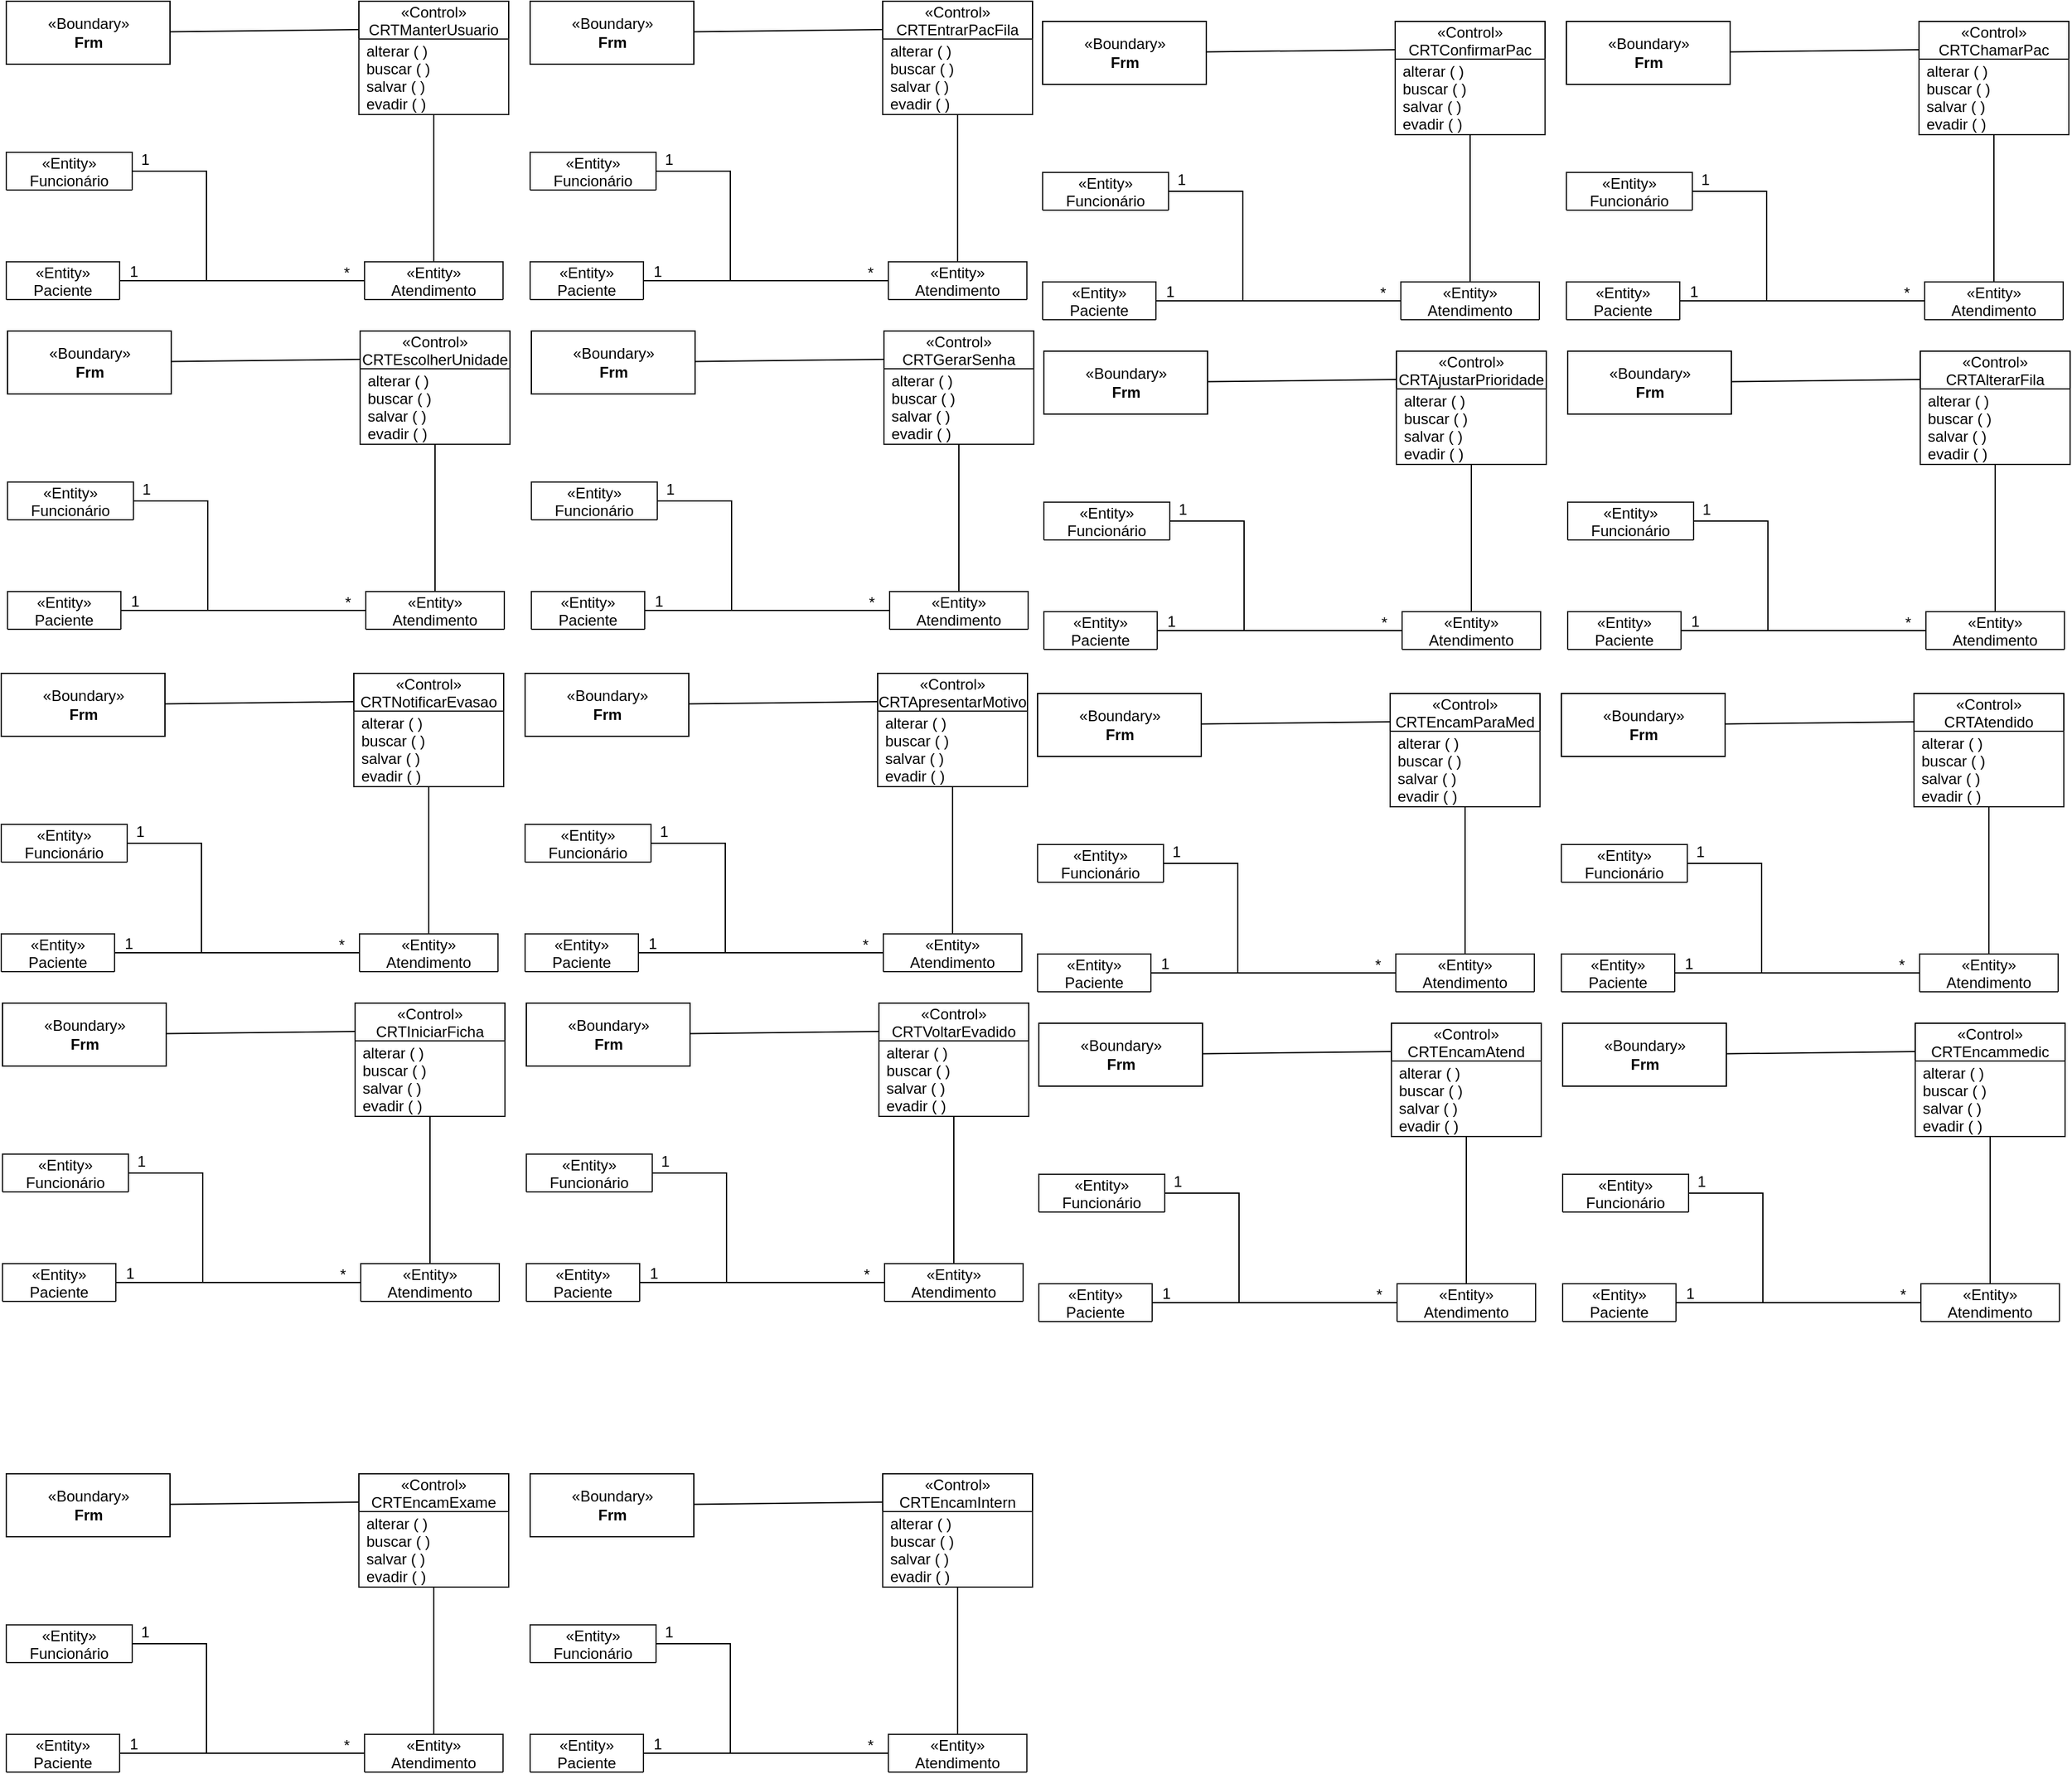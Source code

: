 <mxfile version="21.8.1" type="google">
  <diagram name="Página-1" id="-vGyC4DIGq6Al4wwbThD">
    <mxGraphModel grid="1" page="1" gridSize="10" guides="1" tooltips="1" connect="1" arrows="1" fold="1" pageScale="1" pageWidth="827" pageHeight="1169" math="0" shadow="0">
      <root>
        <mxCell id="0" />
        <mxCell id="1" parent="0" />
        <mxCell id="nXuBNPTSIWch-IA69Y4a-2" value="«Control»&#xa;CRTManterUsuario" style="swimlane;fontStyle=0;childLayout=stackLayout;horizontal=1;startSize=30;fillColor=none;horizontalStack=0;resizeParent=1;resizeParentMax=0;resizeLast=0;collapsible=1;marginBottom=0;" vertex="1" parent="1">
          <mxGeometry x="290" y="20" width="119" height="90" as="geometry">
            <mxRectangle x="470" y="300" width="150" height="40" as="alternateBounds" />
          </mxGeometry>
        </mxCell>
        <mxCell id="nXuBNPTSIWch-IA69Y4a-56" value="alterar ( )&#xa;buscar ( )&#xa;salvar ( )&#xa;evadir ( )" style="text;strokeColor=#212121;fillColor=none;align=left;verticalAlign=middle;spacingLeft=4;spacingRight=4;overflow=hidden;points=[[0,0.5],[1,0.5]];portConstraint=eastwest;rotatable=0;" vertex="1" parent="nXuBNPTSIWch-IA69Y4a-2">
          <mxGeometry y="30" width="119" height="60" as="geometry" />
        </mxCell>
        <mxCell id="nXuBNPTSIWch-IA69Y4a-9" value="«Boundary»&lt;br&gt;&lt;b&gt;Frm&lt;/b&gt;" style="html=1;" vertex="1" parent="1">
          <mxGeometry x="10" y="20" width="130" height="50" as="geometry" />
        </mxCell>
        <mxCell id="nXuBNPTSIWch-IA69Y4a-16" value="" style="endArrow=none;html=1;rounded=0;" edge="1" parent="1" source="nXuBNPTSIWch-IA69Y4a-44" target="nXuBNPTSIWch-IA69Y4a-2">
          <mxGeometry width="50" height="50" relative="1" as="geometry">
            <mxPoint x="460" y="210" as="sourcePoint" />
            <mxPoint x="459.04" y="112.01" as="targetPoint" />
          </mxGeometry>
        </mxCell>
        <mxCell id="nXuBNPTSIWch-IA69Y4a-26" value="" style="endArrow=none;html=1;rounded=0;entryX=0;entryY=0.25;entryDx=0;entryDy=0;" edge="1" parent="1" source="nXuBNPTSIWch-IA69Y4a-9" target="nXuBNPTSIWch-IA69Y4a-2">
          <mxGeometry width="50" height="50" relative="1" as="geometry">
            <mxPoint x="270" y="110" as="sourcePoint" />
            <mxPoint x="300" y="25" as="targetPoint" />
          </mxGeometry>
        </mxCell>
        <mxCell id="nXuBNPTSIWch-IA69Y4a-41" value="«Entity»&#xa;Paciente" style="swimlane;fontStyle=0;childLayout=stackLayout;horizontal=1;startSize=30;horizontalStack=0;resizeParent=1;resizeParentMax=0;resizeLast=0;collapsible=1;marginBottom=0;strokeColor=#212121;" collapsed="1" vertex="1" parent="1">
          <mxGeometry x="10" y="227" width="90" height="30" as="geometry">
            <mxRectangle x="560" y="901" width="189" height="330" as="alternateBounds" />
          </mxGeometry>
        </mxCell>
        <mxCell id="nXuBNPTSIWch-IA69Y4a-42" value="- idPac&#xa;- dtNascPac&#xa;- rgPac&#xa;- cpfPac&#xa;- nomePac&#xa;- endPac&#xa;- numPac&#xa;- complementoPac&#xa;- bairroPac&#xa;- estadoPac&#xa;- cidadePac&#xa;- cepPac&#xa;- telPac&#xa;- cartaoSusPac&#xa;- numConvenioPac&#xa;- tipoConvenioPac&#xa;- alergiasPac&#xa;- classifRiscoPac" style="text;strokeColor=#212121;fillColor=none;align=left;verticalAlign=middle;spacingLeft=4;spacingRight=4;overflow=hidden;points=[[0,0.5],[1,0.5]];portConstraint=eastwest;rotatable=0;" vertex="1" parent="nXuBNPTSIWch-IA69Y4a-41">
          <mxGeometry y="30" width="189" height="270" as="geometry" />
        </mxCell>
        <mxCell id="nXuBNPTSIWch-IA69Y4a-43" value="- calcIdade( )" style="text;strokeColor=#212121;fillColor=none;align=left;verticalAlign=middle;spacingLeft=4;spacingRight=4;overflow=hidden;points=[[0,0.5],[1,0.5]];portConstraint=eastwest;rotatable=0;" vertex="1" parent="nXuBNPTSIWch-IA69Y4a-41">
          <mxGeometry y="300" width="189" height="30" as="geometry" />
        </mxCell>
        <mxCell id="nXuBNPTSIWch-IA69Y4a-44" value="«Entity»&#xa;Atendimento" style="swimlane;fontStyle=0;childLayout=stackLayout;horizontal=1;startSize=30;horizontalStack=0;resizeParent=1;resizeParentMax=0;resizeLast=0;collapsible=1;marginBottom=0;strokeColor=#212121;" collapsed="1" vertex="1" parent="1">
          <mxGeometry x="294.5" y="227" width="110" height="30" as="geometry">
            <mxRectangle x="277" y="847.5" width="189" height="310" as="alternateBounds" />
          </mxGeometry>
        </mxCell>
        <mxCell id="nXuBNPTSIWch-IA69Y4a-45" value="- senhaAtend&#xa;- dtAtend&#xa;- entradaHospAtend&#xa;- saidaHospAtend&#xa;- inicioAtend&#xa;- fimAtend&#xa;- dtAlta" style="text;strokeColor=#212121;fillColor=none;align=left;verticalAlign=middle;spacingLeft=4;spacingRight=4;overflow=hidden;points=[[0,0.5],[1,0.5]];portConstraint=eastwest;rotatable=0;" vertex="1" parent="nXuBNPTSIWch-IA69Y4a-44">
          <mxGeometry y="30" width="189" height="110" as="geometry" />
        </mxCell>
        <mxCell id="nXuBNPTSIWch-IA69Y4a-46" value="+ tempParaAtend ( )&#xa;+ tempAtend ( )&#xa;+ isAltaAtend ( )&#xa;+ filaRecepcao ( )&#xa;+ filaTriagem ( )&#xa;+ filaAtendimento ( )&#xa;+ filaEspecialidade ( )&#xa;+ filaMedicacao ( )&#xa;+ filaExames ( ) &#xa;+ filaInternacao ( )&#xa;+ filaCirurgia ( )" style="text;strokeColor=#212121;fillColor=none;align=left;verticalAlign=middle;spacingLeft=4;spacingRight=4;overflow=hidden;points=[[0,0.5],[1,0.5]];portConstraint=eastwest;rotatable=0;" vertex="1" parent="nXuBNPTSIWch-IA69Y4a-44">
          <mxGeometry y="140" width="189" height="170" as="geometry" />
        </mxCell>
        <mxCell id="nXuBNPTSIWch-IA69Y4a-47" value="«Entity»&#xa;Funcionário" style="swimlane;fontStyle=0;childLayout=stackLayout;horizontal=1;startSize=30;horizontalStack=0;resizeParent=1;resizeParentMax=0;resizeLast=0;collapsible=1;marginBottom=0;strokeColor=#212121;" collapsed="1" vertex="1" parent="1">
          <mxGeometry x="10" y="140" width="100" height="30" as="geometry">
            <mxRectangle x="10" y="585" width="189" height="280" as="alternateBounds" />
          </mxGeometry>
        </mxCell>
        <mxCell id="nXuBNPTSIWch-IA69Y4a-48" value="- idFunc&#xa;- dtNascFunc&#xa;- rgFunc&#xa;- cpfFunc&#xa;- nomeFunc&#xa;- endFunc&#xa;- numFunc&#xa;- complementoFunc&#xa;- bairroFunc&#xa;- estadoFunc&#xa;- cidadeFunc&#xa;- cepFunc&#xa;- telFunc&#xa;- contratacaoFunc" style="text;strokeColor=#212121;fillColor=none;align=left;verticalAlign=middle;spacingLeft=4;spacingRight=4;overflow=hidden;points=[[0,0.5],[1,0.5]];portConstraint=eastwest;rotatable=0;" vertex="1" parent="nXuBNPTSIWch-IA69Y4a-47">
          <mxGeometry y="30" width="189" height="210" as="geometry" />
        </mxCell>
        <mxCell id="nXuBNPTSIWch-IA69Y4a-49" value="- anosServ( )&#xa;- calcIdade( )" style="text;strokeColor=#212121;fillColor=none;align=left;verticalAlign=middle;spacingLeft=4;spacingRight=4;overflow=hidden;points=[[0,0.5],[1,0.5]];portConstraint=eastwest;rotatable=0;" vertex="1" parent="nXuBNPTSIWch-IA69Y4a-47">
          <mxGeometry y="240" width="189" height="40" as="geometry" />
        </mxCell>
        <mxCell id="nXuBNPTSIWch-IA69Y4a-50" value="" style="endArrow=none;html=1;rounded=0;edgeStyle=orthogonalEdgeStyle;" edge="1" parent="1" source="nXuBNPTSIWch-IA69Y4a-47" target="nXuBNPTSIWch-IA69Y4a-44">
          <mxGeometry width="50" height="50" relative="1" as="geometry">
            <mxPoint x="449" y="533.5" as="sourcePoint" />
            <mxPoint x="499" y="483.5" as="targetPoint" />
            <Array as="points">
              <mxPoint x="169" y="155" />
              <mxPoint x="169" y="242" />
            </Array>
          </mxGeometry>
        </mxCell>
        <mxCell id="nXuBNPTSIWch-IA69Y4a-51" value="" style="endArrow=none;html=1;rounded=0;" edge="1" parent="1" source="nXuBNPTSIWch-IA69Y4a-44" target="nXuBNPTSIWch-IA69Y4a-41">
          <mxGeometry width="50" height="50" relative="1" as="geometry">
            <mxPoint x="618.0" y="542.125" as="sourcePoint" />
            <mxPoint x="699" y="574.375" as="targetPoint" />
          </mxGeometry>
        </mxCell>
        <mxCell id="nXuBNPTSIWch-IA69Y4a-52" value="1" style="text;html=1;align=center;verticalAlign=middle;resizable=0;points=[];autosize=1;strokeColor=none;fillColor=none;" vertex="1" parent="1">
          <mxGeometry x="96" y="220" width="30" height="30" as="geometry" />
        </mxCell>
        <mxCell id="nXuBNPTSIWch-IA69Y4a-53" value="1" style="text;html=1;align=center;verticalAlign=middle;resizable=0;points=[];autosize=1;strokeColor=none;fillColor=none;" vertex="1" parent="1">
          <mxGeometry x="105" y="131" width="30" height="30" as="geometry" />
        </mxCell>
        <mxCell id="nXuBNPTSIWch-IA69Y4a-55" value="*" style="text;html=1;align=center;verticalAlign=middle;resizable=0;points=[];autosize=1;strokeColor=none;fillColor=none;" vertex="1" parent="1">
          <mxGeometry x="264.5" y="221" width="30" height="30" as="geometry" />
        </mxCell>
        <mxCell id="nXuBNPTSIWch-IA69Y4a-57" value="«Control»&#xa;CRTEntrarPacFila" style="swimlane;fontStyle=0;childLayout=stackLayout;horizontal=1;startSize=30;fillColor=none;horizontalStack=0;resizeParent=1;resizeParentMax=0;resizeLast=0;collapsible=1;marginBottom=0;" vertex="1" parent="1">
          <mxGeometry x="706" y="20" width="119" height="90" as="geometry">
            <mxRectangle x="470" y="300" width="150" height="40" as="alternateBounds" />
          </mxGeometry>
        </mxCell>
        <mxCell id="nXuBNPTSIWch-IA69Y4a-58" value="alterar ( )&#xa;buscar ( )&#xa;salvar ( )&#xa;evadir ( )" style="text;strokeColor=#212121;fillColor=none;align=left;verticalAlign=middle;spacingLeft=4;spacingRight=4;overflow=hidden;points=[[0,0.5],[1,0.5]];portConstraint=eastwest;rotatable=0;" vertex="1" parent="nXuBNPTSIWch-IA69Y4a-57">
          <mxGeometry y="30" width="119" height="60" as="geometry" />
        </mxCell>
        <mxCell id="nXuBNPTSIWch-IA69Y4a-59" value="«Boundary»&lt;br&gt;&lt;b&gt;Frm&lt;/b&gt;" style="html=1;" vertex="1" parent="1">
          <mxGeometry x="426" y="20" width="130" height="50" as="geometry" />
        </mxCell>
        <mxCell id="nXuBNPTSIWch-IA69Y4a-60" value="" style="endArrow=none;html=1;rounded=0;" edge="1" parent="1" source="nXuBNPTSIWch-IA69Y4a-65" target="nXuBNPTSIWch-IA69Y4a-57">
          <mxGeometry width="50" height="50" relative="1" as="geometry">
            <mxPoint x="876" y="210" as="sourcePoint" />
            <mxPoint x="875.04" y="112.01" as="targetPoint" />
          </mxGeometry>
        </mxCell>
        <mxCell id="nXuBNPTSIWch-IA69Y4a-61" value="" style="endArrow=none;html=1;rounded=0;entryX=0;entryY=0.25;entryDx=0;entryDy=0;" edge="1" parent="1" source="nXuBNPTSIWch-IA69Y4a-59" target="nXuBNPTSIWch-IA69Y4a-57">
          <mxGeometry width="50" height="50" relative="1" as="geometry">
            <mxPoint x="686" y="110" as="sourcePoint" />
            <mxPoint x="716" y="25" as="targetPoint" />
          </mxGeometry>
        </mxCell>
        <mxCell id="nXuBNPTSIWch-IA69Y4a-62" value="«Entity»&#xa;Paciente" style="swimlane;fontStyle=0;childLayout=stackLayout;horizontal=1;startSize=30;horizontalStack=0;resizeParent=1;resizeParentMax=0;resizeLast=0;collapsible=1;marginBottom=0;strokeColor=#212121;" collapsed="1" vertex="1" parent="1">
          <mxGeometry x="426" y="227" width="90" height="30" as="geometry">
            <mxRectangle x="560" y="901" width="189" height="330" as="alternateBounds" />
          </mxGeometry>
        </mxCell>
        <mxCell id="nXuBNPTSIWch-IA69Y4a-63" value="- idPac&#xa;- dtNascPac&#xa;- rgPac&#xa;- cpfPac&#xa;- nomePac&#xa;- endPac&#xa;- numPac&#xa;- complementoPac&#xa;- bairroPac&#xa;- estadoPac&#xa;- cidadePac&#xa;- cepPac&#xa;- telPac&#xa;- cartaoSusPac&#xa;- numConvenioPac&#xa;- tipoConvenioPac&#xa;- alergiasPac&#xa;- classifRiscoPac" style="text;strokeColor=#212121;fillColor=none;align=left;verticalAlign=middle;spacingLeft=4;spacingRight=4;overflow=hidden;points=[[0,0.5],[1,0.5]];portConstraint=eastwest;rotatable=0;" vertex="1" parent="nXuBNPTSIWch-IA69Y4a-62">
          <mxGeometry y="30" width="189" height="270" as="geometry" />
        </mxCell>
        <mxCell id="nXuBNPTSIWch-IA69Y4a-64" value="- calcIdade( )" style="text;strokeColor=#212121;fillColor=none;align=left;verticalAlign=middle;spacingLeft=4;spacingRight=4;overflow=hidden;points=[[0,0.5],[1,0.5]];portConstraint=eastwest;rotatable=0;" vertex="1" parent="nXuBNPTSIWch-IA69Y4a-62">
          <mxGeometry y="300" width="189" height="30" as="geometry" />
        </mxCell>
        <mxCell id="nXuBNPTSIWch-IA69Y4a-65" value="«Entity»&#xa;Atendimento" style="swimlane;fontStyle=0;childLayout=stackLayout;horizontal=1;startSize=30;horizontalStack=0;resizeParent=1;resizeParentMax=0;resizeLast=0;collapsible=1;marginBottom=0;strokeColor=#212121;" collapsed="1" vertex="1" parent="1">
          <mxGeometry x="710.5" y="227" width="110" height="30" as="geometry">
            <mxRectangle x="277" y="847.5" width="189" height="310" as="alternateBounds" />
          </mxGeometry>
        </mxCell>
        <mxCell id="nXuBNPTSIWch-IA69Y4a-66" value="- senhaAtend&#xa;- dtAtend&#xa;- entradaHospAtend&#xa;- saidaHospAtend&#xa;- inicioAtend&#xa;- fimAtend&#xa;- dtAlta" style="text;strokeColor=#212121;fillColor=none;align=left;verticalAlign=middle;spacingLeft=4;spacingRight=4;overflow=hidden;points=[[0,0.5],[1,0.5]];portConstraint=eastwest;rotatable=0;" vertex="1" parent="nXuBNPTSIWch-IA69Y4a-65">
          <mxGeometry y="30" width="189" height="110" as="geometry" />
        </mxCell>
        <mxCell id="nXuBNPTSIWch-IA69Y4a-67" value="+ tempParaAtend ( )&#xa;+ tempAtend ( )&#xa;+ isAltaAtend ( )&#xa;+ filaRecepcao ( )&#xa;+ filaTriagem ( )&#xa;+ filaAtendimento ( )&#xa;+ filaEspecialidade ( )&#xa;+ filaMedicacao ( )&#xa;+ filaExames ( ) &#xa;+ filaInternacao ( )&#xa;+ filaCirurgia ( )" style="text;strokeColor=#212121;fillColor=none;align=left;verticalAlign=middle;spacingLeft=4;spacingRight=4;overflow=hidden;points=[[0,0.5],[1,0.5]];portConstraint=eastwest;rotatable=0;" vertex="1" parent="nXuBNPTSIWch-IA69Y4a-65">
          <mxGeometry y="140" width="189" height="170" as="geometry" />
        </mxCell>
        <mxCell id="nXuBNPTSIWch-IA69Y4a-68" value="«Entity»&#xa;Funcionário" style="swimlane;fontStyle=0;childLayout=stackLayout;horizontal=1;startSize=30;horizontalStack=0;resizeParent=1;resizeParentMax=0;resizeLast=0;collapsible=1;marginBottom=0;strokeColor=#212121;" collapsed="1" vertex="1" parent="1">
          <mxGeometry x="426" y="140" width="100" height="30" as="geometry">
            <mxRectangle x="10" y="585" width="189" height="280" as="alternateBounds" />
          </mxGeometry>
        </mxCell>
        <mxCell id="nXuBNPTSIWch-IA69Y4a-69" value="- idFunc&#xa;- dtNascFunc&#xa;- rgFunc&#xa;- cpfFunc&#xa;- nomeFunc&#xa;- endFunc&#xa;- numFunc&#xa;- complementoFunc&#xa;- bairroFunc&#xa;- estadoFunc&#xa;- cidadeFunc&#xa;- cepFunc&#xa;- telFunc&#xa;- contratacaoFunc" style="text;strokeColor=#212121;fillColor=none;align=left;verticalAlign=middle;spacingLeft=4;spacingRight=4;overflow=hidden;points=[[0,0.5],[1,0.5]];portConstraint=eastwest;rotatable=0;" vertex="1" parent="nXuBNPTSIWch-IA69Y4a-68">
          <mxGeometry y="30" width="189" height="210" as="geometry" />
        </mxCell>
        <mxCell id="nXuBNPTSIWch-IA69Y4a-70" value="- anosServ( )&#xa;- calcIdade( )" style="text;strokeColor=#212121;fillColor=none;align=left;verticalAlign=middle;spacingLeft=4;spacingRight=4;overflow=hidden;points=[[0,0.5],[1,0.5]];portConstraint=eastwest;rotatable=0;" vertex="1" parent="nXuBNPTSIWch-IA69Y4a-68">
          <mxGeometry y="240" width="189" height="40" as="geometry" />
        </mxCell>
        <mxCell id="nXuBNPTSIWch-IA69Y4a-71" value="" style="endArrow=none;html=1;rounded=0;edgeStyle=orthogonalEdgeStyle;" edge="1" parent="1" source="nXuBNPTSIWch-IA69Y4a-68" target="nXuBNPTSIWch-IA69Y4a-65">
          <mxGeometry width="50" height="50" relative="1" as="geometry">
            <mxPoint x="865" y="533.5" as="sourcePoint" />
            <mxPoint x="915" y="483.5" as="targetPoint" />
            <Array as="points">
              <mxPoint x="585" y="155" />
              <mxPoint x="585" y="242" />
            </Array>
          </mxGeometry>
        </mxCell>
        <mxCell id="nXuBNPTSIWch-IA69Y4a-72" value="" style="endArrow=none;html=1;rounded=0;" edge="1" parent="1" source="nXuBNPTSIWch-IA69Y4a-65" target="nXuBNPTSIWch-IA69Y4a-62">
          <mxGeometry width="50" height="50" relative="1" as="geometry">
            <mxPoint x="1034.0" y="542.125" as="sourcePoint" />
            <mxPoint x="1115" y="574.375" as="targetPoint" />
          </mxGeometry>
        </mxCell>
        <mxCell id="nXuBNPTSIWch-IA69Y4a-73" value="1" style="text;html=1;align=center;verticalAlign=middle;resizable=0;points=[];autosize=1;strokeColor=none;fillColor=none;" vertex="1" parent="1">
          <mxGeometry x="512" y="220" width="30" height="30" as="geometry" />
        </mxCell>
        <mxCell id="nXuBNPTSIWch-IA69Y4a-74" value="1" style="text;html=1;align=center;verticalAlign=middle;resizable=0;points=[];autosize=1;strokeColor=none;fillColor=none;" vertex="1" parent="1">
          <mxGeometry x="521" y="131" width="30" height="30" as="geometry" />
        </mxCell>
        <mxCell id="nXuBNPTSIWch-IA69Y4a-75" value="*" style="text;html=1;align=center;verticalAlign=middle;resizable=0;points=[];autosize=1;strokeColor=none;fillColor=none;" vertex="1" parent="1">
          <mxGeometry x="680.5" y="221" width="30" height="30" as="geometry" />
        </mxCell>
        <mxCell id="nXuBNPTSIWch-IA69Y4a-76" value="«Control»&#xa;CRTEscolherUnidade" style="swimlane;fontStyle=0;childLayout=stackLayout;horizontal=1;startSize=30;fillColor=none;horizontalStack=0;resizeParent=1;resizeParentMax=0;resizeLast=0;collapsible=1;marginBottom=0;" vertex="1" parent="1">
          <mxGeometry x="291" y="282" width="119" height="90" as="geometry">
            <mxRectangle x="470" y="300" width="150" height="40" as="alternateBounds" />
          </mxGeometry>
        </mxCell>
        <mxCell id="nXuBNPTSIWch-IA69Y4a-77" value="alterar ( )&#xa;buscar ( )&#xa;salvar ( )&#xa;evadir ( )" style="text;strokeColor=#212121;fillColor=none;align=left;verticalAlign=middle;spacingLeft=4;spacingRight=4;overflow=hidden;points=[[0,0.5],[1,0.5]];portConstraint=eastwest;rotatable=0;" vertex="1" parent="nXuBNPTSIWch-IA69Y4a-76">
          <mxGeometry y="30" width="119" height="60" as="geometry" />
        </mxCell>
        <mxCell id="nXuBNPTSIWch-IA69Y4a-78" value="«Boundary»&lt;br&gt;&lt;b&gt;Frm&lt;/b&gt;" style="html=1;" vertex="1" parent="1">
          <mxGeometry x="11" y="282" width="130" height="50" as="geometry" />
        </mxCell>
        <mxCell id="nXuBNPTSIWch-IA69Y4a-79" value="" style="endArrow=none;html=1;rounded=0;" edge="1" parent="1" source="nXuBNPTSIWch-IA69Y4a-84" target="nXuBNPTSIWch-IA69Y4a-76">
          <mxGeometry width="50" height="50" relative="1" as="geometry">
            <mxPoint x="461" y="472" as="sourcePoint" />
            <mxPoint x="460.04" y="374.01" as="targetPoint" />
          </mxGeometry>
        </mxCell>
        <mxCell id="nXuBNPTSIWch-IA69Y4a-80" value="" style="endArrow=none;html=1;rounded=0;entryX=0;entryY=0.25;entryDx=0;entryDy=0;" edge="1" parent="1" source="nXuBNPTSIWch-IA69Y4a-78" target="nXuBNPTSIWch-IA69Y4a-76">
          <mxGeometry width="50" height="50" relative="1" as="geometry">
            <mxPoint x="271" y="372" as="sourcePoint" />
            <mxPoint x="301" y="287" as="targetPoint" />
          </mxGeometry>
        </mxCell>
        <mxCell id="nXuBNPTSIWch-IA69Y4a-81" value="«Entity»&#xa;Paciente" style="swimlane;fontStyle=0;childLayout=stackLayout;horizontal=1;startSize=30;horizontalStack=0;resizeParent=1;resizeParentMax=0;resizeLast=0;collapsible=1;marginBottom=0;strokeColor=#212121;" collapsed="1" vertex="1" parent="1">
          <mxGeometry x="11" y="489" width="90" height="30" as="geometry">
            <mxRectangle x="560" y="901" width="189" height="330" as="alternateBounds" />
          </mxGeometry>
        </mxCell>
        <mxCell id="nXuBNPTSIWch-IA69Y4a-82" value="- idPac&#xa;- dtNascPac&#xa;- rgPac&#xa;- cpfPac&#xa;- nomePac&#xa;- endPac&#xa;- numPac&#xa;- complementoPac&#xa;- bairroPac&#xa;- estadoPac&#xa;- cidadePac&#xa;- cepPac&#xa;- telPac&#xa;- cartaoSusPac&#xa;- numConvenioPac&#xa;- tipoConvenioPac&#xa;- alergiasPac&#xa;- classifRiscoPac" style="text;strokeColor=#212121;fillColor=none;align=left;verticalAlign=middle;spacingLeft=4;spacingRight=4;overflow=hidden;points=[[0,0.5],[1,0.5]];portConstraint=eastwest;rotatable=0;" vertex="1" parent="nXuBNPTSIWch-IA69Y4a-81">
          <mxGeometry y="30" width="189" height="270" as="geometry" />
        </mxCell>
        <mxCell id="nXuBNPTSIWch-IA69Y4a-83" value="- calcIdade( )" style="text;strokeColor=#212121;fillColor=none;align=left;verticalAlign=middle;spacingLeft=4;spacingRight=4;overflow=hidden;points=[[0,0.5],[1,0.5]];portConstraint=eastwest;rotatable=0;" vertex="1" parent="nXuBNPTSIWch-IA69Y4a-81">
          <mxGeometry y="300" width="189" height="30" as="geometry" />
        </mxCell>
        <mxCell id="nXuBNPTSIWch-IA69Y4a-84" value="«Entity»&#xa;Atendimento" style="swimlane;fontStyle=0;childLayout=stackLayout;horizontal=1;startSize=30;horizontalStack=0;resizeParent=1;resizeParentMax=0;resizeLast=0;collapsible=1;marginBottom=0;strokeColor=#212121;" collapsed="1" vertex="1" parent="1">
          <mxGeometry x="295.5" y="489" width="110" height="30" as="geometry">
            <mxRectangle x="277" y="847.5" width="189" height="310" as="alternateBounds" />
          </mxGeometry>
        </mxCell>
        <mxCell id="nXuBNPTSIWch-IA69Y4a-85" value="- senhaAtend&#xa;- dtAtend&#xa;- entradaHospAtend&#xa;- saidaHospAtend&#xa;- inicioAtend&#xa;- fimAtend&#xa;- dtAlta" style="text;strokeColor=#212121;fillColor=none;align=left;verticalAlign=middle;spacingLeft=4;spacingRight=4;overflow=hidden;points=[[0,0.5],[1,0.5]];portConstraint=eastwest;rotatable=0;" vertex="1" parent="nXuBNPTSIWch-IA69Y4a-84">
          <mxGeometry y="30" width="189" height="110" as="geometry" />
        </mxCell>
        <mxCell id="nXuBNPTSIWch-IA69Y4a-86" value="+ tempParaAtend ( )&#xa;+ tempAtend ( )&#xa;+ isAltaAtend ( )&#xa;+ filaRecepcao ( )&#xa;+ filaTriagem ( )&#xa;+ filaAtendimento ( )&#xa;+ filaEspecialidade ( )&#xa;+ filaMedicacao ( )&#xa;+ filaExames ( ) &#xa;+ filaInternacao ( )&#xa;+ filaCirurgia ( )" style="text;strokeColor=#212121;fillColor=none;align=left;verticalAlign=middle;spacingLeft=4;spacingRight=4;overflow=hidden;points=[[0,0.5],[1,0.5]];portConstraint=eastwest;rotatable=0;" vertex="1" parent="nXuBNPTSIWch-IA69Y4a-84">
          <mxGeometry y="140" width="189" height="170" as="geometry" />
        </mxCell>
        <mxCell id="nXuBNPTSIWch-IA69Y4a-87" value="«Entity»&#xa;Funcionário" style="swimlane;fontStyle=0;childLayout=stackLayout;horizontal=1;startSize=30;horizontalStack=0;resizeParent=1;resizeParentMax=0;resizeLast=0;collapsible=1;marginBottom=0;strokeColor=#212121;" collapsed="1" vertex="1" parent="1">
          <mxGeometry x="11" y="402" width="100" height="30" as="geometry">
            <mxRectangle x="10" y="585" width="189" height="280" as="alternateBounds" />
          </mxGeometry>
        </mxCell>
        <mxCell id="nXuBNPTSIWch-IA69Y4a-88" value="- idFunc&#xa;- dtNascFunc&#xa;- rgFunc&#xa;- cpfFunc&#xa;- nomeFunc&#xa;- endFunc&#xa;- numFunc&#xa;- complementoFunc&#xa;- bairroFunc&#xa;- estadoFunc&#xa;- cidadeFunc&#xa;- cepFunc&#xa;- telFunc&#xa;- contratacaoFunc" style="text;strokeColor=#212121;fillColor=none;align=left;verticalAlign=middle;spacingLeft=4;spacingRight=4;overflow=hidden;points=[[0,0.5],[1,0.5]];portConstraint=eastwest;rotatable=0;" vertex="1" parent="nXuBNPTSIWch-IA69Y4a-87">
          <mxGeometry y="30" width="189" height="210" as="geometry" />
        </mxCell>
        <mxCell id="nXuBNPTSIWch-IA69Y4a-89" value="- anosServ( )&#xa;- calcIdade( )" style="text;strokeColor=#212121;fillColor=none;align=left;verticalAlign=middle;spacingLeft=4;spacingRight=4;overflow=hidden;points=[[0,0.5],[1,0.5]];portConstraint=eastwest;rotatable=0;" vertex="1" parent="nXuBNPTSIWch-IA69Y4a-87">
          <mxGeometry y="240" width="189" height="40" as="geometry" />
        </mxCell>
        <mxCell id="nXuBNPTSIWch-IA69Y4a-90" value="" style="endArrow=none;html=1;rounded=0;edgeStyle=orthogonalEdgeStyle;" edge="1" parent="1" source="nXuBNPTSIWch-IA69Y4a-87" target="nXuBNPTSIWch-IA69Y4a-84">
          <mxGeometry width="50" height="50" relative="1" as="geometry">
            <mxPoint x="450" y="795.5" as="sourcePoint" />
            <mxPoint x="500" y="745.5" as="targetPoint" />
            <Array as="points">
              <mxPoint x="170" y="417" />
              <mxPoint x="170" y="504" />
            </Array>
          </mxGeometry>
        </mxCell>
        <mxCell id="nXuBNPTSIWch-IA69Y4a-91" value="" style="endArrow=none;html=1;rounded=0;" edge="1" parent="1" source="nXuBNPTSIWch-IA69Y4a-84" target="nXuBNPTSIWch-IA69Y4a-81">
          <mxGeometry width="50" height="50" relative="1" as="geometry">
            <mxPoint x="619.0" y="804.125" as="sourcePoint" />
            <mxPoint x="700" y="836.375" as="targetPoint" />
          </mxGeometry>
        </mxCell>
        <mxCell id="nXuBNPTSIWch-IA69Y4a-92" value="1" style="text;html=1;align=center;verticalAlign=middle;resizable=0;points=[];autosize=1;strokeColor=none;fillColor=none;" vertex="1" parent="1">
          <mxGeometry x="97" y="482" width="30" height="30" as="geometry" />
        </mxCell>
        <mxCell id="nXuBNPTSIWch-IA69Y4a-93" value="1" style="text;html=1;align=center;verticalAlign=middle;resizable=0;points=[];autosize=1;strokeColor=none;fillColor=none;" vertex="1" parent="1">
          <mxGeometry x="106" y="393" width="30" height="30" as="geometry" />
        </mxCell>
        <mxCell id="nXuBNPTSIWch-IA69Y4a-94" value="*" style="text;html=1;align=center;verticalAlign=middle;resizable=0;points=[];autosize=1;strokeColor=none;fillColor=none;" vertex="1" parent="1">
          <mxGeometry x="265.5" y="483" width="30" height="30" as="geometry" />
        </mxCell>
        <mxCell id="nXuBNPTSIWch-IA69Y4a-95" value="«Control»&#xa;CRTGerarSenha" style="swimlane;fontStyle=0;childLayout=stackLayout;horizontal=1;startSize=30;fillColor=none;horizontalStack=0;resizeParent=1;resizeParentMax=0;resizeLast=0;collapsible=1;marginBottom=0;" vertex="1" parent="1">
          <mxGeometry x="707" y="282" width="119" height="90" as="geometry">
            <mxRectangle x="470" y="300" width="150" height="40" as="alternateBounds" />
          </mxGeometry>
        </mxCell>
        <mxCell id="nXuBNPTSIWch-IA69Y4a-96" value="alterar ( )&#xa;buscar ( )&#xa;salvar ( )&#xa;evadir ( )" style="text;strokeColor=#212121;fillColor=none;align=left;verticalAlign=middle;spacingLeft=4;spacingRight=4;overflow=hidden;points=[[0,0.5],[1,0.5]];portConstraint=eastwest;rotatable=0;" vertex="1" parent="nXuBNPTSIWch-IA69Y4a-95">
          <mxGeometry y="30" width="119" height="60" as="geometry" />
        </mxCell>
        <mxCell id="nXuBNPTSIWch-IA69Y4a-97" value="«Boundary»&lt;br&gt;&lt;b&gt;Frm&lt;/b&gt;" style="html=1;" vertex="1" parent="1">
          <mxGeometry x="427" y="282" width="130" height="50" as="geometry" />
        </mxCell>
        <mxCell id="nXuBNPTSIWch-IA69Y4a-98" value="" style="endArrow=none;html=1;rounded=0;" edge="1" parent="1" source="nXuBNPTSIWch-IA69Y4a-103" target="nXuBNPTSIWch-IA69Y4a-95">
          <mxGeometry width="50" height="50" relative="1" as="geometry">
            <mxPoint x="877" y="472" as="sourcePoint" />
            <mxPoint x="876.04" y="374.01" as="targetPoint" />
          </mxGeometry>
        </mxCell>
        <mxCell id="nXuBNPTSIWch-IA69Y4a-99" value="" style="endArrow=none;html=1;rounded=0;entryX=0;entryY=0.25;entryDx=0;entryDy=0;" edge="1" parent="1" source="nXuBNPTSIWch-IA69Y4a-97" target="nXuBNPTSIWch-IA69Y4a-95">
          <mxGeometry width="50" height="50" relative="1" as="geometry">
            <mxPoint x="687" y="372" as="sourcePoint" />
            <mxPoint x="717" y="287" as="targetPoint" />
          </mxGeometry>
        </mxCell>
        <mxCell id="nXuBNPTSIWch-IA69Y4a-100" value="«Entity»&#xa;Paciente" style="swimlane;fontStyle=0;childLayout=stackLayout;horizontal=1;startSize=30;horizontalStack=0;resizeParent=1;resizeParentMax=0;resizeLast=0;collapsible=1;marginBottom=0;strokeColor=#212121;" collapsed="1" vertex="1" parent="1">
          <mxGeometry x="427" y="489" width="90" height="30" as="geometry">
            <mxRectangle x="560" y="901" width="189" height="330" as="alternateBounds" />
          </mxGeometry>
        </mxCell>
        <mxCell id="nXuBNPTSIWch-IA69Y4a-101" value="- idPac&#xa;- dtNascPac&#xa;- rgPac&#xa;- cpfPac&#xa;- nomePac&#xa;- endPac&#xa;- numPac&#xa;- complementoPac&#xa;- bairroPac&#xa;- estadoPac&#xa;- cidadePac&#xa;- cepPac&#xa;- telPac&#xa;- cartaoSusPac&#xa;- numConvenioPac&#xa;- tipoConvenioPac&#xa;- alergiasPac&#xa;- classifRiscoPac" style="text;strokeColor=#212121;fillColor=none;align=left;verticalAlign=middle;spacingLeft=4;spacingRight=4;overflow=hidden;points=[[0,0.5],[1,0.5]];portConstraint=eastwest;rotatable=0;" vertex="1" parent="nXuBNPTSIWch-IA69Y4a-100">
          <mxGeometry y="30" width="189" height="270" as="geometry" />
        </mxCell>
        <mxCell id="nXuBNPTSIWch-IA69Y4a-102" value="- calcIdade( )" style="text;strokeColor=#212121;fillColor=none;align=left;verticalAlign=middle;spacingLeft=4;spacingRight=4;overflow=hidden;points=[[0,0.5],[1,0.5]];portConstraint=eastwest;rotatable=0;" vertex="1" parent="nXuBNPTSIWch-IA69Y4a-100">
          <mxGeometry y="300" width="189" height="30" as="geometry" />
        </mxCell>
        <mxCell id="nXuBNPTSIWch-IA69Y4a-103" value="«Entity»&#xa;Atendimento" style="swimlane;fontStyle=0;childLayout=stackLayout;horizontal=1;startSize=30;horizontalStack=0;resizeParent=1;resizeParentMax=0;resizeLast=0;collapsible=1;marginBottom=0;strokeColor=#212121;" collapsed="1" vertex="1" parent="1">
          <mxGeometry x="711.5" y="489" width="110" height="30" as="geometry">
            <mxRectangle x="277" y="847.5" width="189" height="310" as="alternateBounds" />
          </mxGeometry>
        </mxCell>
        <mxCell id="nXuBNPTSIWch-IA69Y4a-104" value="- senhaAtend&#xa;- dtAtend&#xa;- entradaHospAtend&#xa;- saidaHospAtend&#xa;- inicioAtend&#xa;- fimAtend&#xa;- dtAlta" style="text;strokeColor=#212121;fillColor=none;align=left;verticalAlign=middle;spacingLeft=4;spacingRight=4;overflow=hidden;points=[[0,0.5],[1,0.5]];portConstraint=eastwest;rotatable=0;" vertex="1" parent="nXuBNPTSIWch-IA69Y4a-103">
          <mxGeometry y="30" width="189" height="110" as="geometry" />
        </mxCell>
        <mxCell id="nXuBNPTSIWch-IA69Y4a-105" value="+ tempParaAtend ( )&#xa;+ tempAtend ( )&#xa;+ isAltaAtend ( )&#xa;+ filaRecepcao ( )&#xa;+ filaTriagem ( )&#xa;+ filaAtendimento ( )&#xa;+ filaEspecialidade ( )&#xa;+ filaMedicacao ( )&#xa;+ filaExames ( ) &#xa;+ filaInternacao ( )&#xa;+ filaCirurgia ( )" style="text;strokeColor=#212121;fillColor=none;align=left;verticalAlign=middle;spacingLeft=4;spacingRight=4;overflow=hidden;points=[[0,0.5],[1,0.5]];portConstraint=eastwest;rotatable=0;" vertex="1" parent="nXuBNPTSIWch-IA69Y4a-103">
          <mxGeometry y="140" width="189" height="170" as="geometry" />
        </mxCell>
        <mxCell id="nXuBNPTSIWch-IA69Y4a-106" value="«Entity»&#xa;Funcionário" style="swimlane;fontStyle=0;childLayout=stackLayout;horizontal=1;startSize=30;horizontalStack=0;resizeParent=1;resizeParentMax=0;resizeLast=0;collapsible=1;marginBottom=0;strokeColor=#212121;" collapsed="1" vertex="1" parent="1">
          <mxGeometry x="427" y="402" width="100" height="30" as="geometry">
            <mxRectangle x="10" y="585" width="189" height="280" as="alternateBounds" />
          </mxGeometry>
        </mxCell>
        <mxCell id="nXuBNPTSIWch-IA69Y4a-107" value="- idFunc&#xa;- dtNascFunc&#xa;- rgFunc&#xa;- cpfFunc&#xa;- nomeFunc&#xa;- endFunc&#xa;- numFunc&#xa;- complementoFunc&#xa;- bairroFunc&#xa;- estadoFunc&#xa;- cidadeFunc&#xa;- cepFunc&#xa;- telFunc&#xa;- contratacaoFunc" style="text;strokeColor=#212121;fillColor=none;align=left;verticalAlign=middle;spacingLeft=4;spacingRight=4;overflow=hidden;points=[[0,0.5],[1,0.5]];portConstraint=eastwest;rotatable=0;" vertex="1" parent="nXuBNPTSIWch-IA69Y4a-106">
          <mxGeometry y="30" width="189" height="210" as="geometry" />
        </mxCell>
        <mxCell id="nXuBNPTSIWch-IA69Y4a-108" value="- anosServ( )&#xa;- calcIdade( )" style="text;strokeColor=#212121;fillColor=none;align=left;verticalAlign=middle;spacingLeft=4;spacingRight=4;overflow=hidden;points=[[0,0.5],[1,0.5]];portConstraint=eastwest;rotatable=0;" vertex="1" parent="nXuBNPTSIWch-IA69Y4a-106">
          <mxGeometry y="240" width="189" height="40" as="geometry" />
        </mxCell>
        <mxCell id="nXuBNPTSIWch-IA69Y4a-109" value="" style="endArrow=none;html=1;rounded=0;edgeStyle=orthogonalEdgeStyle;" edge="1" parent="1" source="nXuBNPTSIWch-IA69Y4a-106" target="nXuBNPTSIWch-IA69Y4a-103">
          <mxGeometry width="50" height="50" relative="1" as="geometry">
            <mxPoint x="866" y="795.5" as="sourcePoint" />
            <mxPoint x="916" y="745.5" as="targetPoint" />
            <Array as="points">
              <mxPoint x="586" y="417" />
              <mxPoint x="586" y="504" />
            </Array>
          </mxGeometry>
        </mxCell>
        <mxCell id="nXuBNPTSIWch-IA69Y4a-110" value="" style="endArrow=none;html=1;rounded=0;" edge="1" parent="1" source="nXuBNPTSIWch-IA69Y4a-103" target="nXuBNPTSIWch-IA69Y4a-100">
          <mxGeometry width="50" height="50" relative="1" as="geometry">
            <mxPoint x="1035.0" y="804.125" as="sourcePoint" />
            <mxPoint x="1116" y="836.375" as="targetPoint" />
          </mxGeometry>
        </mxCell>
        <mxCell id="nXuBNPTSIWch-IA69Y4a-111" value="1" style="text;html=1;align=center;verticalAlign=middle;resizable=0;points=[];autosize=1;strokeColor=none;fillColor=none;" vertex="1" parent="1">
          <mxGeometry x="513" y="482" width="30" height="30" as="geometry" />
        </mxCell>
        <mxCell id="nXuBNPTSIWch-IA69Y4a-112" value="1" style="text;html=1;align=center;verticalAlign=middle;resizable=0;points=[];autosize=1;strokeColor=none;fillColor=none;" vertex="1" parent="1">
          <mxGeometry x="522" y="393" width="30" height="30" as="geometry" />
        </mxCell>
        <mxCell id="nXuBNPTSIWch-IA69Y4a-113" value="*" style="text;html=1;align=center;verticalAlign=middle;resizable=0;points=[];autosize=1;strokeColor=none;fillColor=none;" vertex="1" parent="1">
          <mxGeometry x="681.5" y="483" width="30" height="30" as="geometry" />
        </mxCell>
        <mxCell id="nXuBNPTSIWch-IA69Y4a-114" value="«Control»&#xa;CRTNotificarEvasao" style="swimlane;fontStyle=0;childLayout=stackLayout;horizontal=1;startSize=30;fillColor=none;horizontalStack=0;resizeParent=1;resizeParentMax=0;resizeLast=0;collapsible=1;marginBottom=0;" vertex="1" parent="1">
          <mxGeometry x="286" y="554" width="119" height="90" as="geometry">
            <mxRectangle x="470" y="300" width="150" height="40" as="alternateBounds" />
          </mxGeometry>
        </mxCell>
        <mxCell id="nXuBNPTSIWch-IA69Y4a-115" value="alterar ( )&#xa;buscar ( )&#xa;salvar ( )&#xa;evadir ( )" style="text;strokeColor=#212121;fillColor=none;align=left;verticalAlign=middle;spacingLeft=4;spacingRight=4;overflow=hidden;points=[[0,0.5],[1,0.5]];portConstraint=eastwest;rotatable=0;" vertex="1" parent="nXuBNPTSIWch-IA69Y4a-114">
          <mxGeometry y="30" width="119" height="60" as="geometry" />
        </mxCell>
        <mxCell id="nXuBNPTSIWch-IA69Y4a-116" value="«Boundary»&lt;br&gt;&lt;b&gt;Frm&lt;/b&gt;" style="html=1;" vertex="1" parent="1">
          <mxGeometry x="6" y="554" width="130" height="50" as="geometry" />
        </mxCell>
        <mxCell id="nXuBNPTSIWch-IA69Y4a-117" value="" style="endArrow=none;html=1;rounded=0;" edge="1" parent="1" source="nXuBNPTSIWch-IA69Y4a-122" target="nXuBNPTSIWch-IA69Y4a-114">
          <mxGeometry width="50" height="50" relative="1" as="geometry">
            <mxPoint x="456" y="744" as="sourcePoint" />
            <mxPoint x="455.04" y="646.01" as="targetPoint" />
          </mxGeometry>
        </mxCell>
        <mxCell id="nXuBNPTSIWch-IA69Y4a-118" value="" style="endArrow=none;html=1;rounded=0;entryX=0;entryY=0.25;entryDx=0;entryDy=0;" edge="1" parent="1" source="nXuBNPTSIWch-IA69Y4a-116" target="nXuBNPTSIWch-IA69Y4a-114">
          <mxGeometry width="50" height="50" relative="1" as="geometry">
            <mxPoint x="266" y="644" as="sourcePoint" />
            <mxPoint x="296" y="559" as="targetPoint" />
          </mxGeometry>
        </mxCell>
        <mxCell id="nXuBNPTSIWch-IA69Y4a-119" value="«Entity»&#xa;Paciente" style="swimlane;fontStyle=0;childLayout=stackLayout;horizontal=1;startSize=30;horizontalStack=0;resizeParent=1;resizeParentMax=0;resizeLast=0;collapsible=1;marginBottom=0;strokeColor=#212121;" collapsed="1" vertex="1" parent="1">
          <mxGeometry x="6" y="761" width="90" height="30" as="geometry">
            <mxRectangle x="560" y="901" width="189" height="330" as="alternateBounds" />
          </mxGeometry>
        </mxCell>
        <mxCell id="nXuBNPTSIWch-IA69Y4a-120" value="- idPac&#xa;- dtNascPac&#xa;- rgPac&#xa;- cpfPac&#xa;- nomePac&#xa;- endPac&#xa;- numPac&#xa;- complementoPac&#xa;- bairroPac&#xa;- estadoPac&#xa;- cidadePac&#xa;- cepPac&#xa;- telPac&#xa;- cartaoSusPac&#xa;- numConvenioPac&#xa;- tipoConvenioPac&#xa;- alergiasPac&#xa;- classifRiscoPac" style="text;strokeColor=#212121;fillColor=none;align=left;verticalAlign=middle;spacingLeft=4;spacingRight=4;overflow=hidden;points=[[0,0.5],[1,0.5]];portConstraint=eastwest;rotatable=0;" vertex="1" parent="nXuBNPTSIWch-IA69Y4a-119">
          <mxGeometry y="30" width="189" height="270" as="geometry" />
        </mxCell>
        <mxCell id="nXuBNPTSIWch-IA69Y4a-121" value="- calcIdade( )" style="text;strokeColor=#212121;fillColor=none;align=left;verticalAlign=middle;spacingLeft=4;spacingRight=4;overflow=hidden;points=[[0,0.5],[1,0.5]];portConstraint=eastwest;rotatable=0;" vertex="1" parent="nXuBNPTSIWch-IA69Y4a-119">
          <mxGeometry y="300" width="189" height="30" as="geometry" />
        </mxCell>
        <mxCell id="nXuBNPTSIWch-IA69Y4a-122" value="«Entity»&#xa;Atendimento" style="swimlane;fontStyle=0;childLayout=stackLayout;horizontal=1;startSize=30;horizontalStack=0;resizeParent=1;resizeParentMax=0;resizeLast=0;collapsible=1;marginBottom=0;strokeColor=#212121;" collapsed="1" vertex="1" parent="1">
          <mxGeometry x="290.5" y="761" width="110" height="30" as="geometry">
            <mxRectangle x="277" y="847.5" width="189" height="310" as="alternateBounds" />
          </mxGeometry>
        </mxCell>
        <mxCell id="nXuBNPTSIWch-IA69Y4a-123" value="- senhaAtend&#xa;- dtAtend&#xa;- entradaHospAtend&#xa;- saidaHospAtend&#xa;- inicioAtend&#xa;- fimAtend&#xa;- dtAlta" style="text;strokeColor=#212121;fillColor=none;align=left;verticalAlign=middle;spacingLeft=4;spacingRight=4;overflow=hidden;points=[[0,0.5],[1,0.5]];portConstraint=eastwest;rotatable=0;" vertex="1" parent="nXuBNPTSIWch-IA69Y4a-122">
          <mxGeometry y="30" width="189" height="110" as="geometry" />
        </mxCell>
        <mxCell id="nXuBNPTSIWch-IA69Y4a-124" value="+ tempParaAtend ( )&#xa;+ tempAtend ( )&#xa;+ isAltaAtend ( )&#xa;+ filaRecepcao ( )&#xa;+ filaTriagem ( )&#xa;+ filaAtendimento ( )&#xa;+ filaEspecialidade ( )&#xa;+ filaMedicacao ( )&#xa;+ filaExames ( ) &#xa;+ filaInternacao ( )&#xa;+ filaCirurgia ( )" style="text;strokeColor=#212121;fillColor=none;align=left;verticalAlign=middle;spacingLeft=4;spacingRight=4;overflow=hidden;points=[[0,0.5],[1,0.5]];portConstraint=eastwest;rotatable=0;" vertex="1" parent="nXuBNPTSIWch-IA69Y4a-122">
          <mxGeometry y="140" width="189" height="170" as="geometry" />
        </mxCell>
        <mxCell id="nXuBNPTSIWch-IA69Y4a-125" value="«Entity»&#xa;Funcionário" style="swimlane;fontStyle=0;childLayout=stackLayout;horizontal=1;startSize=30;horizontalStack=0;resizeParent=1;resizeParentMax=0;resizeLast=0;collapsible=1;marginBottom=0;strokeColor=#212121;" collapsed="1" vertex="1" parent="1">
          <mxGeometry x="6" y="674" width="100" height="30" as="geometry">
            <mxRectangle x="10" y="585" width="189" height="280" as="alternateBounds" />
          </mxGeometry>
        </mxCell>
        <mxCell id="nXuBNPTSIWch-IA69Y4a-126" value="- idFunc&#xa;- dtNascFunc&#xa;- rgFunc&#xa;- cpfFunc&#xa;- nomeFunc&#xa;- endFunc&#xa;- numFunc&#xa;- complementoFunc&#xa;- bairroFunc&#xa;- estadoFunc&#xa;- cidadeFunc&#xa;- cepFunc&#xa;- telFunc&#xa;- contratacaoFunc" style="text;strokeColor=#212121;fillColor=none;align=left;verticalAlign=middle;spacingLeft=4;spacingRight=4;overflow=hidden;points=[[0,0.5],[1,0.5]];portConstraint=eastwest;rotatable=0;" vertex="1" parent="nXuBNPTSIWch-IA69Y4a-125">
          <mxGeometry y="30" width="189" height="210" as="geometry" />
        </mxCell>
        <mxCell id="nXuBNPTSIWch-IA69Y4a-127" value="- anosServ( )&#xa;- calcIdade( )" style="text;strokeColor=#212121;fillColor=none;align=left;verticalAlign=middle;spacingLeft=4;spacingRight=4;overflow=hidden;points=[[0,0.5],[1,0.5]];portConstraint=eastwest;rotatable=0;" vertex="1" parent="nXuBNPTSIWch-IA69Y4a-125">
          <mxGeometry y="240" width="189" height="40" as="geometry" />
        </mxCell>
        <mxCell id="nXuBNPTSIWch-IA69Y4a-128" value="" style="endArrow=none;html=1;rounded=0;edgeStyle=orthogonalEdgeStyle;" edge="1" parent="1" source="nXuBNPTSIWch-IA69Y4a-125" target="nXuBNPTSIWch-IA69Y4a-122">
          <mxGeometry width="50" height="50" relative="1" as="geometry">
            <mxPoint x="445" y="1067.5" as="sourcePoint" />
            <mxPoint x="495" y="1017.5" as="targetPoint" />
            <Array as="points">
              <mxPoint x="165" y="689" />
              <mxPoint x="165" y="776" />
            </Array>
          </mxGeometry>
        </mxCell>
        <mxCell id="nXuBNPTSIWch-IA69Y4a-129" value="" style="endArrow=none;html=1;rounded=0;" edge="1" parent="1" source="nXuBNPTSIWch-IA69Y4a-122" target="nXuBNPTSIWch-IA69Y4a-119">
          <mxGeometry width="50" height="50" relative="1" as="geometry">
            <mxPoint x="614.0" y="1076.125" as="sourcePoint" />
            <mxPoint x="695" y="1108.375" as="targetPoint" />
          </mxGeometry>
        </mxCell>
        <mxCell id="nXuBNPTSIWch-IA69Y4a-130" value="1" style="text;html=1;align=center;verticalAlign=middle;resizable=0;points=[];autosize=1;strokeColor=none;fillColor=none;" vertex="1" parent="1">
          <mxGeometry x="92" y="754" width="30" height="30" as="geometry" />
        </mxCell>
        <mxCell id="nXuBNPTSIWch-IA69Y4a-131" value="1" style="text;html=1;align=center;verticalAlign=middle;resizable=0;points=[];autosize=1;strokeColor=none;fillColor=none;" vertex="1" parent="1">
          <mxGeometry x="101" y="665" width="30" height="30" as="geometry" />
        </mxCell>
        <mxCell id="nXuBNPTSIWch-IA69Y4a-132" value="*" style="text;html=1;align=center;verticalAlign=middle;resizable=0;points=[];autosize=1;strokeColor=none;fillColor=none;" vertex="1" parent="1">
          <mxGeometry x="260.5" y="755" width="30" height="30" as="geometry" />
        </mxCell>
        <mxCell id="nXuBNPTSIWch-IA69Y4a-133" value="«Control»&#xa;CRTApresentarMotivo" style="swimlane;fontStyle=0;childLayout=stackLayout;horizontal=1;startSize=30;fillColor=none;horizontalStack=0;resizeParent=1;resizeParentMax=0;resizeLast=0;collapsible=1;marginBottom=0;" vertex="1" parent="1">
          <mxGeometry x="702" y="554" width="119" height="90" as="geometry">
            <mxRectangle x="470" y="300" width="150" height="40" as="alternateBounds" />
          </mxGeometry>
        </mxCell>
        <mxCell id="nXuBNPTSIWch-IA69Y4a-134" value="alterar ( )&#xa;buscar ( )&#xa;salvar ( )&#xa;evadir ( )" style="text;strokeColor=#212121;fillColor=none;align=left;verticalAlign=middle;spacingLeft=4;spacingRight=4;overflow=hidden;points=[[0,0.5],[1,0.5]];portConstraint=eastwest;rotatable=0;" vertex="1" parent="nXuBNPTSIWch-IA69Y4a-133">
          <mxGeometry y="30" width="119" height="60" as="geometry" />
        </mxCell>
        <mxCell id="nXuBNPTSIWch-IA69Y4a-135" value="«Boundary»&lt;br&gt;&lt;b&gt;Frm&lt;/b&gt;" style="html=1;" vertex="1" parent="1">
          <mxGeometry x="422" y="554" width="130" height="50" as="geometry" />
        </mxCell>
        <mxCell id="nXuBNPTSIWch-IA69Y4a-136" value="" style="endArrow=none;html=1;rounded=0;" edge="1" parent="1" source="nXuBNPTSIWch-IA69Y4a-141" target="nXuBNPTSIWch-IA69Y4a-133">
          <mxGeometry width="50" height="50" relative="1" as="geometry">
            <mxPoint x="872" y="744" as="sourcePoint" />
            <mxPoint x="871.04" y="646.01" as="targetPoint" />
          </mxGeometry>
        </mxCell>
        <mxCell id="nXuBNPTSIWch-IA69Y4a-137" value="" style="endArrow=none;html=1;rounded=0;entryX=0;entryY=0.25;entryDx=0;entryDy=0;" edge="1" parent="1" source="nXuBNPTSIWch-IA69Y4a-135" target="nXuBNPTSIWch-IA69Y4a-133">
          <mxGeometry width="50" height="50" relative="1" as="geometry">
            <mxPoint x="682" y="644" as="sourcePoint" />
            <mxPoint x="712" y="559" as="targetPoint" />
          </mxGeometry>
        </mxCell>
        <mxCell id="nXuBNPTSIWch-IA69Y4a-138" value="«Entity»&#xa;Paciente" style="swimlane;fontStyle=0;childLayout=stackLayout;horizontal=1;startSize=30;horizontalStack=0;resizeParent=1;resizeParentMax=0;resizeLast=0;collapsible=1;marginBottom=0;strokeColor=#212121;" collapsed="1" vertex="1" parent="1">
          <mxGeometry x="422" y="761" width="90" height="30" as="geometry">
            <mxRectangle x="560" y="901" width="189" height="330" as="alternateBounds" />
          </mxGeometry>
        </mxCell>
        <mxCell id="nXuBNPTSIWch-IA69Y4a-139" value="- idPac&#xa;- dtNascPac&#xa;- rgPac&#xa;- cpfPac&#xa;- nomePac&#xa;- endPac&#xa;- numPac&#xa;- complementoPac&#xa;- bairroPac&#xa;- estadoPac&#xa;- cidadePac&#xa;- cepPac&#xa;- telPac&#xa;- cartaoSusPac&#xa;- numConvenioPac&#xa;- tipoConvenioPac&#xa;- alergiasPac&#xa;- classifRiscoPac" style="text;strokeColor=#212121;fillColor=none;align=left;verticalAlign=middle;spacingLeft=4;spacingRight=4;overflow=hidden;points=[[0,0.5],[1,0.5]];portConstraint=eastwest;rotatable=0;" vertex="1" parent="nXuBNPTSIWch-IA69Y4a-138">
          <mxGeometry y="30" width="189" height="270" as="geometry" />
        </mxCell>
        <mxCell id="nXuBNPTSIWch-IA69Y4a-140" value="- calcIdade( )" style="text;strokeColor=#212121;fillColor=none;align=left;verticalAlign=middle;spacingLeft=4;spacingRight=4;overflow=hidden;points=[[0,0.5],[1,0.5]];portConstraint=eastwest;rotatable=0;" vertex="1" parent="nXuBNPTSIWch-IA69Y4a-138">
          <mxGeometry y="300" width="189" height="30" as="geometry" />
        </mxCell>
        <mxCell id="nXuBNPTSIWch-IA69Y4a-141" value="«Entity»&#xa;Atendimento" style="swimlane;fontStyle=0;childLayout=stackLayout;horizontal=1;startSize=30;horizontalStack=0;resizeParent=1;resizeParentMax=0;resizeLast=0;collapsible=1;marginBottom=0;strokeColor=#212121;" collapsed="1" vertex="1" parent="1">
          <mxGeometry x="706.5" y="761" width="110" height="30" as="geometry">
            <mxRectangle x="277" y="847.5" width="189" height="310" as="alternateBounds" />
          </mxGeometry>
        </mxCell>
        <mxCell id="nXuBNPTSIWch-IA69Y4a-142" value="- senhaAtend&#xa;- dtAtend&#xa;- entradaHospAtend&#xa;- saidaHospAtend&#xa;- inicioAtend&#xa;- fimAtend&#xa;- dtAlta" style="text;strokeColor=#212121;fillColor=none;align=left;verticalAlign=middle;spacingLeft=4;spacingRight=4;overflow=hidden;points=[[0,0.5],[1,0.5]];portConstraint=eastwest;rotatable=0;" vertex="1" parent="nXuBNPTSIWch-IA69Y4a-141">
          <mxGeometry y="30" width="189" height="110" as="geometry" />
        </mxCell>
        <mxCell id="nXuBNPTSIWch-IA69Y4a-143" value="+ tempParaAtend ( )&#xa;+ tempAtend ( )&#xa;+ isAltaAtend ( )&#xa;+ filaRecepcao ( )&#xa;+ filaTriagem ( )&#xa;+ filaAtendimento ( )&#xa;+ filaEspecialidade ( )&#xa;+ filaMedicacao ( )&#xa;+ filaExames ( ) &#xa;+ filaInternacao ( )&#xa;+ filaCirurgia ( )" style="text;strokeColor=#212121;fillColor=none;align=left;verticalAlign=middle;spacingLeft=4;spacingRight=4;overflow=hidden;points=[[0,0.5],[1,0.5]];portConstraint=eastwest;rotatable=0;" vertex="1" parent="nXuBNPTSIWch-IA69Y4a-141">
          <mxGeometry y="140" width="189" height="170" as="geometry" />
        </mxCell>
        <mxCell id="nXuBNPTSIWch-IA69Y4a-144" value="«Entity»&#xa;Funcionário" style="swimlane;fontStyle=0;childLayout=stackLayout;horizontal=1;startSize=30;horizontalStack=0;resizeParent=1;resizeParentMax=0;resizeLast=0;collapsible=1;marginBottom=0;strokeColor=#212121;" collapsed="1" vertex="1" parent="1">
          <mxGeometry x="422" y="674" width="100" height="30" as="geometry">
            <mxRectangle x="10" y="585" width="189" height="280" as="alternateBounds" />
          </mxGeometry>
        </mxCell>
        <mxCell id="nXuBNPTSIWch-IA69Y4a-145" value="- idFunc&#xa;- dtNascFunc&#xa;- rgFunc&#xa;- cpfFunc&#xa;- nomeFunc&#xa;- endFunc&#xa;- numFunc&#xa;- complementoFunc&#xa;- bairroFunc&#xa;- estadoFunc&#xa;- cidadeFunc&#xa;- cepFunc&#xa;- telFunc&#xa;- contratacaoFunc" style="text;strokeColor=#212121;fillColor=none;align=left;verticalAlign=middle;spacingLeft=4;spacingRight=4;overflow=hidden;points=[[0,0.5],[1,0.5]];portConstraint=eastwest;rotatable=0;" vertex="1" parent="nXuBNPTSIWch-IA69Y4a-144">
          <mxGeometry y="30" width="189" height="210" as="geometry" />
        </mxCell>
        <mxCell id="nXuBNPTSIWch-IA69Y4a-146" value="- anosServ( )&#xa;- calcIdade( )" style="text;strokeColor=#212121;fillColor=none;align=left;verticalAlign=middle;spacingLeft=4;spacingRight=4;overflow=hidden;points=[[0,0.5],[1,0.5]];portConstraint=eastwest;rotatable=0;" vertex="1" parent="nXuBNPTSIWch-IA69Y4a-144">
          <mxGeometry y="240" width="189" height="40" as="geometry" />
        </mxCell>
        <mxCell id="nXuBNPTSIWch-IA69Y4a-147" value="" style="endArrow=none;html=1;rounded=0;edgeStyle=orthogonalEdgeStyle;" edge="1" parent="1" source="nXuBNPTSIWch-IA69Y4a-144" target="nXuBNPTSIWch-IA69Y4a-141">
          <mxGeometry width="50" height="50" relative="1" as="geometry">
            <mxPoint x="861" y="1067.5" as="sourcePoint" />
            <mxPoint x="911" y="1017.5" as="targetPoint" />
            <Array as="points">
              <mxPoint x="581" y="689" />
              <mxPoint x="581" y="776" />
            </Array>
          </mxGeometry>
        </mxCell>
        <mxCell id="nXuBNPTSIWch-IA69Y4a-148" value="" style="endArrow=none;html=1;rounded=0;" edge="1" parent="1" source="nXuBNPTSIWch-IA69Y4a-141" target="nXuBNPTSIWch-IA69Y4a-138">
          <mxGeometry width="50" height="50" relative="1" as="geometry">
            <mxPoint x="1030.0" y="1076.125" as="sourcePoint" />
            <mxPoint x="1111" y="1108.375" as="targetPoint" />
          </mxGeometry>
        </mxCell>
        <mxCell id="nXuBNPTSIWch-IA69Y4a-149" value="1" style="text;html=1;align=center;verticalAlign=middle;resizable=0;points=[];autosize=1;strokeColor=none;fillColor=none;" vertex="1" parent="1">
          <mxGeometry x="508" y="754" width="30" height="30" as="geometry" />
        </mxCell>
        <mxCell id="nXuBNPTSIWch-IA69Y4a-150" value="1" style="text;html=1;align=center;verticalAlign=middle;resizable=0;points=[];autosize=1;strokeColor=none;fillColor=none;" vertex="1" parent="1">
          <mxGeometry x="517" y="665" width="30" height="30" as="geometry" />
        </mxCell>
        <mxCell id="nXuBNPTSIWch-IA69Y4a-151" value="*" style="text;html=1;align=center;verticalAlign=middle;resizable=0;points=[];autosize=1;strokeColor=none;fillColor=none;" vertex="1" parent="1">
          <mxGeometry x="676.5" y="755" width="30" height="30" as="geometry" />
        </mxCell>
        <mxCell id="nXuBNPTSIWch-IA69Y4a-152" value="«Control»&#xa;CRTIniciarFicha" style="swimlane;fontStyle=0;childLayout=stackLayout;horizontal=1;startSize=30;fillColor=none;horizontalStack=0;resizeParent=1;resizeParentMax=0;resizeLast=0;collapsible=1;marginBottom=0;" vertex="1" parent="1">
          <mxGeometry x="287" y="816" width="119" height="90" as="geometry">
            <mxRectangle x="470" y="300" width="150" height="40" as="alternateBounds" />
          </mxGeometry>
        </mxCell>
        <mxCell id="nXuBNPTSIWch-IA69Y4a-153" value="alterar ( )&#xa;buscar ( )&#xa;salvar ( )&#xa;evadir ( )" style="text;strokeColor=#212121;fillColor=none;align=left;verticalAlign=middle;spacingLeft=4;spacingRight=4;overflow=hidden;points=[[0,0.5],[1,0.5]];portConstraint=eastwest;rotatable=0;" vertex="1" parent="nXuBNPTSIWch-IA69Y4a-152">
          <mxGeometry y="30" width="119" height="60" as="geometry" />
        </mxCell>
        <mxCell id="nXuBNPTSIWch-IA69Y4a-154" value="«Boundary»&lt;br&gt;&lt;b&gt;Frm&lt;/b&gt;" style="html=1;" vertex="1" parent="1">
          <mxGeometry x="7" y="816" width="130" height="50" as="geometry" />
        </mxCell>
        <mxCell id="nXuBNPTSIWch-IA69Y4a-155" value="" style="endArrow=none;html=1;rounded=0;" edge="1" parent="1" source="nXuBNPTSIWch-IA69Y4a-160" target="nXuBNPTSIWch-IA69Y4a-152">
          <mxGeometry width="50" height="50" relative="1" as="geometry">
            <mxPoint x="457" y="1006" as="sourcePoint" />
            <mxPoint x="456.04" y="908.01" as="targetPoint" />
          </mxGeometry>
        </mxCell>
        <mxCell id="nXuBNPTSIWch-IA69Y4a-156" value="" style="endArrow=none;html=1;rounded=0;entryX=0;entryY=0.25;entryDx=0;entryDy=0;" edge="1" parent="1" source="nXuBNPTSIWch-IA69Y4a-154" target="nXuBNPTSIWch-IA69Y4a-152">
          <mxGeometry width="50" height="50" relative="1" as="geometry">
            <mxPoint x="267" y="906" as="sourcePoint" />
            <mxPoint x="297" y="821" as="targetPoint" />
          </mxGeometry>
        </mxCell>
        <mxCell id="nXuBNPTSIWch-IA69Y4a-157" value="«Entity»&#xa;Paciente" style="swimlane;fontStyle=0;childLayout=stackLayout;horizontal=1;startSize=30;horizontalStack=0;resizeParent=1;resizeParentMax=0;resizeLast=0;collapsible=1;marginBottom=0;strokeColor=#212121;" collapsed="1" vertex="1" parent="1">
          <mxGeometry x="7" y="1023" width="90" height="30" as="geometry">
            <mxRectangle x="560" y="901" width="189" height="330" as="alternateBounds" />
          </mxGeometry>
        </mxCell>
        <mxCell id="nXuBNPTSIWch-IA69Y4a-158" value="- idPac&#xa;- dtNascPac&#xa;- rgPac&#xa;- cpfPac&#xa;- nomePac&#xa;- endPac&#xa;- numPac&#xa;- complementoPac&#xa;- bairroPac&#xa;- estadoPac&#xa;- cidadePac&#xa;- cepPac&#xa;- telPac&#xa;- cartaoSusPac&#xa;- numConvenioPac&#xa;- tipoConvenioPac&#xa;- alergiasPac&#xa;- classifRiscoPac" style="text;strokeColor=#212121;fillColor=none;align=left;verticalAlign=middle;spacingLeft=4;spacingRight=4;overflow=hidden;points=[[0,0.5],[1,0.5]];portConstraint=eastwest;rotatable=0;" vertex="1" parent="nXuBNPTSIWch-IA69Y4a-157">
          <mxGeometry y="30" width="189" height="270" as="geometry" />
        </mxCell>
        <mxCell id="nXuBNPTSIWch-IA69Y4a-159" value="- calcIdade( )" style="text;strokeColor=#212121;fillColor=none;align=left;verticalAlign=middle;spacingLeft=4;spacingRight=4;overflow=hidden;points=[[0,0.5],[1,0.5]];portConstraint=eastwest;rotatable=0;" vertex="1" parent="nXuBNPTSIWch-IA69Y4a-157">
          <mxGeometry y="300" width="189" height="30" as="geometry" />
        </mxCell>
        <mxCell id="nXuBNPTSIWch-IA69Y4a-160" value="«Entity»&#xa;Atendimento" style="swimlane;fontStyle=0;childLayout=stackLayout;horizontal=1;startSize=30;horizontalStack=0;resizeParent=1;resizeParentMax=0;resizeLast=0;collapsible=1;marginBottom=0;strokeColor=#212121;" collapsed="1" vertex="1" parent="1">
          <mxGeometry x="291.5" y="1023" width="110" height="30" as="geometry">
            <mxRectangle x="277" y="847.5" width="189" height="310" as="alternateBounds" />
          </mxGeometry>
        </mxCell>
        <mxCell id="nXuBNPTSIWch-IA69Y4a-161" value="- senhaAtend&#xa;- dtAtend&#xa;- entradaHospAtend&#xa;- saidaHospAtend&#xa;- inicioAtend&#xa;- fimAtend&#xa;- dtAlta" style="text;strokeColor=#212121;fillColor=none;align=left;verticalAlign=middle;spacingLeft=4;spacingRight=4;overflow=hidden;points=[[0,0.5],[1,0.5]];portConstraint=eastwest;rotatable=0;" vertex="1" parent="nXuBNPTSIWch-IA69Y4a-160">
          <mxGeometry y="30" width="189" height="110" as="geometry" />
        </mxCell>
        <mxCell id="nXuBNPTSIWch-IA69Y4a-162" value="+ tempParaAtend ( )&#xa;+ tempAtend ( )&#xa;+ isAltaAtend ( )&#xa;+ filaRecepcao ( )&#xa;+ filaTriagem ( )&#xa;+ filaAtendimento ( )&#xa;+ filaEspecialidade ( )&#xa;+ filaMedicacao ( )&#xa;+ filaExames ( ) &#xa;+ filaInternacao ( )&#xa;+ filaCirurgia ( )" style="text;strokeColor=#212121;fillColor=none;align=left;verticalAlign=middle;spacingLeft=4;spacingRight=4;overflow=hidden;points=[[0,0.5],[1,0.5]];portConstraint=eastwest;rotatable=0;" vertex="1" parent="nXuBNPTSIWch-IA69Y4a-160">
          <mxGeometry y="140" width="189" height="170" as="geometry" />
        </mxCell>
        <mxCell id="nXuBNPTSIWch-IA69Y4a-163" value="«Entity»&#xa;Funcionário" style="swimlane;fontStyle=0;childLayout=stackLayout;horizontal=1;startSize=30;horizontalStack=0;resizeParent=1;resizeParentMax=0;resizeLast=0;collapsible=1;marginBottom=0;strokeColor=#212121;" collapsed="1" vertex="1" parent="1">
          <mxGeometry x="7" y="936" width="100" height="30" as="geometry">
            <mxRectangle x="10" y="585" width="189" height="280" as="alternateBounds" />
          </mxGeometry>
        </mxCell>
        <mxCell id="nXuBNPTSIWch-IA69Y4a-164" value="- idFunc&#xa;- dtNascFunc&#xa;- rgFunc&#xa;- cpfFunc&#xa;- nomeFunc&#xa;- endFunc&#xa;- numFunc&#xa;- complementoFunc&#xa;- bairroFunc&#xa;- estadoFunc&#xa;- cidadeFunc&#xa;- cepFunc&#xa;- telFunc&#xa;- contratacaoFunc" style="text;strokeColor=#212121;fillColor=none;align=left;verticalAlign=middle;spacingLeft=4;spacingRight=4;overflow=hidden;points=[[0,0.5],[1,0.5]];portConstraint=eastwest;rotatable=0;" vertex="1" parent="nXuBNPTSIWch-IA69Y4a-163">
          <mxGeometry y="30" width="189" height="210" as="geometry" />
        </mxCell>
        <mxCell id="nXuBNPTSIWch-IA69Y4a-165" value="- anosServ( )&#xa;- calcIdade( )" style="text;strokeColor=#212121;fillColor=none;align=left;verticalAlign=middle;spacingLeft=4;spacingRight=4;overflow=hidden;points=[[0,0.5],[1,0.5]];portConstraint=eastwest;rotatable=0;" vertex="1" parent="nXuBNPTSIWch-IA69Y4a-163">
          <mxGeometry y="240" width="189" height="40" as="geometry" />
        </mxCell>
        <mxCell id="nXuBNPTSIWch-IA69Y4a-166" value="" style="endArrow=none;html=1;rounded=0;edgeStyle=orthogonalEdgeStyle;" edge="1" parent="1" source="nXuBNPTSIWch-IA69Y4a-163" target="nXuBNPTSIWch-IA69Y4a-160">
          <mxGeometry width="50" height="50" relative="1" as="geometry">
            <mxPoint x="446" y="1329.5" as="sourcePoint" />
            <mxPoint x="496" y="1279.5" as="targetPoint" />
            <Array as="points">
              <mxPoint x="166" y="951" />
              <mxPoint x="166" y="1038" />
            </Array>
          </mxGeometry>
        </mxCell>
        <mxCell id="nXuBNPTSIWch-IA69Y4a-167" value="" style="endArrow=none;html=1;rounded=0;" edge="1" parent="1" source="nXuBNPTSIWch-IA69Y4a-160" target="nXuBNPTSIWch-IA69Y4a-157">
          <mxGeometry width="50" height="50" relative="1" as="geometry">
            <mxPoint x="615.0" y="1338.125" as="sourcePoint" />
            <mxPoint x="696" y="1370.375" as="targetPoint" />
          </mxGeometry>
        </mxCell>
        <mxCell id="nXuBNPTSIWch-IA69Y4a-168" value="1" style="text;html=1;align=center;verticalAlign=middle;resizable=0;points=[];autosize=1;strokeColor=none;fillColor=none;" vertex="1" parent="1">
          <mxGeometry x="93" y="1016" width="30" height="30" as="geometry" />
        </mxCell>
        <mxCell id="nXuBNPTSIWch-IA69Y4a-169" value="1" style="text;html=1;align=center;verticalAlign=middle;resizable=0;points=[];autosize=1;strokeColor=none;fillColor=none;" vertex="1" parent="1">
          <mxGeometry x="102" y="927" width="30" height="30" as="geometry" />
        </mxCell>
        <mxCell id="nXuBNPTSIWch-IA69Y4a-170" value="*" style="text;html=1;align=center;verticalAlign=middle;resizable=0;points=[];autosize=1;strokeColor=none;fillColor=none;" vertex="1" parent="1">
          <mxGeometry x="261.5" y="1017" width="30" height="30" as="geometry" />
        </mxCell>
        <mxCell id="nXuBNPTSIWch-IA69Y4a-171" value="«Control»&#xa;CRTVoltarEvadido" style="swimlane;fontStyle=0;childLayout=stackLayout;horizontal=1;startSize=30;fillColor=none;horizontalStack=0;resizeParent=1;resizeParentMax=0;resizeLast=0;collapsible=1;marginBottom=0;" vertex="1" parent="1">
          <mxGeometry x="703" y="816" width="119" height="90" as="geometry">
            <mxRectangle x="470" y="300" width="150" height="40" as="alternateBounds" />
          </mxGeometry>
        </mxCell>
        <mxCell id="nXuBNPTSIWch-IA69Y4a-172" value="alterar ( )&#xa;buscar ( )&#xa;salvar ( )&#xa;evadir ( )" style="text;strokeColor=#212121;fillColor=none;align=left;verticalAlign=middle;spacingLeft=4;spacingRight=4;overflow=hidden;points=[[0,0.5],[1,0.5]];portConstraint=eastwest;rotatable=0;" vertex="1" parent="nXuBNPTSIWch-IA69Y4a-171">
          <mxGeometry y="30" width="119" height="60" as="geometry" />
        </mxCell>
        <mxCell id="nXuBNPTSIWch-IA69Y4a-173" value="«Boundary»&lt;br&gt;&lt;b&gt;Frm&lt;/b&gt;" style="html=1;" vertex="1" parent="1">
          <mxGeometry x="423" y="816" width="130" height="50" as="geometry" />
        </mxCell>
        <mxCell id="nXuBNPTSIWch-IA69Y4a-174" value="" style="endArrow=none;html=1;rounded=0;" edge="1" parent="1" source="nXuBNPTSIWch-IA69Y4a-179" target="nXuBNPTSIWch-IA69Y4a-171">
          <mxGeometry width="50" height="50" relative="1" as="geometry">
            <mxPoint x="873" y="1006" as="sourcePoint" />
            <mxPoint x="872.04" y="908.01" as="targetPoint" />
          </mxGeometry>
        </mxCell>
        <mxCell id="nXuBNPTSIWch-IA69Y4a-175" value="" style="endArrow=none;html=1;rounded=0;entryX=0;entryY=0.25;entryDx=0;entryDy=0;" edge="1" parent="1" source="nXuBNPTSIWch-IA69Y4a-173" target="nXuBNPTSIWch-IA69Y4a-171">
          <mxGeometry width="50" height="50" relative="1" as="geometry">
            <mxPoint x="683" y="906" as="sourcePoint" />
            <mxPoint x="713" y="821" as="targetPoint" />
          </mxGeometry>
        </mxCell>
        <mxCell id="nXuBNPTSIWch-IA69Y4a-176" value="«Entity»&#xa;Paciente" style="swimlane;fontStyle=0;childLayout=stackLayout;horizontal=1;startSize=30;horizontalStack=0;resizeParent=1;resizeParentMax=0;resizeLast=0;collapsible=1;marginBottom=0;strokeColor=#212121;" collapsed="1" vertex="1" parent="1">
          <mxGeometry x="423" y="1023" width="90" height="30" as="geometry">
            <mxRectangle x="560" y="901" width="189" height="330" as="alternateBounds" />
          </mxGeometry>
        </mxCell>
        <mxCell id="nXuBNPTSIWch-IA69Y4a-177" value="- idPac&#xa;- dtNascPac&#xa;- rgPac&#xa;- cpfPac&#xa;- nomePac&#xa;- endPac&#xa;- numPac&#xa;- complementoPac&#xa;- bairroPac&#xa;- estadoPac&#xa;- cidadePac&#xa;- cepPac&#xa;- telPac&#xa;- cartaoSusPac&#xa;- numConvenioPac&#xa;- tipoConvenioPac&#xa;- alergiasPac&#xa;- classifRiscoPac" style="text;strokeColor=#212121;fillColor=none;align=left;verticalAlign=middle;spacingLeft=4;spacingRight=4;overflow=hidden;points=[[0,0.5],[1,0.5]];portConstraint=eastwest;rotatable=0;" vertex="1" parent="nXuBNPTSIWch-IA69Y4a-176">
          <mxGeometry y="30" width="189" height="270" as="geometry" />
        </mxCell>
        <mxCell id="nXuBNPTSIWch-IA69Y4a-178" value="- calcIdade( )" style="text;strokeColor=#212121;fillColor=none;align=left;verticalAlign=middle;spacingLeft=4;spacingRight=4;overflow=hidden;points=[[0,0.5],[1,0.5]];portConstraint=eastwest;rotatable=0;" vertex="1" parent="nXuBNPTSIWch-IA69Y4a-176">
          <mxGeometry y="300" width="189" height="30" as="geometry" />
        </mxCell>
        <mxCell id="nXuBNPTSIWch-IA69Y4a-179" value="«Entity»&#xa;Atendimento" style="swimlane;fontStyle=0;childLayout=stackLayout;horizontal=1;startSize=30;horizontalStack=0;resizeParent=1;resizeParentMax=0;resizeLast=0;collapsible=1;marginBottom=0;strokeColor=#212121;" collapsed="1" vertex="1" parent="1">
          <mxGeometry x="707.5" y="1023" width="110" height="30" as="geometry">
            <mxRectangle x="277" y="847.5" width="189" height="310" as="alternateBounds" />
          </mxGeometry>
        </mxCell>
        <mxCell id="nXuBNPTSIWch-IA69Y4a-180" value="- senhaAtend&#xa;- dtAtend&#xa;- entradaHospAtend&#xa;- saidaHospAtend&#xa;- inicioAtend&#xa;- fimAtend&#xa;- dtAlta" style="text;strokeColor=#212121;fillColor=none;align=left;verticalAlign=middle;spacingLeft=4;spacingRight=4;overflow=hidden;points=[[0,0.5],[1,0.5]];portConstraint=eastwest;rotatable=0;" vertex="1" parent="nXuBNPTSIWch-IA69Y4a-179">
          <mxGeometry y="30" width="189" height="110" as="geometry" />
        </mxCell>
        <mxCell id="nXuBNPTSIWch-IA69Y4a-181" value="+ tempParaAtend ( )&#xa;+ tempAtend ( )&#xa;+ isAltaAtend ( )&#xa;+ filaRecepcao ( )&#xa;+ filaTriagem ( )&#xa;+ filaAtendimento ( )&#xa;+ filaEspecialidade ( )&#xa;+ filaMedicacao ( )&#xa;+ filaExames ( ) &#xa;+ filaInternacao ( )&#xa;+ filaCirurgia ( )" style="text;strokeColor=#212121;fillColor=none;align=left;verticalAlign=middle;spacingLeft=4;spacingRight=4;overflow=hidden;points=[[0,0.5],[1,0.5]];portConstraint=eastwest;rotatable=0;" vertex="1" parent="nXuBNPTSIWch-IA69Y4a-179">
          <mxGeometry y="140" width="189" height="170" as="geometry" />
        </mxCell>
        <mxCell id="nXuBNPTSIWch-IA69Y4a-182" value="«Entity»&#xa;Funcionário" style="swimlane;fontStyle=0;childLayout=stackLayout;horizontal=1;startSize=30;horizontalStack=0;resizeParent=1;resizeParentMax=0;resizeLast=0;collapsible=1;marginBottom=0;strokeColor=#212121;" collapsed="1" vertex="1" parent="1">
          <mxGeometry x="423" y="936" width="100" height="30" as="geometry">
            <mxRectangle x="10" y="585" width="189" height="280" as="alternateBounds" />
          </mxGeometry>
        </mxCell>
        <mxCell id="nXuBNPTSIWch-IA69Y4a-183" value="- idFunc&#xa;- dtNascFunc&#xa;- rgFunc&#xa;- cpfFunc&#xa;- nomeFunc&#xa;- endFunc&#xa;- numFunc&#xa;- complementoFunc&#xa;- bairroFunc&#xa;- estadoFunc&#xa;- cidadeFunc&#xa;- cepFunc&#xa;- telFunc&#xa;- contratacaoFunc" style="text;strokeColor=#212121;fillColor=none;align=left;verticalAlign=middle;spacingLeft=4;spacingRight=4;overflow=hidden;points=[[0,0.5],[1,0.5]];portConstraint=eastwest;rotatable=0;" vertex="1" parent="nXuBNPTSIWch-IA69Y4a-182">
          <mxGeometry y="30" width="189" height="210" as="geometry" />
        </mxCell>
        <mxCell id="nXuBNPTSIWch-IA69Y4a-184" value="- anosServ( )&#xa;- calcIdade( )" style="text;strokeColor=#212121;fillColor=none;align=left;verticalAlign=middle;spacingLeft=4;spacingRight=4;overflow=hidden;points=[[0,0.5],[1,0.5]];portConstraint=eastwest;rotatable=0;" vertex="1" parent="nXuBNPTSIWch-IA69Y4a-182">
          <mxGeometry y="240" width="189" height="40" as="geometry" />
        </mxCell>
        <mxCell id="nXuBNPTSIWch-IA69Y4a-185" value="" style="endArrow=none;html=1;rounded=0;edgeStyle=orthogonalEdgeStyle;" edge="1" parent="1" source="nXuBNPTSIWch-IA69Y4a-182" target="nXuBNPTSIWch-IA69Y4a-179">
          <mxGeometry width="50" height="50" relative="1" as="geometry">
            <mxPoint x="862" y="1329.5" as="sourcePoint" />
            <mxPoint x="912" y="1279.5" as="targetPoint" />
            <Array as="points">
              <mxPoint x="582" y="951" />
              <mxPoint x="582" y="1038" />
            </Array>
          </mxGeometry>
        </mxCell>
        <mxCell id="nXuBNPTSIWch-IA69Y4a-186" value="" style="endArrow=none;html=1;rounded=0;" edge="1" parent="1" source="nXuBNPTSIWch-IA69Y4a-179" target="nXuBNPTSIWch-IA69Y4a-176">
          <mxGeometry width="50" height="50" relative="1" as="geometry">
            <mxPoint x="1031.0" y="1338.125" as="sourcePoint" />
            <mxPoint x="1112" y="1370.375" as="targetPoint" />
          </mxGeometry>
        </mxCell>
        <mxCell id="nXuBNPTSIWch-IA69Y4a-187" value="1" style="text;html=1;align=center;verticalAlign=middle;resizable=0;points=[];autosize=1;strokeColor=none;fillColor=none;" vertex="1" parent="1">
          <mxGeometry x="509" y="1016" width="30" height="30" as="geometry" />
        </mxCell>
        <mxCell id="nXuBNPTSIWch-IA69Y4a-188" value="1" style="text;html=1;align=center;verticalAlign=middle;resizable=0;points=[];autosize=1;strokeColor=none;fillColor=none;" vertex="1" parent="1">
          <mxGeometry x="518" y="927" width="30" height="30" as="geometry" />
        </mxCell>
        <mxCell id="nXuBNPTSIWch-IA69Y4a-189" value="*" style="text;html=1;align=center;verticalAlign=middle;resizable=0;points=[];autosize=1;strokeColor=none;fillColor=none;" vertex="1" parent="1">
          <mxGeometry x="677.5" y="1017" width="30" height="30" as="geometry" />
        </mxCell>
        <mxCell id="nXuBNPTSIWch-IA69Y4a-190" value="«Control»&#xa;CRTConfirmarPac" style="swimlane;fontStyle=0;childLayout=stackLayout;horizontal=1;startSize=30;fillColor=none;horizontalStack=0;resizeParent=1;resizeParentMax=0;resizeLast=0;collapsible=1;marginBottom=0;" vertex="1" parent="1">
          <mxGeometry x="1113" y="36" width="119" height="90" as="geometry">
            <mxRectangle x="470" y="300" width="150" height="40" as="alternateBounds" />
          </mxGeometry>
        </mxCell>
        <mxCell id="nXuBNPTSIWch-IA69Y4a-191" value="alterar ( )&#xa;buscar ( )&#xa;salvar ( )&#xa;evadir ( )" style="text;strokeColor=#212121;fillColor=none;align=left;verticalAlign=middle;spacingLeft=4;spacingRight=4;overflow=hidden;points=[[0,0.5],[1,0.5]];portConstraint=eastwest;rotatable=0;" vertex="1" parent="nXuBNPTSIWch-IA69Y4a-190">
          <mxGeometry y="30" width="119" height="60" as="geometry" />
        </mxCell>
        <mxCell id="nXuBNPTSIWch-IA69Y4a-192" value="«Boundary»&lt;br&gt;&lt;b&gt;Frm&lt;/b&gt;" style="html=1;" vertex="1" parent="1">
          <mxGeometry x="833" y="36" width="130" height="50" as="geometry" />
        </mxCell>
        <mxCell id="nXuBNPTSIWch-IA69Y4a-193" value="" style="endArrow=none;html=1;rounded=0;" edge="1" parent="1" source="nXuBNPTSIWch-IA69Y4a-198" target="nXuBNPTSIWch-IA69Y4a-190">
          <mxGeometry width="50" height="50" relative="1" as="geometry">
            <mxPoint x="1283" y="226" as="sourcePoint" />
            <mxPoint x="1282.04" y="128.01" as="targetPoint" />
          </mxGeometry>
        </mxCell>
        <mxCell id="nXuBNPTSIWch-IA69Y4a-194" value="" style="endArrow=none;html=1;rounded=0;entryX=0;entryY=0.25;entryDx=0;entryDy=0;" edge="1" parent="1" source="nXuBNPTSIWch-IA69Y4a-192" target="nXuBNPTSIWch-IA69Y4a-190">
          <mxGeometry width="50" height="50" relative="1" as="geometry">
            <mxPoint x="1093" y="126" as="sourcePoint" />
            <mxPoint x="1123" y="41" as="targetPoint" />
          </mxGeometry>
        </mxCell>
        <mxCell id="nXuBNPTSIWch-IA69Y4a-195" value="«Entity»&#xa;Paciente" style="swimlane;fontStyle=0;childLayout=stackLayout;horizontal=1;startSize=30;horizontalStack=0;resizeParent=1;resizeParentMax=0;resizeLast=0;collapsible=1;marginBottom=0;strokeColor=#212121;" collapsed="1" vertex="1" parent="1">
          <mxGeometry x="833" y="243" width="90" height="30" as="geometry">
            <mxRectangle x="560" y="901" width="189" height="330" as="alternateBounds" />
          </mxGeometry>
        </mxCell>
        <mxCell id="nXuBNPTSIWch-IA69Y4a-196" value="- idPac&#xa;- dtNascPac&#xa;- rgPac&#xa;- cpfPac&#xa;- nomePac&#xa;- endPac&#xa;- numPac&#xa;- complementoPac&#xa;- bairroPac&#xa;- estadoPac&#xa;- cidadePac&#xa;- cepPac&#xa;- telPac&#xa;- cartaoSusPac&#xa;- numConvenioPac&#xa;- tipoConvenioPac&#xa;- alergiasPac&#xa;- classifRiscoPac" style="text;strokeColor=#212121;fillColor=none;align=left;verticalAlign=middle;spacingLeft=4;spacingRight=4;overflow=hidden;points=[[0,0.5],[1,0.5]];portConstraint=eastwest;rotatable=0;" vertex="1" parent="nXuBNPTSIWch-IA69Y4a-195">
          <mxGeometry y="30" width="189" height="270" as="geometry" />
        </mxCell>
        <mxCell id="nXuBNPTSIWch-IA69Y4a-197" value="- calcIdade( )" style="text;strokeColor=#212121;fillColor=none;align=left;verticalAlign=middle;spacingLeft=4;spacingRight=4;overflow=hidden;points=[[0,0.5],[1,0.5]];portConstraint=eastwest;rotatable=0;" vertex="1" parent="nXuBNPTSIWch-IA69Y4a-195">
          <mxGeometry y="300" width="189" height="30" as="geometry" />
        </mxCell>
        <mxCell id="nXuBNPTSIWch-IA69Y4a-198" value="«Entity»&#xa;Atendimento" style="swimlane;fontStyle=0;childLayout=stackLayout;horizontal=1;startSize=30;horizontalStack=0;resizeParent=1;resizeParentMax=0;resizeLast=0;collapsible=1;marginBottom=0;strokeColor=#212121;" collapsed="1" vertex="1" parent="1">
          <mxGeometry x="1117.5" y="243" width="110" height="30" as="geometry">
            <mxRectangle x="277" y="847.5" width="189" height="310" as="alternateBounds" />
          </mxGeometry>
        </mxCell>
        <mxCell id="nXuBNPTSIWch-IA69Y4a-199" value="- senhaAtend&#xa;- dtAtend&#xa;- entradaHospAtend&#xa;- saidaHospAtend&#xa;- inicioAtend&#xa;- fimAtend&#xa;- dtAlta" style="text;strokeColor=#212121;fillColor=none;align=left;verticalAlign=middle;spacingLeft=4;spacingRight=4;overflow=hidden;points=[[0,0.5],[1,0.5]];portConstraint=eastwest;rotatable=0;" vertex="1" parent="nXuBNPTSIWch-IA69Y4a-198">
          <mxGeometry y="30" width="189" height="110" as="geometry" />
        </mxCell>
        <mxCell id="nXuBNPTSIWch-IA69Y4a-200" value="+ tempParaAtend ( )&#xa;+ tempAtend ( )&#xa;+ isAltaAtend ( )&#xa;+ filaRecepcao ( )&#xa;+ filaTriagem ( )&#xa;+ filaAtendimento ( )&#xa;+ filaEspecialidade ( )&#xa;+ filaMedicacao ( )&#xa;+ filaExames ( ) &#xa;+ filaInternacao ( )&#xa;+ filaCirurgia ( )" style="text;strokeColor=#212121;fillColor=none;align=left;verticalAlign=middle;spacingLeft=4;spacingRight=4;overflow=hidden;points=[[0,0.5],[1,0.5]];portConstraint=eastwest;rotatable=0;" vertex="1" parent="nXuBNPTSIWch-IA69Y4a-198">
          <mxGeometry y="140" width="189" height="170" as="geometry" />
        </mxCell>
        <mxCell id="nXuBNPTSIWch-IA69Y4a-201" value="«Entity»&#xa;Funcionário" style="swimlane;fontStyle=0;childLayout=stackLayout;horizontal=1;startSize=30;horizontalStack=0;resizeParent=1;resizeParentMax=0;resizeLast=0;collapsible=1;marginBottom=0;strokeColor=#212121;" collapsed="1" vertex="1" parent="1">
          <mxGeometry x="833" y="156" width="100" height="30" as="geometry">
            <mxRectangle x="10" y="585" width="189" height="280" as="alternateBounds" />
          </mxGeometry>
        </mxCell>
        <mxCell id="nXuBNPTSIWch-IA69Y4a-202" value="- idFunc&#xa;- dtNascFunc&#xa;- rgFunc&#xa;- cpfFunc&#xa;- nomeFunc&#xa;- endFunc&#xa;- numFunc&#xa;- complementoFunc&#xa;- bairroFunc&#xa;- estadoFunc&#xa;- cidadeFunc&#xa;- cepFunc&#xa;- telFunc&#xa;- contratacaoFunc" style="text;strokeColor=#212121;fillColor=none;align=left;verticalAlign=middle;spacingLeft=4;spacingRight=4;overflow=hidden;points=[[0,0.5],[1,0.5]];portConstraint=eastwest;rotatable=0;" vertex="1" parent="nXuBNPTSIWch-IA69Y4a-201">
          <mxGeometry y="30" width="189" height="210" as="geometry" />
        </mxCell>
        <mxCell id="nXuBNPTSIWch-IA69Y4a-203" value="- anosServ( )&#xa;- calcIdade( )" style="text;strokeColor=#212121;fillColor=none;align=left;verticalAlign=middle;spacingLeft=4;spacingRight=4;overflow=hidden;points=[[0,0.5],[1,0.5]];portConstraint=eastwest;rotatable=0;" vertex="1" parent="nXuBNPTSIWch-IA69Y4a-201">
          <mxGeometry y="240" width="189" height="40" as="geometry" />
        </mxCell>
        <mxCell id="nXuBNPTSIWch-IA69Y4a-204" value="" style="endArrow=none;html=1;rounded=0;edgeStyle=orthogonalEdgeStyle;" edge="1" parent="1" source="nXuBNPTSIWch-IA69Y4a-201" target="nXuBNPTSIWch-IA69Y4a-198">
          <mxGeometry width="50" height="50" relative="1" as="geometry">
            <mxPoint x="1272" y="549.5" as="sourcePoint" />
            <mxPoint x="1322" y="499.5" as="targetPoint" />
            <Array as="points">
              <mxPoint x="992" y="171" />
              <mxPoint x="992" y="258" />
            </Array>
          </mxGeometry>
        </mxCell>
        <mxCell id="nXuBNPTSIWch-IA69Y4a-205" value="" style="endArrow=none;html=1;rounded=0;" edge="1" parent="1" source="nXuBNPTSIWch-IA69Y4a-198" target="nXuBNPTSIWch-IA69Y4a-195">
          <mxGeometry width="50" height="50" relative="1" as="geometry">
            <mxPoint x="1441.0" y="558.125" as="sourcePoint" />
            <mxPoint x="1522" y="590.375" as="targetPoint" />
          </mxGeometry>
        </mxCell>
        <mxCell id="nXuBNPTSIWch-IA69Y4a-206" value="1" style="text;html=1;align=center;verticalAlign=middle;resizable=0;points=[];autosize=1;strokeColor=none;fillColor=none;" vertex="1" parent="1">
          <mxGeometry x="919" y="236" width="30" height="30" as="geometry" />
        </mxCell>
        <mxCell id="nXuBNPTSIWch-IA69Y4a-207" value="1" style="text;html=1;align=center;verticalAlign=middle;resizable=0;points=[];autosize=1;strokeColor=none;fillColor=none;" vertex="1" parent="1">
          <mxGeometry x="928" y="147" width="30" height="30" as="geometry" />
        </mxCell>
        <mxCell id="nXuBNPTSIWch-IA69Y4a-208" value="*" style="text;html=1;align=center;verticalAlign=middle;resizable=0;points=[];autosize=1;strokeColor=none;fillColor=none;" vertex="1" parent="1">
          <mxGeometry x="1087.5" y="237" width="30" height="30" as="geometry" />
        </mxCell>
        <mxCell id="nXuBNPTSIWch-IA69Y4a-209" value="«Control»&#xa;CRTChamarPac" style="swimlane;fontStyle=0;childLayout=stackLayout;horizontal=1;startSize=30;fillColor=none;horizontalStack=0;resizeParent=1;resizeParentMax=0;resizeLast=0;collapsible=1;marginBottom=0;" vertex="1" parent="1">
          <mxGeometry x="1529" y="36" width="119" height="90" as="geometry">
            <mxRectangle x="470" y="300" width="150" height="40" as="alternateBounds" />
          </mxGeometry>
        </mxCell>
        <mxCell id="nXuBNPTSIWch-IA69Y4a-210" value="alterar ( )&#xa;buscar ( )&#xa;salvar ( )&#xa;evadir ( )" style="text;strokeColor=#212121;fillColor=none;align=left;verticalAlign=middle;spacingLeft=4;spacingRight=4;overflow=hidden;points=[[0,0.5],[1,0.5]];portConstraint=eastwest;rotatable=0;" vertex="1" parent="nXuBNPTSIWch-IA69Y4a-209">
          <mxGeometry y="30" width="119" height="60" as="geometry" />
        </mxCell>
        <mxCell id="nXuBNPTSIWch-IA69Y4a-211" value="«Boundary»&lt;br&gt;&lt;b&gt;Frm&lt;/b&gt;" style="html=1;" vertex="1" parent="1">
          <mxGeometry x="1249" y="36" width="130" height="50" as="geometry" />
        </mxCell>
        <mxCell id="nXuBNPTSIWch-IA69Y4a-212" value="" style="endArrow=none;html=1;rounded=0;" edge="1" parent="1" source="nXuBNPTSIWch-IA69Y4a-217" target="nXuBNPTSIWch-IA69Y4a-209">
          <mxGeometry width="50" height="50" relative="1" as="geometry">
            <mxPoint x="1699" y="226" as="sourcePoint" />
            <mxPoint x="1698.04" y="128.01" as="targetPoint" />
          </mxGeometry>
        </mxCell>
        <mxCell id="nXuBNPTSIWch-IA69Y4a-213" value="" style="endArrow=none;html=1;rounded=0;entryX=0;entryY=0.25;entryDx=0;entryDy=0;" edge="1" parent="1" source="nXuBNPTSIWch-IA69Y4a-211" target="nXuBNPTSIWch-IA69Y4a-209">
          <mxGeometry width="50" height="50" relative="1" as="geometry">
            <mxPoint x="1509" y="126" as="sourcePoint" />
            <mxPoint x="1539" y="41" as="targetPoint" />
          </mxGeometry>
        </mxCell>
        <mxCell id="nXuBNPTSIWch-IA69Y4a-214" value="«Entity»&#xa;Paciente" style="swimlane;fontStyle=0;childLayout=stackLayout;horizontal=1;startSize=30;horizontalStack=0;resizeParent=1;resizeParentMax=0;resizeLast=0;collapsible=1;marginBottom=0;strokeColor=#212121;" collapsed="1" vertex="1" parent="1">
          <mxGeometry x="1249" y="243" width="90" height="30" as="geometry">
            <mxRectangle x="560" y="901" width="189" height="330" as="alternateBounds" />
          </mxGeometry>
        </mxCell>
        <mxCell id="nXuBNPTSIWch-IA69Y4a-215" value="- idPac&#xa;- dtNascPac&#xa;- rgPac&#xa;- cpfPac&#xa;- nomePac&#xa;- endPac&#xa;- numPac&#xa;- complementoPac&#xa;- bairroPac&#xa;- estadoPac&#xa;- cidadePac&#xa;- cepPac&#xa;- telPac&#xa;- cartaoSusPac&#xa;- numConvenioPac&#xa;- tipoConvenioPac&#xa;- alergiasPac&#xa;- classifRiscoPac" style="text;strokeColor=#212121;fillColor=none;align=left;verticalAlign=middle;spacingLeft=4;spacingRight=4;overflow=hidden;points=[[0,0.5],[1,0.5]];portConstraint=eastwest;rotatable=0;" vertex="1" parent="nXuBNPTSIWch-IA69Y4a-214">
          <mxGeometry y="30" width="189" height="270" as="geometry" />
        </mxCell>
        <mxCell id="nXuBNPTSIWch-IA69Y4a-216" value="- calcIdade( )" style="text;strokeColor=#212121;fillColor=none;align=left;verticalAlign=middle;spacingLeft=4;spacingRight=4;overflow=hidden;points=[[0,0.5],[1,0.5]];portConstraint=eastwest;rotatable=0;" vertex="1" parent="nXuBNPTSIWch-IA69Y4a-214">
          <mxGeometry y="300" width="189" height="30" as="geometry" />
        </mxCell>
        <mxCell id="nXuBNPTSIWch-IA69Y4a-217" value="«Entity»&#xa;Atendimento" style="swimlane;fontStyle=0;childLayout=stackLayout;horizontal=1;startSize=30;horizontalStack=0;resizeParent=1;resizeParentMax=0;resizeLast=0;collapsible=1;marginBottom=0;strokeColor=#212121;" collapsed="1" vertex="1" parent="1">
          <mxGeometry x="1533.5" y="243" width="110" height="30" as="geometry">
            <mxRectangle x="277" y="847.5" width="189" height="310" as="alternateBounds" />
          </mxGeometry>
        </mxCell>
        <mxCell id="nXuBNPTSIWch-IA69Y4a-218" value="- senhaAtend&#xa;- dtAtend&#xa;- entradaHospAtend&#xa;- saidaHospAtend&#xa;- inicioAtend&#xa;- fimAtend&#xa;- dtAlta" style="text;strokeColor=#212121;fillColor=none;align=left;verticalAlign=middle;spacingLeft=4;spacingRight=4;overflow=hidden;points=[[0,0.5],[1,0.5]];portConstraint=eastwest;rotatable=0;" vertex="1" parent="nXuBNPTSIWch-IA69Y4a-217">
          <mxGeometry y="30" width="189" height="110" as="geometry" />
        </mxCell>
        <mxCell id="nXuBNPTSIWch-IA69Y4a-219" value="+ tempParaAtend ( )&#xa;+ tempAtend ( )&#xa;+ isAltaAtend ( )&#xa;+ filaRecepcao ( )&#xa;+ filaTriagem ( )&#xa;+ filaAtendimento ( )&#xa;+ filaEspecialidade ( )&#xa;+ filaMedicacao ( )&#xa;+ filaExames ( ) &#xa;+ filaInternacao ( )&#xa;+ filaCirurgia ( )" style="text;strokeColor=#212121;fillColor=none;align=left;verticalAlign=middle;spacingLeft=4;spacingRight=4;overflow=hidden;points=[[0,0.5],[1,0.5]];portConstraint=eastwest;rotatable=0;" vertex="1" parent="nXuBNPTSIWch-IA69Y4a-217">
          <mxGeometry y="140" width="189" height="170" as="geometry" />
        </mxCell>
        <mxCell id="nXuBNPTSIWch-IA69Y4a-220" value="«Entity»&#xa;Funcionário" style="swimlane;fontStyle=0;childLayout=stackLayout;horizontal=1;startSize=30;horizontalStack=0;resizeParent=1;resizeParentMax=0;resizeLast=0;collapsible=1;marginBottom=0;strokeColor=#212121;" collapsed="1" vertex="1" parent="1">
          <mxGeometry x="1249" y="156" width="100" height="30" as="geometry">
            <mxRectangle x="10" y="585" width="189" height="280" as="alternateBounds" />
          </mxGeometry>
        </mxCell>
        <mxCell id="nXuBNPTSIWch-IA69Y4a-221" value="- idFunc&#xa;- dtNascFunc&#xa;- rgFunc&#xa;- cpfFunc&#xa;- nomeFunc&#xa;- endFunc&#xa;- numFunc&#xa;- complementoFunc&#xa;- bairroFunc&#xa;- estadoFunc&#xa;- cidadeFunc&#xa;- cepFunc&#xa;- telFunc&#xa;- contratacaoFunc" style="text;strokeColor=#212121;fillColor=none;align=left;verticalAlign=middle;spacingLeft=4;spacingRight=4;overflow=hidden;points=[[0,0.5],[1,0.5]];portConstraint=eastwest;rotatable=0;" vertex="1" parent="nXuBNPTSIWch-IA69Y4a-220">
          <mxGeometry y="30" width="189" height="210" as="geometry" />
        </mxCell>
        <mxCell id="nXuBNPTSIWch-IA69Y4a-222" value="- anosServ( )&#xa;- calcIdade( )" style="text;strokeColor=#212121;fillColor=none;align=left;verticalAlign=middle;spacingLeft=4;spacingRight=4;overflow=hidden;points=[[0,0.5],[1,0.5]];portConstraint=eastwest;rotatable=0;" vertex="1" parent="nXuBNPTSIWch-IA69Y4a-220">
          <mxGeometry y="240" width="189" height="40" as="geometry" />
        </mxCell>
        <mxCell id="nXuBNPTSIWch-IA69Y4a-223" value="" style="endArrow=none;html=1;rounded=0;edgeStyle=orthogonalEdgeStyle;" edge="1" parent="1" source="nXuBNPTSIWch-IA69Y4a-220" target="nXuBNPTSIWch-IA69Y4a-217">
          <mxGeometry width="50" height="50" relative="1" as="geometry">
            <mxPoint x="1688" y="549.5" as="sourcePoint" />
            <mxPoint x="1738" y="499.5" as="targetPoint" />
            <Array as="points">
              <mxPoint x="1408" y="171" />
              <mxPoint x="1408" y="258" />
            </Array>
          </mxGeometry>
        </mxCell>
        <mxCell id="nXuBNPTSIWch-IA69Y4a-224" value="" style="endArrow=none;html=1;rounded=0;" edge="1" parent="1" source="nXuBNPTSIWch-IA69Y4a-217" target="nXuBNPTSIWch-IA69Y4a-214">
          <mxGeometry width="50" height="50" relative="1" as="geometry">
            <mxPoint x="1857.0" y="558.125" as="sourcePoint" />
            <mxPoint x="1938" y="590.375" as="targetPoint" />
          </mxGeometry>
        </mxCell>
        <mxCell id="nXuBNPTSIWch-IA69Y4a-225" value="1" style="text;html=1;align=center;verticalAlign=middle;resizable=0;points=[];autosize=1;strokeColor=none;fillColor=none;" vertex="1" parent="1">
          <mxGeometry x="1335" y="236" width="30" height="30" as="geometry" />
        </mxCell>
        <mxCell id="nXuBNPTSIWch-IA69Y4a-226" value="1" style="text;html=1;align=center;verticalAlign=middle;resizable=0;points=[];autosize=1;strokeColor=none;fillColor=none;" vertex="1" parent="1">
          <mxGeometry x="1344" y="147" width="30" height="30" as="geometry" />
        </mxCell>
        <mxCell id="nXuBNPTSIWch-IA69Y4a-227" value="*" style="text;html=1;align=center;verticalAlign=middle;resizable=0;points=[];autosize=1;strokeColor=none;fillColor=none;" vertex="1" parent="1">
          <mxGeometry x="1503.5" y="237" width="30" height="30" as="geometry" />
        </mxCell>
        <mxCell id="nXuBNPTSIWch-IA69Y4a-228" value="«Control»&#xa;CRTAjustarPrioridade" style="swimlane;fontStyle=0;childLayout=stackLayout;horizontal=1;startSize=30;fillColor=none;horizontalStack=0;resizeParent=1;resizeParentMax=0;resizeLast=0;collapsible=1;marginBottom=0;" vertex="1" parent="1">
          <mxGeometry x="1114" y="298" width="119" height="90" as="geometry">
            <mxRectangle x="470" y="300" width="150" height="40" as="alternateBounds" />
          </mxGeometry>
        </mxCell>
        <mxCell id="nXuBNPTSIWch-IA69Y4a-229" value="alterar ( )&#xa;buscar ( )&#xa;salvar ( )&#xa;evadir ( )" style="text;strokeColor=#212121;fillColor=none;align=left;verticalAlign=middle;spacingLeft=4;spacingRight=4;overflow=hidden;points=[[0,0.5],[1,0.5]];portConstraint=eastwest;rotatable=0;" vertex="1" parent="nXuBNPTSIWch-IA69Y4a-228">
          <mxGeometry y="30" width="119" height="60" as="geometry" />
        </mxCell>
        <mxCell id="nXuBNPTSIWch-IA69Y4a-230" value="«Boundary»&lt;br&gt;&lt;b&gt;Frm&lt;/b&gt;" style="html=1;" vertex="1" parent="1">
          <mxGeometry x="834" y="298" width="130" height="50" as="geometry" />
        </mxCell>
        <mxCell id="nXuBNPTSIWch-IA69Y4a-231" value="" style="endArrow=none;html=1;rounded=0;" edge="1" parent="1" source="nXuBNPTSIWch-IA69Y4a-236" target="nXuBNPTSIWch-IA69Y4a-228">
          <mxGeometry width="50" height="50" relative="1" as="geometry">
            <mxPoint x="1284" y="488" as="sourcePoint" />
            <mxPoint x="1283.04" y="390.01" as="targetPoint" />
          </mxGeometry>
        </mxCell>
        <mxCell id="nXuBNPTSIWch-IA69Y4a-232" value="" style="endArrow=none;html=1;rounded=0;entryX=0;entryY=0.25;entryDx=0;entryDy=0;" edge="1" parent="1" source="nXuBNPTSIWch-IA69Y4a-230" target="nXuBNPTSIWch-IA69Y4a-228">
          <mxGeometry width="50" height="50" relative="1" as="geometry">
            <mxPoint x="1094" y="388" as="sourcePoint" />
            <mxPoint x="1124" y="303" as="targetPoint" />
          </mxGeometry>
        </mxCell>
        <mxCell id="nXuBNPTSIWch-IA69Y4a-233" value="«Entity»&#xa;Paciente" style="swimlane;fontStyle=0;childLayout=stackLayout;horizontal=1;startSize=30;horizontalStack=0;resizeParent=1;resizeParentMax=0;resizeLast=0;collapsible=1;marginBottom=0;strokeColor=#212121;" collapsed="1" vertex="1" parent="1">
          <mxGeometry x="834" y="505" width="90" height="30" as="geometry">
            <mxRectangle x="560" y="901" width="189" height="330" as="alternateBounds" />
          </mxGeometry>
        </mxCell>
        <mxCell id="nXuBNPTSIWch-IA69Y4a-234" value="- idPac&#xa;- dtNascPac&#xa;- rgPac&#xa;- cpfPac&#xa;- nomePac&#xa;- endPac&#xa;- numPac&#xa;- complementoPac&#xa;- bairroPac&#xa;- estadoPac&#xa;- cidadePac&#xa;- cepPac&#xa;- telPac&#xa;- cartaoSusPac&#xa;- numConvenioPac&#xa;- tipoConvenioPac&#xa;- alergiasPac&#xa;- classifRiscoPac" style="text;strokeColor=#212121;fillColor=none;align=left;verticalAlign=middle;spacingLeft=4;spacingRight=4;overflow=hidden;points=[[0,0.5],[1,0.5]];portConstraint=eastwest;rotatable=0;" vertex="1" parent="nXuBNPTSIWch-IA69Y4a-233">
          <mxGeometry y="30" width="189" height="270" as="geometry" />
        </mxCell>
        <mxCell id="nXuBNPTSIWch-IA69Y4a-235" value="- calcIdade( )" style="text;strokeColor=#212121;fillColor=none;align=left;verticalAlign=middle;spacingLeft=4;spacingRight=4;overflow=hidden;points=[[0,0.5],[1,0.5]];portConstraint=eastwest;rotatable=0;" vertex="1" parent="nXuBNPTSIWch-IA69Y4a-233">
          <mxGeometry y="300" width="189" height="30" as="geometry" />
        </mxCell>
        <mxCell id="nXuBNPTSIWch-IA69Y4a-236" value="«Entity»&#xa;Atendimento" style="swimlane;fontStyle=0;childLayout=stackLayout;horizontal=1;startSize=30;horizontalStack=0;resizeParent=1;resizeParentMax=0;resizeLast=0;collapsible=1;marginBottom=0;strokeColor=#212121;" collapsed="1" vertex="1" parent="1">
          <mxGeometry x="1118.5" y="505" width="110" height="30" as="geometry">
            <mxRectangle x="277" y="847.5" width="189" height="310" as="alternateBounds" />
          </mxGeometry>
        </mxCell>
        <mxCell id="nXuBNPTSIWch-IA69Y4a-237" value="- senhaAtend&#xa;- dtAtend&#xa;- entradaHospAtend&#xa;- saidaHospAtend&#xa;- inicioAtend&#xa;- fimAtend&#xa;- dtAlta" style="text;strokeColor=#212121;fillColor=none;align=left;verticalAlign=middle;spacingLeft=4;spacingRight=4;overflow=hidden;points=[[0,0.5],[1,0.5]];portConstraint=eastwest;rotatable=0;" vertex="1" parent="nXuBNPTSIWch-IA69Y4a-236">
          <mxGeometry y="30" width="189" height="110" as="geometry" />
        </mxCell>
        <mxCell id="nXuBNPTSIWch-IA69Y4a-238" value="+ tempParaAtend ( )&#xa;+ tempAtend ( )&#xa;+ isAltaAtend ( )&#xa;+ filaRecepcao ( )&#xa;+ filaTriagem ( )&#xa;+ filaAtendimento ( )&#xa;+ filaEspecialidade ( )&#xa;+ filaMedicacao ( )&#xa;+ filaExames ( ) &#xa;+ filaInternacao ( )&#xa;+ filaCirurgia ( )" style="text;strokeColor=#212121;fillColor=none;align=left;verticalAlign=middle;spacingLeft=4;spacingRight=4;overflow=hidden;points=[[0,0.5],[1,0.5]];portConstraint=eastwest;rotatable=0;" vertex="1" parent="nXuBNPTSIWch-IA69Y4a-236">
          <mxGeometry y="140" width="189" height="170" as="geometry" />
        </mxCell>
        <mxCell id="nXuBNPTSIWch-IA69Y4a-239" value="«Entity»&#xa;Funcionário" style="swimlane;fontStyle=0;childLayout=stackLayout;horizontal=1;startSize=30;horizontalStack=0;resizeParent=1;resizeParentMax=0;resizeLast=0;collapsible=1;marginBottom=0;strokeColor=#212121;" collapsed="1" vertex="1" parent="1">
          <mxGeometry x="834" y="418" width="100" height="30" as="geometry">
            <mxRectangle x="10" y="585" width="189" height="280" as="alternateBounds" />
          </mxGeometry>
        </mxCell>
        <mxCell id="nXuBNPTSIWch-IA69Y4a-240" value="- idFunc&#xa;- dtNascFunc&#xa;- rgFunc&#xa;- cpfFunc&#xa;- nomeFunc&#xa;- endFunc&#xa;- numFunc&#xa;- complementoFunc&#xa;- bairroFunc&#xa;- estadoFunc&#xa;- cidadeFunc&#xa;- cepFunc&#xa;- telFunc&#xa;- contratacaoFunc" style="text;strokeColor=#212121;fillColor=none;align=left;verticalAlign=middle;spacingLeft=4;spacingRight=4;overflow=hidden;points=[[0,0.5],[1,0.5]];portConstraint=eastwest;rotatable=0;" vertex="1" parent="nXuBNPTSIWch-IA69Y4a-239">
          <mxGeometry y="30" width="189" height="210" as="geometry" />
        </mxCell>
        <mxCell id="nXuBNPTSIWch-IA69Y4a-241" value="- anosServ( )&#xa;- calcIdade( )" style="text;strokeColor=#212121;fillColor=none;align=left;verticalAlign=middle;spacingLeft=4;spacingRight=4;overflow=hidden;points=[[0,0.5],[1,0.5]];portConstraint=eastwest;rotatable=0;" vertex="1" parent="nXuBNPTSIWch-IA69Y4a-239">
          <mxGeometry y="240" width="189" height="40" as="geometry" />
        </mxCell>
        <mxCell id="nXuBNPTSIWch-IA69Y4a-242" value="" style="endArrow=none;html=1;rounded=0;edgeStyle=orthogonalEdgeStyle;" edge="1" parent="1" source="nXuBNPTSIWch-IA69Y4a-239" target="nXuBNPTSIWch-IA69Y4a-236">
          <mxGeometry width="50" height="50" relative="1" as="geometry">
            <mxPoint x="1273" y="811.5" as="sourcePoint" />
            <mxPoint x="1323" y="761.5" as="targetPoint" />
            <Array as="points">
              <mxPoint x="993" y="433" />
              <mxPoint x="993" y="520" />
            </Array>
          </mxGeometry>
        </mxCell>
        <mxCell id="nXuBNPTSIWch-IA69Y4a-243" value="" style="endArrow=none;html=1;rounded=0;" edge="1" parent="1" source="nXuBNPTSIWch-IA69Y4a-236" target="nXuBNPTSIWch-IA69Y4a-233">
          <mxGeometry width="50" height="50" relative="1" as="geometry">
            <mxPoint x="1442.0" y="820.125" as="sourcePoint" />
            <mxPoint x="1523" y="852.375" as="targetPoint" />
          </mxGeometry>
        </mxCell>
        <mxCell id="nXuBNPTSIWch-IA69Y4a-244" value="1" style="text;html=1;align=center;verticalAlign=middle;resizable=0;points=[];autosize=1;strokeColor=none;fillColor=none;" vertex="1" parent="1">
          <mxGeometry x="920" y="498" width="30" height="30" as="geometry" />
        </mxCell>
        <mxCell id="nXuBNPTSIWch-IA69Y4a-245" value="1" style="text;html=1;align=center;verticalAlign=middle;resizable=0;points=[];autosize=1;strokeColor=none;fillColor=none;" vertex="1" parent="1">
          <mxGeometry x="929" y="409" width="30" height="30" as="geometry" />
        </mxCell>
        <mxCell id="nXuBNPTSIWch-IA69Y4a-246" value="*" style="text;html=1;align=center;verticalAlign=middle;resizable=0;points=[];autosize=1;strokeColor=none;fillColor=none;" vertex="1" parent="1">
          <mxGeometry x="1088.5" y="499" width="30" height="30" as="geometry" />
        </mxCell>
        <mxCell id="nXuBNPTSIWch-IA69Y4a-247" value="«Control»&#xa;CRTAlterarFila" style="swimlane;fontStyle=0;childLayout=stackLayout;horizontal=1;startSize=30;fillColor=none;horizontalStack=0;resizeParent=1;resizeParentMax=0;resizeLast=0;collapsible=1;marginBottom=0;" vertex="1" parent="1">
          <mxGeometry x="1530" y="298" width="119" height="90" as="geometry">
            <mxRectangle x="470" y="300" width="150" height="40" as="alternateBounds" />
          </mxGeometry>
        </mxCell>
        <mxCell id="nXuBNPTSIWch-IA69Y4a-248" value="alterar ( )&#xa;buscar ( )&#xa;salvar ( )&#xa;evadir ( )" style="text;strokeColor=#212121;fillColor=none;align=left;verticalAlign=middle;spacingLeft=4;spacingRight=4;overflow=hidden;points=[[0,0.5],[1,0.5]];portConstraint=eastwest;rotatable=0;" vertex="1" parent="nXuBNPTSIWch-IA69Y4a-247">
          <mxGeometry y="30" width="119" height="60" as="geometry" />
        </mxCell>
        <mxCell id="nXuBNPTSIWch-IA69Y4a-249" value="«Boundary»&lt;br&gt;&lt;b&gt;Frm&lt;/b&gt;" style="html=1;" vertex="1" parent="1">
          <mxGeometry x="1250" y="298" width="130" height="50" as="geometry" />
        </mxCell>
        <mxCell id="nXuBNPTSIWch-IA69Y4a-250" value="" style="endArrow=none;html=1;rounded=0;" edge="1" parent="1" source="nXuBNPTSIWch-IA69Y4a-255" target="nXuBNPTSIWch-IA69Y4a-247">
          <mxGeometry width="50" height="50" relative="1" as="geometry">
            <mxPoint x="1700" y="488" as="sourcePoint" />
            <mxPoint x="1699.04" y="390.01" as="targetPoint" />
          </mxGeometry>
        </mxCell>
        <mxCell id="nXuBNPTSIWch-IA69Y4a-251" value="" style="endArrow=none;html=1;rounded=0;entryX=0;entryY=0.25;entryDx=0;entryDy=0;" edge="1" parent="1" source="nXuBNPTSIWch-IA69Y4a-249" target="nXuBNPTSIWch-IA69Y4a-247">
          <mxGeometry width="50" height="50" relative="1" as="geometry">
            <mxPoint x="1510" y="388" as="sourcePoint" />
            <mxPoint x="1540" y="303" as="targetPoint" />
          </mxGeometry>
        </mxCell>
        <mxCell id="nXuBNPTSIWch-IA69Y4a-252" value="«Entity»&#xa;Paciente" style="swimlane;fontStyle=0;childLayout=stackLayout;horizontal=1;startSize=30;horizontalStack=0;resizeParent=1;resizeParentMax=0;resizeLast=0;collapsible=1;marginBottom=0;strokeColor=#212121;" collapsed="1" vertex="1" parent="1">
          <mxGeometry x="1250" y="505" width="90" height="30" as="geometry">
            <mxRectangle x="560" y="901" width="189" height="330" as="alternateBounds" />
          </mxGeometry>
        </mxCell>
        <mxCell id="nXuBNPTSIWch-IA69Y4a-253" value="- idPac&#xa;- dtNascPac&#xa;- rgPac&#xa;- cpfPac&#xa;- nomePac&#xa;- endPac&#xa;- numPac&#xa;- complementoPac&#xa;- bairroPac&#xa;- estadoPac&#xa;- cidadePac&#xa;- cepPac&#xa;- telPac&#xa;- cartaoSusPac&#xa;- numConvenioPac&#xa;- tipoConvenioPac&#xa;- alergiasPac&#xa;- classifRiscoPac" style="text;strokeColor=#212121;fillColor=none;align=left;verticalAlign=middle;spacingLeft=4;spacingRight=4;overflow=hidden;points=[[0,0.5],[1,0.5]];portConstraint=eastwest;rotatable=0;" vertex="1" parent="nXuBNPTSIWch-IA69Y4a-252">
          <mxGeometry y="30" width="189" height="270" as="geometry" />
        </mxCell>
        <mxCell id="nXuBNPTSIWch-IA69Y4a-254" value="- calcIdade( )" style="text;strokeColor=#212121;fillColor=none;align=left;verticalAlign=middle;spacingLeft=4;spacingRight=4;overflow=hidden;points=[[0,0.5],[1,0.5]];portConstraint=eastwest;rotatable=0;" vertex="1" parent="nXuBNPTSIWch-IA69Y4a-252">
          <mxGeometry y="300" width="189" height="30" as="geometry" />
        </mxCell>
        <mxCell id="nXuBNPTSIWch-IA69Y4a-255" value="«Entity»&#xa;Atendimento" style="swimlane;fontStyle=0;childLayout=stackLayout;horizontal=1;startSize=30;horizontalStack=0;resizeParent=1;resizeParentMax=0;resizeLast=0;collapsible=1;marginBottom=0;strokeColor=#212121;" collapsed="1" vertex="1" parent="1">
          <mxGeometry x="1534.5" y="505" width="110" height="30" as="geometry">
            <mxRectangle x="277" y="847.5" width="189" height="310" as="alternateBounds" />
          </mxGeometry>
        </mxCell>
        <mxCell id="nXuBNPTSIWch-IA69Y4a-256" value="- senhaAtend&#xa;- dtAtend&#xa;- entradaHospAtend&#xa;- saidaHospAtend&#xa;- inicioAtend&#xa;- fimAtend&#xa;- dtAlta" style="text;strokeColor=#212121;fillColor=none;align=left;verticalAlign=middle;spacingLeft=4;spacingRight=4;overflow=hidden;points=[[0,0.5],[1,0.5]];portConstraint=eastwest;rotatable=0;" vertex="1" parent="nXuBNPTSIWch-IA69Y4a-255">
          <mxGeometry y="30" width="189" height="110" as="geometry" />
        </mxCell>
        <mxCell id="nXuBNPTSIWch-IA69Y4a-257" value="+ tempParaAtend ( )&#xa;+ tempAtend ( )&#xa;+ isAltaAtend ( )&#xa;+ filaRecepcao ( )&#xa;+ filaTriagem ( )&#xa;+ filaAtendimento ( )&#xa;+ filaEspecialidade ( )&#xa;+ filaMedicacao ( )&#xa;+ filaExames ( ) &#xa;+ filaInternacao ( )&#xa;+ filaCirurgia ( )" style="text;strokeColor=#212121;fillColor=none;align=left;verticalAlign=middle;spacingLeft=4;spacingRight=4;overflow=hidden;points=[[0,0.5],[1,0.5]];portConstraint=eastwest;rotatable=0;" vertex="1" parent="nXuBNPTSIWch-IA69Y4a-255">
          <mxGeometry y="140" width="189" height="170" as="geometry" />
        </mxCell>
        <mxCell id="nXuBNPTSIWch-IA69Y4a-258" value="«Entity»&#xa;Funcionário" style="swimlane;fontStyle=0;childLayout=stackLayout;horizontal=1;startSize=30;horizontalStack=0;resizeParent=1;resizeParentMax=0;resizeLast=0;collapsible=1;marginBottom=0;strokeColor=#212121;" collapsed="1" vertex="1" parent="1">
          <mxGeometry x="1250" y="418" width="100" height="30" as="geometry">
            <mxRectangle x="10" y="585" width="189" height="280" as="alternateBounds" />
          </mxGeometry>
        </mxCell>
        <mxCell id="nXuBNPTSIWch-IA69Y4a-259" value="- idFunc&#xa;- dtNascFunc&#xa;- rgFunc&#xa;- cpfFunc&#xa;- nomeFunc&#xa;- endFunc&#xa;- numFunc&#xa;- complementoFunc&#xa;- bairroFunc&#xa;- estadoFunc&#xa;- cidadeFunc&#xa;- cepFunc&#xa;- telFunc&#xa;- contratacaoFunc" style="text;strokeColor=#212121;fillColor=none;align=left;verticalAlign=middle;spacingLeft=4;spacingRight=4;overflow=hidden;points=[[0,0.5],[1,0.5]];portConstraint=eastwest;rotatable=0;" vertex="1" parent="nXuBNPTSIWch-IA69Y4a-258">
          <mxGeometry y="30" width="189" height="210" as="geometry" />
        </mxCell>
        <mxCell id="nXuBNPTSIWch-IA69Y4a-260" value="- anosServ( )&#xa;- calcIdade( )" style="text;strokeColor=#212121;fillColor=none;align=left;verticalAlign=middle;spacingLeft=4;spacingRight=4;overflow=hidden;points=[[0,0.5],[1,0.5]];portConstraint=eastwest;rotatable=0;" vertex="1" parent="nXuBNPTSIWch-IA69Y4a-258">
          <mxGeometry y="240" width="189" height="40" as="geometry" />
        </mxCell>
        <mxCell id="nXuBNPTSIWch-IA69Y4a-261" value="" style="endArrow=none;html=1;rounded=0;edgeStyle=orthogonalEdgeStyle;" edge="1" parent="1" source="nXuBNPTSIWch-IA69Y4a-258" target="nXuBNPTSIWch-IA69Y4a-255">
          <mxGeometry width="50" height="50" relative="1" as="geometry">
            <mxPoint x="1689" y="811.5" as="sourcePoint" />
            <mxPoint x="1739" y="761.5" as="targetPoint" />
            <Array as="points">
              <mxPoint x="1409" y="433" />
              <mxPoint x="1409" y="520" />
            </Array>
          </mxGeometry>
        </mxCell>
        <mxCell id="nXuBNPTSIWch-IA69Y4a-262" value="" style="endArrow=none;html=1;rounded=0;" edge="1" parent="1" source="nXuBNPTSIWch-IA69Y4a-255" target="nXuBNPTSIWch-IA69Y4a-252">
          <mxGeometry width="50" height="50" relative="1" as="geometry">
            <mxPoint x="1858.0" y="820.125" as="sourcePoint" />
            <mxPoint x="1939" y="852.375" as="targetPoint" />
          </mxGeometry>
        </mxCell>
        <mxCell id="nXuBNPTSIWch-IA69Y4a-263" value="1" style="text;html=1;align=center;verticalAlign=middle;resizable=0;points=[];autosize=1;strokeColor=none;fillColor=none;" vertex="1" parent="1">
          <mxGeometry x="1336" y="498" width="30" height="30" as="geometry" />
        </mxCell>
        <mxCell id="nXuBNPTSIWch-IA69Y4a-264" value="1" style="text;html=1;align=center;verticalAlign=middle;resizable=0;points=[];autosize=1;strokeColor=none;fillColor=none;" vertex="1" parent="1">
          <mxGeometry x="1345" y="409" width="30" height="30" as="geometry" />
        </mxCell>
        <mxCell id="nXuBNPTSIWch-IA69Y4a-265" value="*" style="text;html=1;align=center;verticalAlign=middle;resizable=0;points=[];autosize=1;strokeColor=none;fillColor=none;" vertex="1" parent="1">
          <mxGeometry x="1504.5" y="499" width="30" height="30" as="geometry" />
        </mxCell>
        <mxCell id="nXuBNPTSIWch-IA69Y4a-266" value="«Control»&#xa;CRTEncamParaMed" style="swimlane;fontStyle=0;childLayout=stackLayout;horizontal=1;startSize=30;fillColor=none;horizontalStack=0;resizeParent=1;resizeParentMax=0;resizeLast=0;collapsible=1;marginBottom=0;" vertex="1" parent="1">
          <mxGeometry x="1109" y="570" width="119" height="90" as="geometry">
            <mxRectangle x="470" y="300" width="150" height="40" as="alternateBounds" />
          </mxGeometry>
        </mxCell>
        <mxCell id="nXuBNPTSIWch-IA69Y4a-267" value="alterar ( )&#xa;buscar ( )&#xa;salvar ( )&#xa;evadir ( )" style="text;strokeColor=#212121;fillColor=none;align=left;verticalAlign=middle;spacingLeft=4;spacingRight=4;overflow=hidden;points=[[0,0.5],[1,0.5]];portConstraint=eastwest;rotatable=0;" vertex="1" parent="nXuBNPTSIWch-IA69Y4a-266">
          <mxGeometry y="30" width="119" height="60" as="geometry" />
        </mxCell>
        <mxCell id="nXuBNPTSIWch-IA69Y4a-268" value="«Boundary»&lt;br&gt;&lt;b&gt;Frm&lt;/b&gt;" style="html=1;" vertex="1" parent="1">
          <mxGeometry x="829" y="570" width="130" height="50" as="geometry" />
        </mxCell>
        <mxCell id="nXuBNPTSIWch-IA69Y4a-269" value="" style="endArrow=none;html=1;rounded=0;" edge="1" parent="1" source="nXuBNPTSIWch-IA69Y4a-274" target="nXuBNPTSIWch-IA69Y4a-266">
          <mxGeometry width="50" height="50" relative="1" as="geometry">
            <mxPoint x="1279" y="760" as="sourcePoint" />
            <mxPoint x="1278.04" y="662.01" as="targetPoint" />
          </mxGeometry>
        </mxCell>
        <mxCell id="nXuBNPTSIWch-IA69Y4a-270" value="" style="endArrow=none;html=1;rounded=0;entryX=0;entryY=0.25;entryDx=0;entryDy=0;" edge="1" parent="1" source="nXuBNPTSIWch-IA69Y4a-268" target="nXuBNPTSIWch-IA69Y4a-266">
          <mxGeometry width="50" height="50" relative="1" as="geometry">
            <mxPoint x="1089" y="660" as="sourcePoint" />
            <mxPoint x="1119" y="575" as="targetPoint" />
          </mxGeometry>
        </mxCell>
        <mxCell id="nXuBNPTSIWch-IA69Y4a-271" value="«Entity»&#xa;Paciente" style="swimlane;fontStyle=0;childLayout=stackLayout;horizontal=1;startSize=30;horizontalStack=0;resizeParent=1;resizeParentMax=0;resizeLast=0;collapsible=1;marginBottom=0;strokeColor=#212121;" collapsed="1" vertex="1" parent="1">
          <mxGeometry x="829" y="777" width="90" height="30" as="geometry">
            <mxRectangle x="560" y="901" width="189" height="330" as="alternateBounds" />
          </mxGeometry>
        </mxCell>
        <mxCell id="nXuBNPTSIWch-IA69Y4a-272" value="- idPac&#xa;- dtNascPac&#xa;- rgPac&#xa;- cpfPac&#xa;- nomePac&#xa;- endPac&#xa;- numPac&#xa;- complementoPac&#xa;- bairroPac&#xa;- estadoPac&#xa;- cidadePac&#xa;- cepPac&#xa;- telPac&#xa;- cartaoSusPac&#xa;- numConvenioPac&#xa;- tipoConvenioPac&#xa;- alergiasPac&#xa;- classifRiscoPac" style="text;strokeColor=#212121;fillColor=none;align=left;verticalAlign=middle;spacingLeft=4;spacingRight=4;overflow=hidden;points=[[0,0.5],[1,0.5]];portConstraint=eastwest;rotatable=0;" vertex="1" parent="nXuBNPTSIWch-IA69Y4a-271">
          <mxGeometry y="30" width="189" height="270" as="geometry" />
        </mxCell>
        <mxCell id="nXuBNPTSIWch-IA69Y4a-273" value="- calcIdade( )" style="text;strokeColor=#212121;fillColor=none;align=left;verticalAlign=middle;spacingLeft=4;spacingRight=4;overflow=hidden;points=[[0,0.5],[1,0.5]];portConstraint=eastwest;rotatable=0;" vertex="1" parent="nXuBNPTSIWch-IA69Y4a-271">
          <mxGeometry y="300" width="189" height="30" as="geometry" />
        </mxCell>
        <mxCell id="nXuBNPTSIWch-IA69Y4a-274" value="«Entity»&#xa;Atendimento" style="swimlane;fontStyle=0;childLayout=stackLayout;horizontal=1;startSize=30;horizontalStack=0;resizeParent=1;resizeParentMax=0;resizeLast=0;collapsible=1;marginBottom=0;strokeColor=#212121;" collapsed="1" vertex="1" parent="1">
          <mxGeometry x="1113.5" y="777" width="110" height="30" as="geometry">
            <mxRectangle x="277" y="847.5" width="189" height="310" as="alternateBounds" />
          </mxGeometry>
        </mxCell>
        <mxCell id="nXuBNPTSIWch-IA69Y4a-275" value="- senhaAtend&#xa;- dtAtend&#xa;- entradaHospAtend&#xa;- saidaHospAtend&#xa;- inicioAtend&#xa;- fimAtend&#xa;- dtAlta" style="text;strokeColor=#212121;fillColor=none;align=left;verticalAlign=middle;spacingLeft=4;spacingRight=4;overflow=hidden;points=[[0,0.5],[1,0.5]];portConstraint=eastwest;rotatable=0;" vertex="1" parent="nXuBNPTSIWch-IA69Y4a-274">
          <mxGeometry y="30" width="189" height="110" as="geometry" />
        </mxCell>
        <mxCell id="nXuBNPTSIWch-IA69Y4a-276" value="+ tempParaAtend ( )&#xa;+ tempAtend ( )&#xa;+ isAltaAtend ( )&#xa;+ filaRecepcao ( )&#xa;+ filaTriagem ( )&#xa;+ filaAtendimento ( )&#xa;+ filaEspecialidade ( )&#xa;+ filaMedicacao ( )&#xa;+ filaExames ( ) &#xa;+ filaInternacao ( )&#xa;+ filaCirurgia ( )" style="text;strokeColor=#212121;fillColor=none;align=left;verticalAlign=middle;spacingLeft=4;spacingRight=4;overflow=hidden;points=[[0,0.5],[1,0.5]];portConstraint=eastwest;rotatable=0;" vertex="1" parent="nXuBNPTSIWch-IA69Y4a-274">
          <mxGeometry y="140" width="189" height="170" as="geometry" />
        </mxCell>
        <mxCell id="nXuBNPTSIWch-IA69Y4a-277" value="«Entity»&#xa;Funcionário" style="swimlane;fontStyle=0;childLayout=stackLayout;horizontal=1;startSize=30;horizontalStack=0;resizeParent=1;resizeParentMax=0;resizeLast=0;collapsible=1;marginBottom=0;strokeColor=#212121;" collapsed="1" vertex="1" parent="1">
          <mxGeometry x="829" y="690" width="100" height="30" as="geometry">
            <mxRectangle x="10" y="585" width="189" height="280" as="alternateBounds" />
          </mxGeometry>
        </mxCell>
        <mxCell id="nXuBNPTSIWch-IA69Y4a-278" value="- idFunc&#xa;- dtNascFunc&#xa;- rgFunc&#xa;- cpfFunc&#xa;- nomeFunc&#xa;- endFunc&#xa;- numFunc&#xa;- complementoFunc&#xa;- bairroFunc&#xa;- estadoFunc&#xa;- cidadeFunc&#xa;- cepFunc&#xa;- telFunc&#xa;- contratacaoFunc" style="text;strokeColor=#212121;fillColor=none;align=left;verticalAlign=middle;spacingLeft=4;spacingRight=4;overflow=hidden;points=[[0,0.5],[1,0.5]];portConstraint=eastwest;rotatable=0;" vertex="1" parent="nXuBNPTSIWch-IA69Y4a-277">
          <mxGeometry y="30" width="189" height="210" as="geometry" />
        </mxCell>
        <mxCell id="nXuBNPTSIWch-IA69Y4a-279" value="- anosServ( )&#xa;- calcIdade( )" style="text;strokeColor=#212121;fillColor=none;align=left;verticalAlign=middle;spacingLeft=4;spacingRight=4;overflow=hidden;points=[[0,0.5],[1,0.5]];portConstraint=eastwest;rotatable=0;" vertex="1" parent="nXuBNPTSIWch-IA69Y4a-277">
          <mxGeometry y="240" width="189" height="40" as="geometry" />
        </mxCell>
        <mxCell id="nXuBNPTSIWch-IA69Y4a-280" value="" style="endArrow=none;html=1;rounded=0;edgeStyle=orthogonalEdgeStyle;" edge="1" parent="1" source="nXuBNPTSIWch-IA69Y4a-277" target="nXuBNPTSIWch-IA69Y4a-274">
          <mxGeometry width="50" height="50" relative="1" as="geometry">
            <mxPoint x="1268" y="1083.5" as="sourcePoint" />
            <mxPoint x="1318" y="1033.5" as="targetPoint" />
            <Array as="points">
              <mxPoint x="988" y="705" />
              <mxPoint x="988" y="792" />
            </Array>
          </mxGeometry>
        </mxCell>
        <mxCell id="nXuBNPTSIWch-IA69Y4a-281" value="" style="endArrow=none;html=1;rounded=0;" edge="1" parent="1" source="nXuBNPTSIWch-IA69Y4a-274" target="nXuBNPTSIWch-IA69Y4a-271">
          <mxGeometry width="50" height="50" relative="1" as="geometry">
            <mxPoint x="1437.0" y="1092.125" as="sourcePoint" />
            <mxPoint x="1518" y="1124.375" as="targetPoint" />
          </mxGeometry>
        </mxCell>
        <mxCell id="nXuBNPTSIWch-IA69Y4a-282" value="1" style="text;html=1;align=center;verticalAlign=middle;resizable=0;points=[];autosize=1;strokeColor=none;fillColor=none;" vertex="1" parent="1">
          <mxGeometry x="915" y="770" width="30" height="30" as="geometry" />
        </mxCell>
        <mxCell id="nXuBNPTSIWch-IA69Y4a-283" value="1" style="text;html=1;align=center;verticalAlign=middle;resizable=0;points=[];autosize=1;strokeColor=none;fillColor=none;" vertex="1" parent="1">
          <mxGeometry x="924" y="681" width="30" height="30" as="geometry" />
        </mxCell>
        <mxCell id="nXuBNPTSIWch-IA69Y4a-284" value="*" style="text;html=1;align=center;verticalAlign=middle;resizable=0;points=[];autosize=1;strokeColor=none;fillColor=none;" vertex="1" parent="1">
          <mxGeometry x="1083.5" y="771" width="30" height="30" as="geometry" />
        </mxCell>
        <mxCell id="nXuBNPTSIWch-IA69Y4a-285" value="«Control»&#xa;CRTAtendido" style="swimlane;fontStyle=0;childLayout=stackLayout;horizontal=1;startSize=30;fillColor=none;horizontalStack=0;resizeParent=1;resizeParentMax=0;resizeLast=0;collapsible=1;marginBottom=0;" vertex="1" parent="1">
          <mxGeometry x="1525" y="570" width="119" height="90" as="geometry">
            <mxRectangle x="470" y="300" width="150" height="40" as="alternateBounds" />
          </mxGeometry>
        </mxCell>
        <mxCell id="nXuBNPTSIWch-IA69Y4a-286" value="alterar ( )&#xa;buscar ( )&#xa;salvar ( )&#xa;evadir ( )" style="text;strokeColor=#212121;fillColor=none;align=left;verticalAlign=middle;spacingLeft=4;spacingRight=4;overflow=hidden;points=[[0,0.5],[1,0.5]];portConstraint=eastwest;rotatable=0;" vertex="1" parent="nXuBNPTSIWch-IA69Y4a-285">
          <mxGeometry y="30" width="119" height="60" as="geometry" />
        </mxCell>
        <mxCell id="nXuBNPTSIWch-IA69Y4a-287" value="«Boundary»&lt;br&gt;&lt;b&gt;Frm&lt;/b&gt;" style="html=1;" vertex="1" parent="1">
          <mxGeometry x="1245" y="570" width="130" height="50" as="geometry" />
        </mxCell>
        <mxCell id="nXuBNPTSIWch-IA69Y4a-288" value="" style="endArrow=none;html=1;rounded=0;" edge="1" parent="1" source="nXuBNPTSIWch-IA69Y4a-293" target="nXuBNPTSIWch-IA69Y4a-285">
          <mxGeometry width="50" height="50" relative="1" as="geometry">
            <mxPoint x="1695" y="760" as="sourcePoint" />
            <mxPoint x="1694.04" y="662.01" as="targetPoint" />
          </mxGeometry>
        </mxCell>
        <mxCell id="nXuBNPTSIWch-IA69Y4a-289" value="" style="endArrow=none;html=1;rounded=0;entryX=0;entryY=0.25;entryDx=0;entryDy=0;" edge="1" parent="1" source="nXuBNPTSIWch-IA69Y4a-287" target="nXuBNPTSIWch-IA69Y4a-285">
          <mxGeometry width="50" height="50" relative="1" as="geometry">
            <mxPoint x="1505" y="660" as="sourcePoint" />
            <mxPoint x="1535" y="575" as="targetPoint" />
          </mxGeometry>
        </mxCell>
        <mxCell id="nXuBNPTSIWch-IA69Y4a-290" value="«Entity»&#xa;Paciente" style="swimlane;fontStyle=0;childLayout=stackLayout;horizontal=1;startSize=30;horizontalStack=0;resizeParent=1;resizeParentMax=0;resizeLast=0;collapsible=1;marginBottom=0;strokeColor=#212121;" collapsed="1" vertex="1" parent="1">
          <mxGeometry x="1245" y="777" width="90" height="30" as="geometry">
            <mxRectangle x="560" y="901" width="189" height="330" as="alternateBounds" />
          </mxGeometry>
        </mxCell>
        <mxCell id="nXuBNPTSIWch-IA69Y4a-291" value="- idPac&#xa;- dtNascPac&#xa;- rgPac&#xa;- cpfPac&#xa;- nomePac&#xa;- endPac&#xa;- numPac&#xa;- complementoPac&#xa;- bairroPac&#xa;- estadoPac&#xa;- cidadePac&#xa;- cepPac&#xa;- telPac&#xa;- cartaoSusPac&#xa;- numConvenioPac&#xa;- tipoConvenioPac&#xa;- alergiasPac&#xa;- classifRiscoPac" style="text;strokeColor=#212121;fillColor=none;align=left;verticalAlign=middle;spacingLeft=4;spacingRight=4;overflow=hidden;points=[[0,0.5],[1,0.5]];portConstraint=eastwest;rotatable=0;" vertex="1" parent="nXuBNPTSIWch-IA69Y4a-290">
          <mxGeometry y="30" width="189" height="270" as="geometry" />
        </mxCell>
        <mxCell id="nXuBNPTSIWch-IA69Y4a-292" value="- calcIdade( )" style="text;strokeColor=#212121;fillColor=none;align=left;verticalAlign=middle;spacingLeft=4;spacingRight=4;overflow=hidden;points=[[0,0.5],[1,0.5]];portConstraint=eastwest;rotatable=0;" vertex="1" parent="nXuBNPTSIWch-IA69Y4a-290">
          <mxGeometry y="300" width="189" height="30" as="geometry" />
        </mxCell>
        <mxCell id="nXuBNPTSIWch-IA69Y4a-293" value="«Entity»&#xa;Atendimento" style="swimlane;fontStyle=0;childLayout=stackLayout;horizontal=1;startSize=30;horizontalStack=0;resizeParent=1;resizeParentMax=0;resizeLast=0;collapsible=1;marginBottom=0;strokeColor=#212121;" collapsed="1" vertex="1" parent="1">
          <mxGeometry x="1529.5" y="777" width="110" height="30" as="geometry">
            <mxRectangle x="277" y="847.5" width="189" height="310" as="alternateBounds" />
          </mxGeometry>
        </mxCell>
        <mxCell id="nXuBNPTSIWch-IA69Y4a-294" value="- senhaAtend&#xa;- dtAtend&#xa;- entradaHospAtend&#xa;- saidaHospAtend&#xa;- inicioAtend&#xa;- fimAtend&#xa;- dtAlta" style="text;strokeColor=#212121;fillColor=none;align=left;verticalAlign=middle;spacingLeft=4;spacingRight=4;overflow=hidden;points=[[0,0.5],[1,0.5]];portConstraint=eastwest;rotatable=0;" vertex="1" parent="nXuBNPTSIWch-IA69Y4a-293">
          <mxGeometry y="30" width="189" height="110" as="geometry" />
        </mxCell>
        <mxCell id="nXuBNPTSIWch-IA69Y4a-295" value="+ tempParaAtend ( )&#xa;+ tempAtend ( )&#xa;+ isAltaAtend ( )&#xa;+ filaRecepcao ( )&#xa;+ filaTriagem ( )&#xa;+ filaAtendimento ( )&#xa;+ filaEspecialidade ( )&#xa;+ filaMedicacao ( )&#xa;+ filaExames ( ) &#xa;+ filaInternacao ( )&#xa;+ filaCirurgia ( )" style="text;strokeColor=#212121;fillColor=none;align=left;verticalAlign=middle;spacingLeft=4;spacingRight=4;overflow=hidden;points=[[0,0.5],[1,0.5]];portConstraint=eastwest;rotatable=0;" vertex="1" parent="nXuBNPTSIWch-IA69Y4a-293">
          <mxGeometry y="140" width="189" height="170" as="geometry" />
        </mxCell>
        <mxCell id="nXuBNPTSIWch-IA69Y4a-296" value="«Entity»&#xa;Funcionário" style="swimlane;fontStyle=0;childLayout=stackLayout;horizontal=1;startSize=30;horizontalStack=0;resizeParent=1;resizeParentMax=0;resizeLast=0;collapsible=1;marginBottom=0;strokeColor=#212121;" collapsed="1" vertex="1" parent="1">
          <mxGeometry x="1245" y="690" width="100" height="30" as="geometry">
            <mxRectangle x="10" y="585" width="189" height="280" as="alternateBounds" />
          </mxGeometry>
        </mxCell>
        <mxCell id="nXuBNPTSIWch-IA69Y4a-297" value="- idFunc&#xa;- dtNascFunc&#xa;- rgFunc&#xa;- cpfFunc&#xa;- nomeFunc&#xa;- endFunc&#xa;- numFunc&#xa;- complementoFunc&#xa;- bairroFunc&#xa;- estadoFunc&#xa;- cidadeFunc&#xa;- cepFunc&#xa;- telFunc&#xa;- contratacaoFunc" style="text;strokeColor=#212121;fillColor=none;align=left;verticalAlign=middle;spacingLeft=4;spacingRight=4;overflow=hidden;points=[[0,0.5],[1,0.5]];portConstraint=eastwest;rotatable=0;" vertex="1" parent="nXuBNPTSIWch-IA69Y4a-296">
          <mxGeometry y="30" width="189" height="210" as="geometry" />
        </mxCell>
        <mxCell id="nXuBNPTSIWch-IA69Y4a-298" value="- anosServ( )&#xa;- calcIdade( )" style="text;strokeColor=#212121;fillColor=none;align=left;verticalAlign=middle;spacingLeft=4;spacingRight=4;overflow=hidden;points=[[0,0.5],[1,0.5]];portConstraint=eastwest;rotatable=0;" vertex="1" parent="nXuBNPTSIWch-IA69Y4a-296">
          <mxGeometry y="240" width="189" height="40" as="geometry" />
        </mxCell>
        <mxCell id="nXuBNPTSIWch-IA69Y4a-299" value="" style="endArrow=none;html=1;rounded=0;edgeStyle=orthogonalEdgeStyle;" edge="1" parent="1" source="nXuBNPTSIWch-IA69Y4a-296" target="nXuBNPTSIWch-IA69Y4a-293">
          <mxGeometry width="50" height="50" relative="1" as="geometry">
            <mxPoint x="1684" y="1083.5" as="sourcePoint" />
            <mxPoint x="1734" y="1033.5" as="targetPoint" />
            <Array as="points">
              <mxPoint x="1404" y="705" />
              <mxPoint x="1404" y="792" />
            </Array>
          </mxGeometry>
        </mxCell>
        <mxCell id="nXuBNPTSIWch-IA69Y4a-300" value="" style="endArrow=none;html=1;rounded=0;" edge="1" parent="1" source="nXuBNPTSIWch-IA69Y4a-293" target="nXuBNPTSIWch-IA69Y4a-290">
          <mxGeometry width="50" height="50" relative="1" as="geometry">
            <mxPoint x="1853.0" y="1092.125" as="sourcePoint" />
            <mxPoint x="1934" y="1124.375" as="targetPoint" />
          </mxGeometry>
        </mxCell>
        <mxCell id="nXuBNPTSIWch-IA69Y4a-301" value="1" style="text;html=1;align=center;verticalAlign=middle;resizable=0;points=[];autosize=1;strokeColor=none;fillColor=none;" vertex="1" parent="1">
          <mxGeometry x="1331" y="770" width="30" height="30" as="geometry" />
        </mxCell>
        <mxCell id="nXuBNPTSIWch-IA69Y4a-302" value="1" style="text;html=1;align=center;verticalAlign=middle;resizable=0;points=[];autosize=1;strokeColor=none;fillColor=none;" vertex="1" parent="1">
          <mxGeometry x="1340" y="681" width="30" height="30" as="geometry" />
        </mxCell>
        <mxCell id="nXuBNPTSIWch-IA69Y4a-303" value="*" style="text;html=1;align=center;verticalAlign=middle;resizable=0;points=[];autosize=1;strokeColor=none;fillColor=none;" vertex="1" parent="1">
          <mxGeometry x="1499.5" y="771" width="30" height="30" as="geometry" />
        </mxCell>
        <mxCell id="nXuBNPTSIWch-IA69Y4a-304" value="«Control»&#xa;CRTEncamAtend" style="swimlane;fontStyle=0;childLayout=stackLayout;horizontal=1;startSize=30;fillColor=none;horizontalStack=0;resizeParent=1;resizeParentMax=0;resizeLast=0;collapsible=1;marginBottom=0;" vertex="1" parent="1">
          <mxGeometry x="1110" y="832" width="119" height="90" as="geometry">
            <mxRectangle x="470" y="300" width="150" height="40" as="alternateBounds" />
          </mxGeometry>
        </mxCell>
        <mxCell id="nXuBNPTSIWch-IA69Y4a-305" value="alterar ( )&#xa;buscar ( )&#xa;salvar ( )&#xa;evadir ( )" style="text;strokeColor=#212121;fillColor=none;align=left;verticalAlign=middle;spacingLeft=4;spacingRight=4;overflow=hidden;points=[[0,0.5],[1,0.5]];portConstraint=eastwest;rotatable=0;" vertex="1" parent="nXuBNPTSIWch-IA69Y4a-304">
          <mxGeometry y="30" width="119" height="60" as="geometry" />
        </mxCell>
        <mxCell id="nXuBNPTSIWch-IA69Y4a-306" value="«Boundary»&lt;br&gt;&lt;b&gt;Frm&lt;/b&gt;" style="html=1;" vertex="1" parent="1">
          <mxGeometry x="830" y="832" width="130" height="50" as="geometry" />
        </mxCell>
        <mxCell id="nXuBNPTSIWch-IA69Y4a-307" value="" style="endArrow=none;html=1;rounded=0;" edge="1" parent="1" source="nXuBNPTSIWch-IA69Y4a-312" target="nXuBNPTSIWch-IA69Y4a-304">
          <mxGeometry width="50" height="50" relative="1" as="geometry">
            <mxPoint x="1280" y="1022" as="sourcePoint" />
            <mxPoint x="1279.04" y="924.01" as="targetPoint" />
          </mxGeometry>
        </mxCell>
        <mxCell id="nXuBNPTSIWch-IA69Y4a-308" value="" style="endArrow=none;html=1;rounded=0;entryX=0;entryY=0.25;entryDx=0;entryDy=0;" edge="1" parent="1" source="nXuBNPTSIWch-IA69Y4a-306" target="nXuBNPTSIWch-IA69Y4a-304">
          <mxGeometry width="50" height="50" relative="1" as="geometry">
            <mxPoint x="1090" y="922" as="sourcePoint" />
            <mxPoint x="1120" y="837" as="targetPoint" />
          </mxGeometry>
        </mxCell>
        <mxCell id="nXuBNPTSIWch-IA69Y4a-309" value="«Entity»&#xa;Paciente" style="swimlane;fontStyle=0;childLayout=stackLayout;horizontal=1;startSize=30;horizontalStack=0;resizeParent=1;resizeParentMax=0;resizeLast=0;collapsible=1;marginBottom=0;strokeColor=#212121;" collapsed="1" vertex="1" parent="1">
          <mxGeometry x="830" y="1039" width="90" height="30" as="geometry">
            <mxRectangle x="560" y="901" width="189" height="330" as="alternateBounds" />
          </mxGeometry>
        </mxCell>
        <mxCell id="nXuBNPTSIWch-IA69Y4a-310" value="- idPac&#xa;- dtNascPac&#xa;- rgPac&#xa;- cpfPac&#xa;- nomePac&#xa;- endPac&#xa;- numPac&#xa;- complementoPac&#xa;- bairroPac&#xa;- estadoPac&#xa;- cidadePac&#xa;- cepPac&#xa;- telPac&#xa;- cartaoSusPac&#xa;- numConvenioPac&#xa;- tipoConvenioPac&#xa;- alergiasPac&#xa;- classifRiscoPac" style="text;strokeColor=#212121;fillColor=none;align=left;verticalAlign=middle;spacingLeft=4;spacingRight=4;overflow=hidden;points=[[0,0.5],[1,0.5]];portConstraint=eastwest;rotatable=0;" vertex="1" parent="nXuBNPTSIWch-IA69Y4a-309">
          <mxGeometry y="30" width="189" height="270" as="geometry" />
        </mxCell>
        <mxCell id="nXuBNPTSIWch-IA69Y4a-311" value="- calcIdade( )" style="text;strokeColor=#212121;fillColor=none;align=left;verticalAlign=middle;spacingLeft=4;spacingRight=4;overflow=hidden;points=[[0,0.5],[1,0.5]];portConstraint=eastwest;rotatable=0;" vertex="1" parent="nXuBNPTSIWch-IA69Y4a-309">
          <mxGeometry y="300" width="189" height="30" as="geometry" />
        </mxCell>
        <mxCell id="nXuBNPTSIWch-IA69Y4a-312" value="«Entity»&#xa;Atendimento" style="swimlane;fontStyle=0;childLayout=stackLayout;horizontal=1;startSize=30;horizontalStack=0;resizeParent=1;resizeParentMax=0;resizeLast=0;collapsible=1;marginBottom=0;strokeColor=#212121;" collapsed="1" vertex="1" parent="1">
          <mxGeometry x="1114.5" y="1039" width="110" height="30" as="geometry">
            <mxRectangle x="277" y="847.5" width="189" height="310" as="alternateBounds" />
          </mxGeometry>
        </mxCell>
        <mxCell id="nXuBNPTSIWch-IA69Y4a-313" value="- senhaAtend&#xa;- dtAtend&#xa;- entradaHospAtend&#xa;- saidaHospAtend&#xa;- inicioAtend&#xa;- fimAtend&#xa;- dtAlta" style="text;strokeColor=#212121;fillColor=none;align=left;verticalAlign=middle;spacingLeft=4;spacingRight=4;overflow=hidden;points=[[0,0.5],[1,0.5]];portConstraint=eastwest;rotatable=0;" vertex="1" parent="nXuBNPTSIWch-IA69Y4a-312">
          <mxGeometry y="30" width="189" height="110" as="geometry" />
        </mxCell>
        <mxCell id="nXuBNPTSIWch-IA69Y4a-314" value="+ tempParaAtend ( )&#xa;+ tempAtend ( )&#xa;+ isAltaAtend ( )&#xa;+ filaRecepcao ( )&#xa;+ filaTriagem ( )&#xa;+ filaAtendimento ( )&#xa;+ filaEspecialidade ( )&#xa;+ filaMedicacao ( )&#xa;+ filaExames ( ) &#xa;+ filaInternacao ( )&#xa;+ filaCirurgia ( )" style="text;strokeColor=#212121;fillColor=none;align=left;verticalAlign=middle;spacingLeft=4;spacingRight=4;overflow=hidden;points=[[0,0.5],[1,0.5]];portConstraint=eastwest;rotatable=0;" vertex="1" parent="nXuBNPTSIWch-IA69Y4a-312">
          <mxGeometry y="140" width="189" height="170" as="geometry" />
        </mxCell>
        <mxCell id="nXuBNPTSIWch-IA69Y4a-315" value="«Entity»&#xa;Funcionário" style="swimlane;fontStyle=0;childLayout=stackLayout;horizontal=1;startSize=30;horizontalStack=0;resizeParent=1;resizeParentMax=0;resizeLast=0;collapsible=1;marginBottom=0;strokeColor=#212121;" collapsed="1" vertex="1" parent="1">
          <mxGeometry x="830" y="952" width="100" height="30" as="geometry">
            <mxRectangle x="10" y="585" width="189" height="280" as="alternateBounds" />
          </mxGeometry>
        </mxCell>
        <mxCell id="nXuBNPTSIWch-IA69Y4a-316" value="- idFunc&#xa;- dtNascFunc&#xa;- rgFunc&#xa;- cpfFunc&#xa;- nomeFunc&#xa;- endFunc&#xa;- numFunc&#xa;- complementoFunc&#xa;- bairroFunc&#xa;- estadoFunc&#xa;- cidadeFunc&#xa;- cepFunc&#xa;- telFunc&#xa;- contratacaoFunc" style="text;strokeColor=#212121;fillColor=none;align=left;verticalAlign=middle;spacingLeft=4;spacingRight=4;overflow=hidden;points=[[0,0.5],[1,0.5]];portConstraint=eastwest;rotatable=0;" vertex="1" parent="nXuBNPTSIWch-IA69Y4a-315">
          <mxGeometry y="30" width="189" height="210" as="geometry" />
        </mxCell>
        <mxCell id="nXuBNPTSIWch-IA69Y4a-317" value="- anosServ( )&#xa;- calcIdade( )" style="text;strokeColor=#212121;fillColor=none;align=left;verticalAlign=middle;spacingLeft=4;spacingRight=4;overflow=hidden;points=[[0,0.5],[1,0.5]];portConstraint=eastwest;rotatable=0;" vertex="1" parent="nXuBNPTSIWch-IA69Y4a-315">
          <mxGeometry y="240" width="189" height="40" as="geometry" />
        </mxCell>
        <mxCell id="nXuBNPTSIWch-IA69Y4a-318" value="" style="endArrow=none;html=1;rounded=0;edgeStyle=orthogonalEdgeStyle;" edge="1" parent="1" source="nXuBNPTSIWch-IA69Y4a-315" target="nXuBNPTSIWch-IA69Y4a-312">
          <mxGeometry width="50" height="50" relative="1" as="geometry">
            <mxPoint x="1269" y="1345.5" as="sourcePoint" />
            <mxPoint x="1319" y="1295.5" as="targetPoint" />
            <Array as="points">
              <mxPoint x="989" y="967" />
              <mxPoint x="989" y="1054" />
            </Array>
          </mxGeometry>
        </mxCell>
        <mxCell id="nXuBNPTSIWch-IA69Y4a-319" value="" style="endArrow=none;html=1;rounded=0;" edge="1" parent="1" source="nXuBNPTSIWch-IA69Y4a-312" target="nXuBNPTSIWch-IA69Y4a-309">
          <mxGeometry width="50" height="50" relative="1" as="geometry">
            <mxPoint x="1438.0" y="1354.125" as="sourcePoint" />
            <mxPoint x="1519" y="1386.375" as="targetPoint" />
          </mxGeometry>
        </mxCell>
        <mxCell id="nXuBNPTSIWch-IA69Y4a-320" value="1" style="text;html=1;align=center;verticalAlign=middle;resizable=0;points=[];autosize=1;strokeColor=none;fillColor=none;" vertex="1" parent="1">
          <mxGeometry x="916" y="1032" width="30" height="30" as="geometry" />
        </mxCell>
        <mxCell id="nXuBNPTSIWch-IA69Y4a-321" value="1" style="text;html=1;align=center;verticalAlign=middle;resizable=0;points=[];autosize=1;strokeColor=none;fillColor=none;" vertex="1" parent="1">
          <mxGeometry x="925" y="943" width="30" height="30" as="geometry" />
        </mxCell>
        <mxCell id="nXuBNPTSIWch-IA69Y4a-322" value="*" style="text;html=1;align=center;verticalAlign=middle;resizable=0;points=[];autosize=1;strokeColor=none;fillColor=none;" vertex="1" parent="1">
          <mxGeometry x="1084.5" y="1033" width="30" height="30" as="geometry" />
        </mxCell>
        <mxCell id="nXuBNPTSIWch-IA69Y4a-323" value="«Control»&#xa;CRTEncammedic" style="swimlane;fontStyle=0;childLayout=stackLayout;horizontal=1;startSize=30;fillColor=none;horizontalStack=0;resizeParent=1;resizeParentMax=0;resizeLast=0;collapsible=1;marginBottom=0;" vertex="1" parent="1">
          <mxGeometry x="1526" y="832" width="119" height="90" as="geometry">
            <mxRectangle x="470" y="300" width="150" height="40" as="alternateBounds" />
          </mxGeometry>
        </mxCell>
        <mxCell id="nXuBNPTSIWch-IA69Y4a-324" value="alterar ( )&#xa;buscar ( )&#xa;salvar ( )&#xa;evadir ( )" style="text;strokeColor=#212121;fillColor=none;align=left;verticalAlign=middle;spacingLeft=4;spacingRight=4;overflow=hidden;points=[[0,0.5],[1,0.5]];portConstraint=eastwest;rotatable=0;" vertex="1" parent="nXuBNPTSIWch-IA69Y4a-323">
          <mxGeometry y="30" width="119" height="60" as="geometry" />
        </mxCell>
        <mxCell id="nXuBNPTSIWch-IA69Y4a-325" value="«Boundary»&lt;br&gt;&lt;b&gt;Frm&lt;/b&gt;" style="html=1;" vertex="1" parent="1">
          <mxGeometry x="1246" y="832" width="130" height="50" as="geometry" />
        </mxCell>
        <mxCell id="nXuBNPTSIWch-IA69Y4a-326" value="" style="endArrow=none;html=1;rounded=0;" edge="1" parent="1" source="nXuBNPTSIWch-IA69Y4a-331" target="nXuBNPTSIWch-IA69Y4a-323">
          <mxGeometry width="50" height="50" relative="1" as="geometry">
            <mxPoint x="1696" y="1022" as="sourcePoint" />
            <mxPoint x="1695.04" y="924.01" as="targetPoint" />
          </mxGeometry>
        </mxCell>
        <mxCell id="nXuBNPTSIWch-IA69Y4a-327" value="" style="endArrow=none;html=1;rounded=0;entryX=0;entryY=0.25;entryDx=0;entryDy=0;" edge="1" parent="1" source="nXuBNPTSIWch-IA69Y4a-325" target="nXuBNPTSIWch-IA69Y4a-323">
          <mxGeometry width="50" height="50" relative="1" as="geometry">
            <mxPoint x="1506" y="922" as="sourcePoint" />
            <mxPoint x="1536" y="837" as="targetPoint" />
          </mxGeometry>
        </mxCell>
        <mxCell id="nXuBNPTSIWch-IA69Y4a-328" value="«Entity»&#xa;Paciente" style="swimlane;fontStyle=0;childLayout=stackLayout;horizontal=1;startSize=30;horizontalStack=0;resizeParent=1;resizeParentMax=0;resizeLast=0;collapsible=1;marginBottom=0;strokeColor=#212121;" collapsed="1" vertex="1" parent="1">
          <mxGeometry x="1246" y="1039" width="90" height="30" as="geometry">
            <mxRectangle x="560" y="901" width="189" height="330" as="alternateBounds" />
          </mxGeometry>
        </mxCell>
        <mxCell id="nXuBNPTSIWch-IA69Y4a-329" value="- idPac&#xa;- dtNascPac&#xa;- rgPac&#xa;- cpfPac&#xa;- nomePac&#xa;- endPac&#xa;- numPac&#xa;- complementoPac&#xa;- bairroPac&#xa;- estadoPac&#xa;- cidadePac&#xa;- cepPac&#xa;- telPac&#xa;- cartaoSusPac&#xa;- numConvenioPac&#xa;- tipoConvenioPac&#xa;- alergiasPac&#xa;- classifRiscoPac" style="text;strokeColor=#212121;fillColor=none;align=left;verticalAlign=middle;spacingLeft=4;spacingRight=4;overflow=hidden;points=[[0,0.5],[1,0.5]];portConstraint=eastwest;rotatable=0;" vertex="1" parent="nXuBNPTSIWch-IA69Y4a-328">
          <mxGeometry y="30" width="189" height="270" as="geometry" />
        </mxCell>
        <mxCell id="nXuBNPTSIWch-IA69Y4a-330" value="- calcIdade( )" style="text;strokeColor=#212121;fillColor=none;align=left;verticalAlign=middle;spacingLeft=4;spacingRight=4;overflow=hidden;points=[[0,0.5],[1,0.5]];portConstraint=eastwest;rotatable=0;" vertex="1" parent="nXuBNPTSIWch-IA69Y4a-328">
          <mxGeometry y="300" width="189" height="30" as="geometry" />
        </mxCell>
        <mxCell id="nXuBNPTSIWch-IA69Y4a-331" value="«Entity»&#xa;Atendimento" style="swimlane;fontStyle=0;childLayout=stackLayout;horizontal=1;startSize=30;horizontalStack=0;resizeParent=1;resizeParentMax=0;resizeLast=0;collapsible=1;marginBottom=0;strokeColor=#212121;" collapsed="1" vertex="1" parent="1">
          <mxGeometry x="1530.5" y="1039" width="110" height="30" as="geometry">
            <mxRectangle x="277" y="847.5" width="189" height="310" as="alternateBounds" />
          </mxGeometry>
        </mxCell>
        <mxCell id="nXuBNPTSIWch-IA69Y4a-332" value="- senhaAtend&#xa;- dtAtend&#xa;- entradaHospAtend&#xa;- saidaHospAtend&#xa;- inicioAtend&#xa;- fimAtend&#xa;- dtAlta" style="text;strokeColor=#212121;fillColor=none;align=left;verticalAlign=middle;spacingLeft=4;spacingRight=4;overflow=hidden;points=[[0,0.5],[1,0.5]];portConstraint=eastwest;rotatable=0;" vertex="1" parent="nXuBNPTSIWch-IA69Y4a-331">
          <mxGeometry y="30" width="189" height="110" as="geometry" />
        </mxCell>
        <mxCell id="nXuBNPTSIWch-IA69Y4a-333" value="+ tempParaAtend ( )&#xa;+ tempAtend ( )&#xa;+ isAltaAtend ( )&#xa;+ filaRecepcao ( )&#xa;+ filaTriagem ( )&#xa;+ filaAtendimento ( )&#xa;+ filaEspecialidade ( )&#xa;+ filaMedicacao ( )&#xa;+ filaExames ( ) &#xa;+ filaInternacao ( )&#xa;+ filaCirurgia ( )" style="text;strokeColor=#212121;fillColor=none;align=left;verticalAlign=middle;spacingLeft=4;spacingRight=4;overflow=hidden;points=[[0,0.5],[1,0.5]];portConstraint=eastwest;rotatable=0;" vertex="1" parent="nXuBNPTSIWch-IA69Y4a-331">
          <mxGeometry y="140" width="189" height="170" as="geometry" />
        </mxCell>
        <mxCell id="nXuBNPTSIWch-IA69Y4a-334" value="«Entity»&#xa;Funcionário" style="swimlane;fontStyle=0;childLayout=stackLayout;horizontal=1;startSize=30;horizontalStack=0;resizeParent=1;resizeParentMax=0;resizeLast=0;collapsible=1;marginBottom=0;strokeColor=#212121;" collapsed="1" vertex="1" parent="1">
          <mxGeometry x="1246" y="952" width="100" height="30" as="geometry">
            <mxRectangle x="10" y="585" width="189" height="280" as="alternateBounds" />
          </mxGeometry>
        </mxCell>
        <mxCell id="nXuBNPTSIWch-IA69Y4a-335" value="- idFunc&#xa;- dtNascFunc&#xa;- rgFunc&#xa;- cpfFunc&#xa;- nomeFunc&#xa;- endFunc&#xa;- numFunc&#xa;- complementoFunc&#xa;- bairroFunc&#xa;- estadoFunc&#xa;- cidadeFunc&#xa;- cepFunc&#xa;- telFunc&#xa;- contratacaoFunc" style="text;strokeColor=#212121;fillColor=none;align=left;verticalAlign=middle;spacingLeft=4;spacingRight=4;overflow=hidden;points=[[0,0.5],[1,0.5]];portConstraint=eastwest;rotatable=0;" vertex="1" parent="nXuBNPTSIWch-IA69Y4a-334">
          <mxGeometry y="30" width="189" height="210" as="geometry" />
        </mxCell>
        <mxCell id="nXuBNPTSIWch-IA69Y4a-336" value="- anosServ( )&#xa;- calcIdade( )" style="text;strokeColor=#212121;fillColor=none;align=left;verticalAlign=middle;spacingLeft=4;spacingRight=4;overflow=hidden;points=[[0,0.5],[1,0.5]];portConstraint=eastwest;rotatable=0;" vertex="1" parent="nXuBNPTSIWch-IA69Y4a-334">
          <mxGeometry y="240" width="189" height="40" as="geometry" />
        </mxCell>
        <mxCell id="nXuBNPTSIWch-IA69Y4a-337" value="" style="endArrow=none;html=1;rounded=0;edgeStyle=orthogonalEdgeStyle;" edge="1" parent="1" source="nXuBNPTSIWch-IA69Y4a-334" target="nXuBNPTSIWch-IA69Y4a-331">
          <mxGeometry width="50" height="50" relative="1" as="geometry">
            <mxPoint x="1685" y="1345.5" as="sourcePoint" />
            <mxPoint x="1735" y="1295.5" as="targetPoint" />
            <Array as="points">
              <mxPoint x="1405" y="967" />
              <mxPoint x="1405" y="1054" />
            </Array>
          </mxGeometry>
        </mxCell>
        <mxCell id="nXuBNPTSIWch-IA69Y4a-338" value="" style="endArrow=none;html=1;rounded=0;" edge="1" parent="1" source="nXuBNPTSIWch-IA69Y4a-331" target="nXuBNPTSIWch-IA69Y4a-328">
          <mxGeometry width="50" height="50" relative="1" as="geometry">
            <mxPoint x="1854.0" y="1354.125" as="sourcePoint" />
            <mxPoint x="1935" y="1386.375" as="targetPoint" />
          </mxGeometry>
        </mxCell>
        <mxCell id="nXuBNPTSIWch-IA69Y4a-339" value="1" style="text;html=1;align=center;verticalAlign=middle;resizable=0;points=[];autosize=1;strokeColor=none;fillColor=none;" vertex="1" parent="1">
          <mxGeometry x="1332" y="1032" width="30" height="30" as="geometry" />
        </mxCell>
        <mxCell id="nXuBNPTSIWch-IA69Y4a-340" value="1" style="text;html=1;align=center;verticalAlign=middle;resizable=0;points=[];autosize=1;strokeColor=none;fillColor=none;" vertex="1" parent="1">
          <mxGeometry x="1341" y="943" width="30" height="30" as="geometry" />
        </mxCell>
        <mxCell id="nXuBNPTSIWch-IA69Y4a-341" value="*" style="text;html=1;align=center;verticalAlign=middle;resizable=0;points=[];autosize=1;strokeColor=none;fillColor=none;" vertex="1" parent="1">
          <mxGeometry x="1500.5" y="1033" width="30" height="30" as="geometry" />
        </mxCell>
        <mxCell id="nXuBNPTSIWch-IA69Y4a-342" value="«Control»&#xa;CRTEncamExame" style="swimlane;fontStyle=0;childLayout=stackLayout;horizontal=1;startSize=30;fillColor=none;horizontalStack=0;resizeParent=1;resizeParentMax=0;resizeLast=0;collapsible=1;marginBottom=0;" vertex="1" parent="1">
          <mxGeometry x="290" y="1190" width="119" height="90" as="geometry">
            <mxRectangle x="470" y="300" width="150" height="40" as="alternateBounds" />
          </mxGeometry>
        </mxCell>
        <mxCell id="nXuBNPTSIWch-IA69Y4a-343" value="alterar ( )&#xa;buscar ( )&#xa;salvar ( )&#xa;evadir ( )" style="text;strokeColor=#212121;fillColor=none;align=left;verticalAlign=middle;spacingLeft=4;spacingRight=4;overflow=hidden;points=[[0,0.5],[1,0.5]];portConstraint=eastwest;rotatable=0;" vertex="1" parent="nXuBNPTSIWch-IA69Y4a-342">
          <mxGeometry y="30" width="119" height="60" as="geometry" />
        </mxCell>
        <mxCell id="nXuBNPTSIWch-IA69Y4a-344" value="«Boundary»&lt;br&gt;&lt;b&gt;Frm&lt;/b&gt;" style="html=1;" vertex="1" parent="1">
          <mxGeometry x="10" y="1190" width="130" height="50" as="geometry" />
        </mxCell>
        <mxCell id="nXuBNPTSIWch-IA69Y4a-345" value="" style="endArrow=none;html=1;rounded=0;" edge="1" parent="1" source="nXuBNPTSIWch-IA69Y4a-350" target="nXuBNPTSIWch-IA69Y4a-342">
          <mxGeometry width="50" height="50" relative="1" as="geometry">
            <mxPoint x="460" y="1380" as="sourcePoint" />
            <mxPoint x="459.04" y="1282.01" as="targetPoint" />
          </mxGeometry>
        </mxCell>
        <mxCell id="nXuBNPTSIWch-IA69Y4a-346" value="" style="endArrow=none;html=1;rounded=0;entryX=0;entryY=0.25;entryDx=0;entryDy=0;" edge="1" parent="1" source="nXuBNPTSIWch-IA69Y4a-344" target="nXuBNPTSIWch-IA69Y4a-342">
          <mxGeometry width="50" height="50" relative="1" as="geometry">
            <mxPoint x="270" y="1280" as="sourcePoint" />
            <mxPoint x="300" y="1195" as="targetPoint" />
          </mxGeometry>
        </mxCell>
        <mxCell id="nXuBNPTSIWch-IA69Y4a-347" value="«Entity»&#xa;Paciente" style="swimlane;fontStyle=0;childLayout=stackLayout;horizontal=1;startSize=30;horizontalStack=0;resizeParent=1;resizeParentMax=0;resizeLast=0;collapsible=1;marginBottom=0;strokeColor=#212121;" collapsed="1" vertex="1" parent="1">
          <mxGeometry x="10" y="1397" width="90" height="30" as="geometry">
            <mxRectangle x="560" y="901" width="189" height="330" as="alternateBounds" />
          </mxGeometry>
        </mxCell>
        <mxCell id="nXuBNPTSIWch-IA69Y4a-348" value="- idPac&#xa;- dtNascPac&#xa;- rgPac&#xa;- cpfPac&#xa;- nomePac&#xa;- endPac&#xa;- numPac&#xa;- complementoPac&#xa;- bairroPac&#xa;- estadoPac&#xa;- cidadePac&#xa;- cepPac&#xa;- telPac&#xa;- cartaoSusPac&#xa;- numConvenioPac&#xa;- tipoConvenioPac&#xa;- alergiasPac&#xa;- classifRiscoPac" style="text;strokeColor=#212121;fillColor=none;align=left;verticalAlign=middle;spacingLeft=4;spacingRight=4;overflow=hidden;points=[[0,0.5],[1,0.5]];portConstraint=eastwest;rotatable=0;" vertex="1" parent="nXuBNPTSIWch-IA69Y4a-347">
          <mxGeometry y="30" width="189" height="270" as="geometry" />
        </mxCell>
        <mxCell id="nXuBNPTSIWch-IA69Y4a-349" value="- calcIdade( )" style="text;strokeColor=#212121;fillColor=none;align=left;verticalAlign=middle;spacingLeft=4;spacingRight=4;overflow=hidden;points=[[0,0.5],[1,0.5]];portConstraint=eastwest;rotatable=0;" vertex="1" parent="nXuBNPTSIWch-IA69Y4a-347">
          <mxGeometry y="300" width="189" height="30" as="geometry" />
        </mxCell>
        <mxCell id="nXuBNPTSIWch-IA69Y4a-350" value="«Entity»&#xa;Atendimento" style="swimlane;fontStyle=0;childLayout=stackLayout;horizontal=1;startSize=30;horizontalStack=0;resizeParent=1;resizeParentMax=0;resizeLast=0;collapsible=1;marginBottom=0;strokeColor=#212121;" collapsed="1" vertex="1" parent="1">
          <mxGeometry x="294.5" y="1397" width="110" height="30" as="geometry">
            <mxRectangle x="277" y="847.5" width="189" height="310" as="alternateBounds" />
          </mxGeometry>
        </mxCell>
        <mxCell id="nXuBNPTSIWch-IA69Y4a-351" value="- senhaAtend&#xa;- dtAtend&#xa;- entradaHospAtend&#xa;- saidaHospAtend&#xa;- inicioAtend&#xa;- fimAtend&#xa;- dtAlta" style="text;strokeColor=#212121;fillColor=none;align=left;verticalAlign=middle;spacingLeft=4;spacingRight=4;overflow=hidden;points=[[0,0.5],[1,0.5]];portConstraint=eastwest;rotatable=0;" vertex="1" parent="nXuBNPTSIWch-IA69Y4a-350">
          <mxGeometry y="30" width="189" height="110" as="geometry" />
        </mxCell>
        <mxCell id="nXuBNPTSIWch-IA69Y4a-352" value="+ tempParaAtend ( )&#xa;+ tempAtend ( )&#xa;+ isAltaAtend ( )&#xa;+ filaRecepcao ( )&#xa;+ filaTriagem ( )&#xa;+ filaAtendimento ( )&#xa;+ filaEspecialidade ( )&#xa;+ filaMedicacao ( )&#xa;+ filaExames ( ) &#xa;+ filaInternacao ( )&#xa;+ filaCirurgia ( )" style="text;strokeColor=#212121;fillColor=none;align=left;verticalAlign=middle;spacingLeft=4;spacingRight=4;overflow=hidden;points=[[0,0.5],[1,0.5]];portConstraint=eastwest;rotatable=0;" vertex="1" parent="nXuBNPTSIWch-IA69Y4a-350">
          <mxGeometry y="140" width="189" height="170" as="geometry" />
        </mxCell>
        <mxCell id="nXuBNPTSIWch-IA69Y4a-353" value="«Entity»&#xa;Funcionário" style="swimlane;fontStyle=0;childLayout=stackLayout;horizontal=1;startSize=30;horizontalStack=0;resizeParent=1;resizeParentMax=0;resizeLast=0;collapsible=1;marginBottom=0;strokeColor=#212121;" collapsed="1" vertex="1" parent="1">
          <mxGeometry x="10" y="1310" width="100" height="30" as="geometry">
            <mxRectangle x="10" y="585" width="189" height="280" as="alternateBounds" />
          </mxGeometry>
        </mxCell>
        <mxCell id="nXuBNPTSIWch-IA69Y4a-354" value="- idFunc&#xa;- dtNascFunc&#xa;- rgFunc&#xa;- cpfFunc&#xa;- nomeFunc&#xa;- endFunc&#xa;- numFunc&#xa;- complementoFunc&#xa;- bairroFunc&#xa;- estadoFunc&#xa;- cidadeFunc&#xa;- cepFunc&#xa;- telFunc&#xa;- contratacaoFunc" style="text;strokeColor=#212121;fillColor=none;align=left;verticalAlign=middle;spacingLeft=4;spacingRight=4;overflow=hidden;points=[[0,0.5],[1,0.5]];portConstraint=eastwest;rotatable=0;" vertex="1" parent="nXuBNPTSIWch-IA69Y4a-353">
          <mxGeometry y="30" width="189" height="210" as="geometry" />
        </mxCell>
        <mxCell id="nXuBNPTSIWch-IA69Y4a-355" value="- anosServ( )&#xa;- calcIdade( )" style="text;strokeColor=#212121;fillColor=none;align=left;verticalAlign=middle;spacingLeft=4;spacingRight=4;overflow=hidden;points=[[0,0.5],[1,0.5]];portConstraint=eastwest;rotatable=0;" vertex="1" parent="nXuBNPTSIWch-IA69Y4a-353">
          <mxGeometry y="240" width="189" height="40" as="geometry" />
        </mxCell>
        <mxCell id="nXuBNPTSIWch-IA69Y4a-356" value="" style="endArrow=none;html=1;rounded=0;edgeStyle=orthogonalEdgeStyle;" edge="1" parent="1" source="nXuBNPTSIWch-IA69Y4a-353" target="nXuBNPTSIWch-IA69Y4a-350">
          <mxGeometry width="50" height="50" relative="1" as="geometry">
            <mxPoint x="449" y="1703.5" as="sourcePoint" />
            <mxPoint x="499" y="1653.5" as="targetPoint" />
            <Array as="points">
              <mxPoint x="169" y="1325" />
              <mxPoint x="169" y="1412" />
            </Array>
          </mxGeometry>
        </mxCell>
        <mxCell id="nXuBNPTSIWch-IA69Y4a-357" value="" style="endArrow=none;html=1;rounded=0;" edge="1" parent="1" source="nXuBNPTSIWch-IA69Y4a-350" target="nXuBNPTSIWch-IA69Y4a-347">
          <mxGeometry width="50" height="50" relative="1" as="geometry">
            <mxPoint x="618.0" y="1712.125" as="sourcePoint" />
            <mxPoint x="699" y="1744.375" as="targetPoint" />
          </mxGeometry>
        </mxCell>
        <mxCell id="nXuBNPTSIWch-IA69Y4a-358" value="1" style="text;html=1;align=center;verticalAlign=middle;resizable=0;points=[];autosize=1;strokeColor=none;fillColor=none;" vertex="1" parent="1">
          <mxGeometry x="96" y="1390" width="30" height="30" as="geometry" />
        </mxCell>
        <mxCell id="nXuBNPTSIWch-IA69Y4a-359" value="1" style="text;html=1;align=center;verticalAlign=middle;resizable=0;points=[];autosize=1;strokeColor=none;fillColor=none;" vertex="1" parent="1">
          <mxGeometry x="105" y="1301" width="30" height="30" as="geometry" />
        </mxCell>
        <mxCell id="nXuBNPTSIWch-IA69Y4a-360" value="*" style="text;html=1;align=center;verticalAlign=middle;resizable=0;points=[];autosize=1;strokeColor=none;fillColor=none;" vertex="1" parent="1">
          <mxGeometry x="264.5" y="1391" width="30" height="30" as="geometry" />
        </mxCell>
        <mxCell id="nXuBNPTSIWch-IA69Y4a-361" value="«Control»&#xa;CRTEncamIntern" style="swimlane;fontStyle=0;childLayout=stackLayout;horizontal=1;startSize=30;fillColor=none;horizontalStack=0;resizeParent=1;resizeParentMax=0;resizeLast=0;collapsible=1;marginBottom=0;" vertex="1" parent="1">
          <mxGeometry x="706" y="1190" width="119" height="90" as="geometry">
            <mxRectangle x="470" y="300" width="150" height="40" as="alternateBounds" />
          </mxGeometry>
        </mxCell>
        <mxCell id="nXuBNPTSIWch-IA69Y4a-362" value="alterar ( )&#xa;buscar ( )&#xa;salvar ( )&#xa;evadir ( )" style="text;strokeColor=#212121;fillColor=none;align=left;verticalAlign=middle;spacingLeft=4;spacingRight=4;overflow=hidden;points=[[0,0.5],[1,0.5]];portConstraint=eastwest;rotatable=0;" vertex="1" parent="nXuBNPTSIWch-IA69Y4a-361">
          <mxGeometry y="30" width="119" height="60" as="geometry" />
        </mxCell>
        <mxCell id="nXuBNPTSIWch-IA69Y4a-363" value="«Boundary»&lt;br&gt;&lt;b&gt;Frm&lt;/b&gt;" style="html=1;" vertex="1" parent="1">
          <mxGeometry x="426" y="1190" width="130" height="50" as="geometry" />
        </mxCell>
        <mxCell id="nXuBNPTSIWch-IA69Y4a-364" value="" style="endArrow=none;html=1;rounded=0;" edge="1" parent="1" source="nXuBNPTSIWch-IA69Y4a-369" target="nXuBNPTSIWch-IA69Y4a-361">
          <mxGeometry width="50" height="50" relative="1" as="geometry">
            <mxPoint x="876" y="1380" as="sourcePoint" />
            <mxPoint x="875.04" y="1282.01" as="targetPoint" />
          </mxGeometry>
        </mxCell>
        <mxCell id="nXuBNPTSIWch-IA69Y4a-365" value="" style="endArrow=none;html=1;rounded=0;entryX=0;entryY=0.25;entryDx=0;entryDy=0;" edge="1" parent="1" source="nXuBNPTSIWch-IA69Y4a-363" target="nXuBNPTSIWch-IA69Y4a-361">
          <mxGeometry width="50" height="50" relative="1" as="geometry">
            <mxPoint x="686" y="1280" as="sourcePoint" />
            <mxPoint x="716" y="1195" as="targetPoint" />
          </mxGeometry>
        </mxCell>
        <mxCell id="nXuBNPTSIWch-IA69Y4a-366" value="«Entity»&#xa;Paciente" style="swimlane;fontStyle=0;childLayout=stackLayout;horizontal=1;startSize=30;horizontalStack=0;resizeParent=1;resizeParentMax=0;resizeLast=0;collapsible=1;marginBottom=0;strokeColor=#212121;" collapsed="1" vertex="1" parent="1">
          <mxGeometry x="426" y="1397" width="90" height="30" as="geometry">
            <mxRectangle x="560" y="901" width="189" height="330" as="alternateBounds" />
          </mxGeometry>
        </mxCell>
        <mxCell id="nXuBNPTSIWch-IA69Y4a-367" value="- idPac&#xa;- dtNascPac&#xa;- rgPac&#xa;- cpfPac&#xa;- nomePac&#xa;- endPac&#xa;- numPac&#xa;- complementoPac&#xa;- bairroPac&#xa;- estadoPac&#xa;- cidadePac&#xa;- cepPac&#xa;- telPac&#xa;- cartaoSusPac&#xa;- numConvenioPac&#xa;- tipoConvenioPac&#xa;- alergiasPac&#xa;- classifRiscoPac" style="text;strokeColor=#212121;fillColor=none;align=left;verticalAlign=middle;spacingLeft=4;spacingRight=4;overflow=hidden;points=[[0,0.5],[1,0.5]];portConstraint=eastwest;rotatable=0;" vertex="1" parent="nXuBNPTSIWch-IA69Y4a-366">
          <mxGeometry y="30" width="189" height="270" as="geometry" />
        </mxCell>
        <mxCell id="nXuBNPTSIWch-IA69Y4a-368" value="- calcIdade( )" style="text;strokeColor=#212121;fillColor=none;align=left;verticalAlign=middle;spacingLeft=4;spacingRight=4;overflow=hidden;points=[[0,0.5],[1,0.5]];portConstraint=eastwest;rotatable=0;" vertex="1" parent="nXuBNPTSIWch-IA69Y4a-366">
          <mxGeometry y="300" width="189" height="30" as="geometry" />
        </mxCell>
        <mxCell id="nXuBNPTSIWch-IA69Y4a-369" value="«Entity»&#xa;Atendimento" style="swimlane;fontStyle=0;childLayout=stackLayout;horizontal=1;startSize=30;horizontalStack=0;resizeParent=1;resizeParentMax=0;resizeLast=0;collapsible=1;marginBottom=0;strokeColor=#212121;" collapsed="1" vertex="1" parent="1">
          <mxGeometry x="710.5" y="1397" width="110" height="30" as="geometry">
            <mxRectangle x="277" y="847.5" width="189" height="310" as="alternateBounds" />
          </mxGeometry>
        </mxCell>
        <mxCell id="nXuBNPTSIWch-IA69Y4a-370" value="- senhaAtend&#xa;- dtAtend&#xa;- entradaHospAtend&#xa;- saidaHospAtend&#xa;- inicioAtend&#xa;- fimAtend&#xa;- dtAlta" style="text;strokeColor=#212121;fillColor=none;align=left;verticalAlign=middle;spacingLeft=4;spacingRight=4;overflow=hidden;points=[[0,0.5],[1,0.5]];portConstraint=eastwest;rotatable=0;" vertex="1" parent="nXuBNPTSIWch-IA69Y4a-369">
          <mxGeometry y="30" width="189" height="110" as="geometry" />
        </mxCell>
        <mxCell id="nXuBNPTSIWch-IA69Y4a-371" value="+ tempParaAtend ( )&#xa;+ tempAtend ( )&#xa;+ isAltaAtend ( )&#xa;+ filaRecepcao ( )&#xa;+ filaTriagem ( )&#xa;+ filaAtendimento ( )&#xa;+ filaEspecialidade ( )&#xa;+ filaMedicacao ( )&#xa;+ filaExames ( ) &#xa;+ filaInternacao ( )&#xa;+ filaCirurgia ( )" style="text;strokeColor=#212121;fillColor=none;align=left;verticalAlign=middle;spacingLeft=4;spacingRight=4;overflow=hidden;points=[[0,0.5],[1,0.5]];portConstraint=eastwest;rotatable=0;" vertex="1" parent="nXuBNPTSIWch-IA69Y4a-369">
          <mxGeometry y="140" width="189" height="170" as="geometry" />
        </mxCell>
        <mxCell id="nXuBNPTSIWch-IA69Y4a-372" value="«Entity»&#xa;Funcionário" style="swimlane;fontStyle=0;childLayout=stackLayout;horizontal=1;startSize=30;horizontalStack=0;resizeParent=1;resizeParentMax=0;resizeLast=0;collapsible=1;marginBottom=0;strokeColor=#212121;" collapsed="1" vertex="1" parent="1">
          <mxGeometry x="426" y="1310" width="100" height="30" as="geometry">
            <mxRectangle x="10" y="585" width="189" height="280" as="alternateBounds" />
          </mxGeometry>
        </mxCell>
        <mxCell id="nXuBNPTSIWch-IA69Y4a-373" value="- idFunc&#xa;- dtNascFunc&#xa;- rgFunc&#xa;- cpfFunc&#xa;- nomeFunc&#xa;- endFunc&#xa;- numFunc&#xa;- complementoFunc&#xa;- bairroFunc&#xa;- estadoFunc&#xa;- cidadeFunc&#xa;- cepFunc&#xa;- telFunc&#xa;- contratacaoFunc" style="text;strokeColor=#212121;fillColor=none;align=left;verticalAlign=middle;spacingLeft=4;spacingRight=4;overflow=hidden;points=[[0,0.5],[1,0.5]];portConstraint=eastwest;rotatable=0;" vertex="1" parent="nXuBNPTSIWch-IA69Y4a-372">
          <mxGeometry y="30" width="189" height="210" as="geometry" />
        </mxCell>
        <mxCell id="nXuBNPTSIWch-IA69Y4a-374" value="- anosServ( )&#xa;- calcIdade( )" style="text;strokeColor=#212121;fillColor=none;align=left;verticalAlign=middle;spacingLeft=4;spacingRight=4;overflow=hidden;points=[[0,0.5],[1,0.5]];portConstraint=eastwest;rotatable=0;" vertex="1" parent="nXuBNPTSIWch-IA69Y4a-372">
          <mxGeometry y="240" width="189" height="40" as="geometry" />
        </mxCell>
        <mxCell id="nXuBNPTSIWch-IA69Y4a-375" value="" style="endArrow=none;html=1;rounded=0;edgeStyle=orthogonalEdgeStyle;" edge="1" parent="1" source="nXuBNPTSIWch-IA69Y4a-372" target="nXuBNPTSIWch-IA69Y4a-369">
          <mxGeometry width="50" height="50" relative="1" as="geometry">
            <mxPoint x="865" y="1703.5" as="sourcePoint" />
            <mxPoint x="915" y="1653.5" as="targetPoint" />
            <Array as="points">
              <mxPoint x="585" y="1325" />
              <mxPoint x="585" y="1412" />
            </Array>
          </mxGeometry>
        </mxCell>
        <mxCell id="nXuBNPTSIWch-IA69Y4a-376" value="" style="endArrow=none;html=1;rounded=0;" edge="1" parent="1" source="nXuBNPTSIWch-IA69Y4a-369" target="nXuBNPTSIWch-IA69Y4a-366">
          <mxGeometry width="50" height="50" relative="1" as="geometry">
            <mxPoint x="1034.0" y="1712.125" as="sourcePoint" />
            <mxPoint x="1115" y="1744.375" as="targetPoint" />
          </mxGeometry>
        </mxCell>
        <mxCell id="nXuBNPTSIWch-IA69Y4a-377" value="1" style="text;html=1;align=center;verticalAlign=middle;resizable=0;points=[];autosize=1;strokeColor=none;fillColor=none;" vertex="1" parent="1">
          <mxGeometry x="512" y="1390" width="30" height="30" as="geometry" />
        </mxCell>
        <mxCell id="nXuBNPTSIWch-IA69Y4a-378" value="1" style="text;html=1;align=center;verticalAlign=middle;resizable=0;points=[];autosize=1;strokeColor=none;fillColor=none;" vertex="1" parent="1">
          <mxGeometry x="521" y="1301" width="30" height="30" as="geometry" />
        </mxCell>
        <mxCell id="nXuBNPTSIWch-IA69Y4a-379" value="*" style="text;html=1;align=center;verticalAlign=middle;resizable=0;points=[];autosize=1;strokeColor=none;fillColor=none;" vertex="1" parent="1">
          <mxGeometry x="680.5" y="1391" width="30" height="30" as="geometry" />
        </mxCell>
      </root>
    </mxGraphModel>
  </diagram>
</mxfile>
